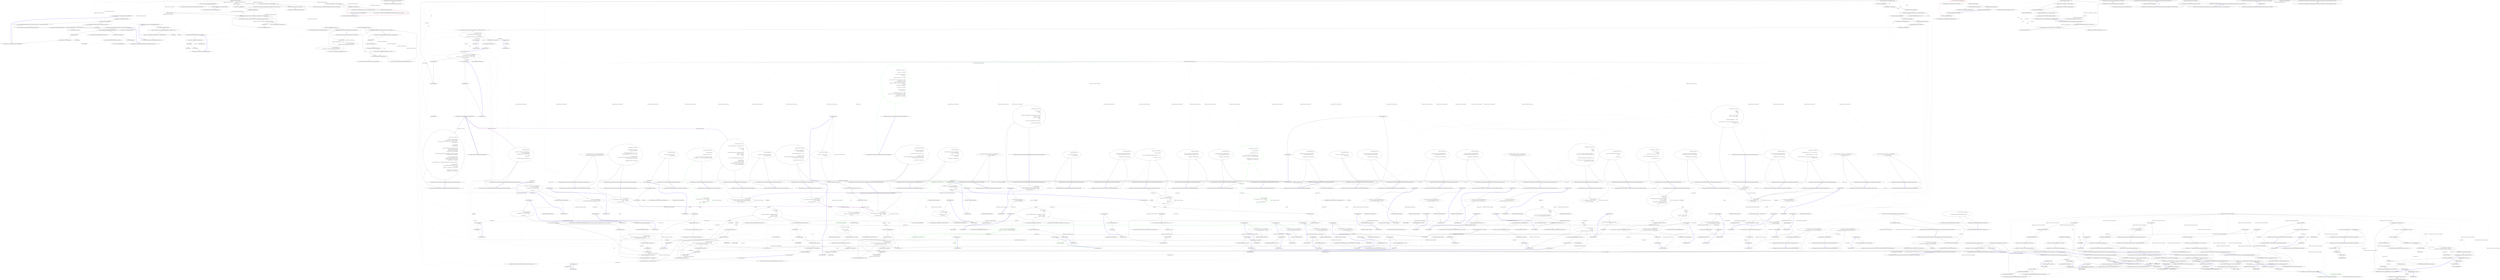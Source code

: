 digraph  {
n66 [label="HangFire.SqlServer.SqlServerStorage", span=""];
n0 [cluster="HangFire.SqlServer.SqlServerStorage.SqlServerStorage(string)", label="Entry HangFire.SqlServer.SqlServerStorage.SqlServerStorage(string)", span="25-25"];
n1 [cluster="HangFire.SqlServer.SqlServerStorage.SqlServerStorage(string)", label="Exit HangFire.SqlServer.SqlServerStorage.SqlServerStorage(string)", span="25-25"];
n2 [cluster="HangFire.SqlServer.SqlServerStorage.SqlServerStorage(string, HangFire.SqlServer.SqlServerStorageOptions)", label="Entry HangFire.SqlServer.SqlServerStorage.SqlServerStorage(string, HangFire.SqlServer.SqlServerStorageOptions)", span="30-30"];
n3 [cluster="HangFire.SqlServer.SqlServerStorage.SqlServerStorage(string, HangFire.SqlServer.SqlServerStorageOptions)", label="connectionString == null", span="32-32"];
n5 [cluster="HangFire.SqlServer.SqlServerStorage.SqlServerStorage(string, HangFire.SqlServer.SqlServerStorageOptions)", label="options == null", span="33-33"];
n7 [cluster="HangFire.SqlServer.SqlServerStorage.SqlServerStorage(string, HangFire.SqlServer.SqlServerStorageOptions)", label="_options = options", span="35-35"];
n8 [cluster="HangFire.SqlServer.SqlServerStorage.SqlServerStorage(string, HangFire.SqlServer.SqlServerStorageOptions)", label="_connectionString = connectionString", span="36-36"];
n9 [cluster="HangFire.SqlServer.SqlServerStorage.SqlServerStorage(string, HangFire.SqlServer.SqlServerStorageOptions)", label="options.PrepareSchemaIfNecessary", span="38-38"];
n4 [cluster="HangFire.SqlServer.SqlServerStorage.SqlServerStorage(string, HangFire.SqlServer.SqlServerStorageOptions)", label="throw new ArgumentNullException(''connectionString'');", span="32-32"];
n6 [cluster="HangFire.SqlServer.SqlServerStorage.SqlServerStorage(string, HangFire.SqlServer.SqlServerStorageOptions)", label="throw new ArgumentNullException(''options'');", span="33-33"];
n10 [cluster="HangFire.SqlServer.SqlServerStorage.SqlServerStorage(string, HangFire.SqlServer.SqlServerStorageOptions)", label="PrepareSchemaIfNecessary()", span="40-40"];
n11 [cluster="HangFire.SqlServer.SqlServerStorage.SqlServerStorage(string, HangFire.SqlServer.SqlServerStorageOptions)", label="Exit HangFire.SqlServer.SqlServerStorage.SqlServerStorage(string, HangFire.SqlServer.SqlServerStorageOptions)", span="30-30"];
n13 [cluster="HangFire.SqlServer.SqlServerStorage.PrepareSchemaIfNecessary()", label="Entry HangFire.SqlServer.SqlServerStorage.PrepareSchemaIfNecessary()", span="44-44"];
n12 [cluster="System.ArgumentNullException.ArgumentNullException(string)", label="Entry System.ArgumentNullException.ArgumentNullException(string)", span="0-0"];
n14 [cluster="HangFire.SqlServer.SqlServerStorage.PrepareSchemaIfNecessary()", label="Log.Debug(''Start installing HangFire SQL objects...'')", span="46-46"];
n15 [cluster="HangFire.SqlServer.SqlServerStorage.PrepareSchemaIfNecessary()", label="!IsSqlEditionSupported(_connectionString)", span="48-48"];
n23 [cluster="Unk.Debug", label="Entry Unk.Debug", span=""];
n16 [cluster="HangFire.SqlServer.SqlServerStorage.PrepareSchemaIfNecessary()", label="throw new PlatformNotSupportedException(''The SQL Server edition of the target server is unsupported, e.g. SQL Azure.'');", span="50-50"];
n17 [cluster="HangFire.SqlServer.SqlServerStorage.PrepareSchemaIfNecessary()", label="var script = GetStringResource(GetType().Assembly, ''HangFire.SqlServer.Install.sql'')", span="53-53"];
n24 [cluster="HangFire.SqlServer.SqlServerStorage.IsSqlEditionSupported(string)", label="Entry HangFire.SqlServer.SqlServerStorage.IsSqlEditionSupported(string)", span="89-89"];
n18 [cluster="HangFire.SqlServer.SqlServerStorage.PrepareSchemaIfNecessary()", label="script = script.Replace(''SET @TARGET_SCHEMA_VERSION = 2;'', ''SET @TARGET_SCHEMA_VERSION = '' + RequiredSchemaVersion + '';'')", span="54-54"];
n26 [cluster="object.GetType()", label="Entry object.GetType()", span="0-0"];
n27 [cluster="HangFire.SqlServer.SqlServerStorage.GetStringResource(System.Reflection.Assembly, string)", label="Entry HangFire.SqlServer.SqlServerStorage.GetStringResource(System.Reflection.Assembly, string)", span="98-98"];
n19 [cluster="HangFire.SqlServer.SqlServerStorage.PrepareSchemaIfNecessary()", label="var connection = CreateAndOpenConnection()", span="56-56"];
n28 [cluster="string.Replace(string, string)", label="Entry string.Replace(string, string)", span="0-0"];
n20 [cluster="HangFire.SqlServer.SqlServerStorage.PrepareSchemaIfNecessary()", label="connection.Execute(script)", span="58-58"];
n29 [cluster="HangFire.SqlServer.SqlServerStorage.CreateAndOpenConnection()", label="Entry HangFire.SqlServer.SqlServerStorage.CreateAndOpenConnection()", span="81-81"];
n21 [cluster="HangFire.SqlServer.SqlServerStorage.PrepareSchemaIfNecessary()", label="Log.Debug(''HangFire SQL objects installed.'')", span="61-61"];
n30 [cluster="Unk.Execute", label="Entry Unk.Execute", span=""];
n22 [cluster="HangFire.SqlServer.SqlServerStorage.PrepareSchemaIfNecessary()", label="Exit HangFire.SqlServer.SqlServerStorage.PrepareSchemaIfNecessary()", span="44-44"];
n25 [cluster="System.PlatformNotSupportedException.PlatformNotSupportedException(string)", label="Entry System.PlatformNotSupportedException.PlatformNotSupportedException(string)", span="0-0"];
n31 [cluster="HangFire.SqlServer.SqlServerStorage.GetMonitoringApi()", label="Entry HangFire.SqlServer.SqlServerStorage.GetMonitoringApi()", span="64-64"];
n32 [cluster="HangFire.SqlServer.SqlServerStorage.GetMonitoringApi()", label="return new SqlServerMonitoringApi(CreateAndOpenConnection());", span="66-66"];
n33 [cluster="HangFire.SqlServer.SqlServerStorage.GetMonitoringApi()", label="Exit HangFire.SqlServer.SqlServerStorage.GetMonitoringApi()", span="64-64"];
n34 [cluster="HangFire.SqlServer.SqlServerMonitoringApi.SqlServerMonitoringApi(SqlConnection)", label="Entry HangFire.SqlServer.SqlServerMonitoringApi.SqlServerMonitoringApi(SqlConnection)", span="19-19"];
n35 [cluster="HangFire.SqlServer.SqlServerStorage.GetConnection()", label="Entry HangFire.SqlServer.SqlServerStorage.GetConnection()", span="69-69"];
n36 [cluster="HangFire.SqlServer.SqlServerStorage.GetConnection()", label="return new SqlServerConnection(this, CreateAndOpenConnection());", span="71-71"];
n37 [cluster="HangFire.SqlServer.SqlServerStorage.GetConnection()", label="Exit HangFire.SqlServer.SqlServerStorage.GetConnection()", span="69-69"];
n38 [cluster="HangFire.SqlServer.SqlServerConnection.SqlServerConnection(HangFire.JobStorage, SqlConnection)", label="Entry HangFire.SqlServer.SqlServerConnection.SqlServerConnection(HangFire.JobStorage, SqlConnection)", span="16-16"];
n39 [cluster="HangFire.SqlServer.SqlServerStorage.GetComponents()", label="Entry HangFire.SqlServer.SqlServerStorage.GetComponents()", span="74-74"];
n40 [cluster="HangFire.SqlServer.SqlServerStorage.GetComponents()", label="yield return new SchedulePoller(this, _options.PollInterval);", span="76-76"];
n41 [cluster="HangFire.SqlServer.SqlServerStorage.GetComponents()", label="yield return new ServerWatchdog(this);", span="77-77"];
n42 [cluster="HangFire.SqlServer.SqlServerStorage.GetComponents()", label="yield return new ExpirationManager(this);", span="78-78"];
n44 [cluster="HangFire.Server.Components.SchedulePoller.SchedulePoller(HangFire.JobStorage, System.TimeSpan)", label="Entry HangFire.Server.Components.SchedulePoller.SchedulePoller(HangFire.JobStorage, System.TimeSpan)", span="34-34"];
n45 [cluster="HangFire.Server.Components.ServerWatchdog.ServerWatchdog(HangFire.JobStorage)", label="Entry HangFire.Server.Components.ServerWatchdog.ServerWatchdog(HangFire.JobStorage)", span="33-33"];
n43 [cluster="HangFire.SqlServer.SqlServerStorage.GetComponents()", label="Exit HangFire.SqlServer.SqlServerStorage.GetComponents()", span="74-74"];
n46 [cluster="HangFire.SqlServer.Components.ExpirationManager.ExpirationManager(HangFire.SqlServer.SqlServerStorage)", label="Entry HangFire.SqlServer.Components.ExpirationManager.ExpirationManager(HangFire.SqlServer.SqlServerStorage)", span="27-27"];
n47 [cluster="HangFire.SqlServer.SqlServerStorage.CreateAndOpenConnection()", label="var connection = new SqlConnection(_connectionString)", span="83-83"];
n48 [cluster="HangFire.SqlServer.SqlServerStorage.CreateAndOpenConnection()", label="connection.Open()", span="84-84"];
n51 [cluster="SqlConnection.cstr", label="Entry SqlConnection.cstr", span=""];
n49 [cluster="HangFire.SqlServer.SqlServerStorage.CreateAndOpenConnection()", label="return connection;", span="86-86"];
n52 [cluster="Unk.Open", label="Entry Unk.Open", span=""];
n50 [cluster="HangFire.SqlServer.SqlServerStorage.CreateAndOpenConnection()", label="Exit HangFire.SqlServer.SqlServerStorage.CreateAndOpenConnection()", span="81-81"];
n53 [cluster="HangFire.SqlServer.SqlServerStorage.IsSqlEditionSupported(string)", label="var connection = CreateAndOpenConnection()", span="91-91"];
n54 [cluster="HangFire.SqlServer.SqlServerStorage.IsSqlEditionSupported(string)", label="var edition = connection.Query<int>(''SELECT SERVERPROPERTY ( 'EngineEdition' )'').Single()", span="93-93"];
n55 [cluster="HangFire.SqlServer.SqlServerStorage.IsSqlEditionSupported(string)", label="return edition >= SqlEngineEdition.Standard && edition <= SqlEngineEdition.Express;", span="94-94"];
n57 [cluster="Unk.>", label="Entry Unk.>", span=""];
n58 [cluster="Unk.Single", label="Entry Unk.Single", span=""];
n56 [cluster="HangFire.SqlServer.SqlServerStorage.IsSqlEditionSupported(string)", label="Exit HangFire.SqlServer.SqlServerStorage.IsSqlEditionSupported(string)", span="89-89"];
n59 [cluster="HangFire.SqlServer.SqlServerStorage.GetStringResource(System.Reflection.Assembly, string)", label="var stream = assembly.GetManifestResourceStream(resourceName)", span="100-100"];
n60 [cluster="HangFire.SqlServer.SqlServerStorage.GetStringResource(System.Reflection.Assembly, string)", label="var reader = new StreamReader(stream)", span="101-101"];
n63 [cluster="System.Reflection.Assembly.GetManifestResourceStream(string)", label="Entry System.Reflection.Assembly.GetManifestResourceStream(string)", span="0-0"];
n61 [cluster="HangFire.SqlServer.SqlServerStorage.GetStringResource(System.Reflection.Assembly, string)", label="return reader.ReadToEnd();", span="103-103"];
n64 [cluster="System.IO.StreamReader.StreamReader(System.IO.Stream)", label="Entry System.IO.StreamReader.StreamReader(System.IO.Stream)", span="0-0"];
n62 [cluster="HangFire.SqlServer.SqlServerStorage.GetStringResource(System.Reflection.Assembly, string)", label="Exit HangFire.SqlServer.SqlServerStorage.GetStringResource(System.Reflection.Assembly, string)", span="98-98"];
n65 [cluster="System.IO.StreamReader.ReadToEnd()", label="Entry System.IO.StreamReader.ReadToEnd()", span="0-0"];
d348 [cluster="HangFire.SqlServer.Tests.ConnectionFacts.AnnounceServer_CreatesOrUpdatesARecord()", color=green, community=0, label="-1: UseConnections((sql, connection) =>\r\n            {\r\n                var context1 = new ServerContext\r\n                {\r\n                    Queues = new[] { ''critical'', ''default'' },\r\n                    WorkerCount = 4\r\n                };\r\n                connection.AnnounceServer(''server'', context1);\r\n\r\n                var server = sql.Query(''select * from HangFire.Server'').Single();\r\n                Assert.Equal(''server'', server.Id);\r\n                Assert.True(((string)server.Data).StartsWith(\r\n                    ''{\''WorkerCount\'':4,\''Queues\'':[\''critical\'',\''default\''],\''StartedAt\'':''),\r\n                    server.Data);\r\n                Assert.NotNull(server.LastHeartbeat);\r\n\r\n                var context2 = new ServerContext\r\n                {\r\n                    Queues = new[] { ''default'' },\r\n                    WorkerCount = 1000 \r\n                };\r\n                connection.AnnounceServer(''server'', context2);\r\n                var sameServer = sql.Query(''select * from HangFire.Server'').Single();\r\n                Assert.Equal(''server'', sameServer.Id);\r\n                Assert.Contains(''1000'', sameServer.Data);\r\n            })", span="490-515"];
d448 [label="HangFire.SqlServer.Tests.ConnectionFacts", span=""];
d347 [cluster="HangFire.SqlServer.Tests.ConnectionFacts.AnnounceServer_CreatesOrUpdatesARecord()", label="Entry HangFire.SqlServer.Tests.ConnectionFacts.AnnounceServer_CreatesOrUpdatesARecord()", span="488-488"];
d349 [cluster="HangFire.SqlServer.Tests.ConnectionFacts.AnnounceServer_CreatesOrUpdatesARecord()", label="Exit HangFire.SqlServer.Tests.ConnectionFacts.AnnounceServer_CreatesOrUpdatesARecord()", span="488-488"];
d67 [cluster="Unk.UseConnections", label="Entry Unk.UseConnections", span=""];
d350 [cluster="lambda expression", label="Entry lambda expression", span="490-515"];
d356 [cluster="lambda expression", color=green, community=0, label="-1: Assert.NotNull(server.LastHeartbeat)", span="504-504"];
d353 [cluster="lambda expression", label="var server = sql.Query(''select * from HangFire.Server'').Single()", span="499-499"];
d355 [cluster="lambda expression", label="Assert.True(((string)server.Data).StartsWith(\r\n                    ''{\''WorkerCount\'':4,\''Queues\'':[\''critical\'',\''default\''],\''StartedAt\'':''),\r\n                    server.Data)", span="501-503"];
d357 [cluster="lambda expression", label="var context2 = new ServerContext\r\n                {\r\n                    Queues = new[] { ''default'' },\r\n                    WorkerCount = 1000 \r\n                }", span="506-510"];
d28 [cluster="Unk.NotNull", label="Entry Unk.NotNull", span=""];
d376 [cluster="HangFire.SqlServer.Tests.ConnectionFacts.RemoveServer_RemovesAServerRecord()", color=green, community=0, label="-1: string arrangeSql = @''\r\ninsert into HangFire.Server (Id, Data, LastHeartbeat)\r\nvalues \r\n('Server1', '', getutcdate()),\r\n('Server2', '', getutcdate())''", span="528-532"];
d375 [cluster="HangFire.SqlServer.Tests.ConnectionFacts.RemoveServer_RemovesAServerRecord()", label="Entry HangFire.SqlServer.Tests.ConnectionFacts.RemoveServer_RemovesAServerRecord()", span="526-526"];
d377 [cluster="HangFire.SqlServer.Tests.ConnectionFacts.RemoveServer_RemovesAServerRecord()", label="UseConnections((sql, connection) =>\r\n            {\r\n                sql.Execute(arrangeSql);\r\n\r\n                connection.RemoveServer(''Server1'');\r\n\r\n                var server = sql.Query(''select * from HangFire.Server'').Single();\r\n                Assert.NotEqual(''Server1'', server.Id, StringComparer.OrdinalIgnoreCase);\r\n            })", span="534-542"];
d380 [cluster="lambda expression", label="sql.Execute(arrangeSql)", span="536-536"];
d397 [cluster="HangFire.SqlServer.Tests.ConnectionFacts.Heartbeat_UpdatesLastHeartbeat_OfTheServerWithGivenId()", color=green, community=0, label="-1: string arrangeSql = @''\r\ninsert into HangFire.Server (Id, Data, LastHeartbeat)\r\nvalues\r\n('server1', '', '2012-12-12 12:12:12'),\r\n('server2', '', '2012-12-12 12:12:12')''", span="555-559"];
d396 [cluster="HangFire.SqlServer.Tests.ConnectionFacts.Heartbeat_UpdatesLastHeartbeat_OfTheServerWithGivenId()", label="Entry HangFire.SqlServer.Tests.ConnectionFacts.Heartbeat_UpdatesLastHeartbeat_OfTheServerWithGivenId()", span="553-553"];
d398 [cluster="HangFire.SqlServer.Tests.ConnectionFacts.Heartbeat_UpdatesLastHeartbeat_OfTheServerWithGivenId()", color=green, community=0, label="-1: UseConnections((sql, connection) =>\r\n            {\r\n                sql.Execute(arrangeSql);\r\n\r\n                connection.Heartbeat(''server1'');\r\n\r\n                var servers = sql.Query(''select * from HangFire.Server'')\r\n                    .ToDictionary(x => (string)x.Id, x => (DateTime)x.LastHeartbeat);\r\n\r\n                Assert.NotEqual(2012, servers[''server1''].Year);\r\n                Assert.Equal(2012, servers[''server2''].Year);\r\n            })", span="561-572"];
d401 [cluster="lambda expression", label="sql.Execute(arrangeSql)", span="563-563"];
d399 [cluster="HangFire.SqlServer.Tests.ConnectionFacts.Heartbeat_UpdatesLastHeartbeat_OfTheServerWithGivenId()", label="Exit HangFire.SqlServer.Tests.ConnectionFacts.Heartbeat_UpdatesLastHeartbeat_OfTheServerWithGivenId()", span="553-553"];
d400 [cluster="lambda expression", label="Entry lambda expression", span="561-572"];
d403 [cluster="lambda expression", color=green, community=0, label="-1: var servers = sql.Query(''select * from HangFire.Server'')\r\n                    .ToDictionary(x => (string)x.Id, x => (DateTime)x.LastHeartbeat)", span="567-568"];
d402 [cluster="lambda expression", label="connection.Heartbeat(''server1'')", span="565-565"];
d404 [cluster="lambda expression", color=green, community=0, label="-1: Assert.NotEqual(2012, servers[''server1''].Year)", span="570-570"];
d89 [cluster="Unk.Query", label="Entry Unk.Query", span=""];
d96 [cluster="Unk.ToDictionary", label="Entry Unk.ToDictionary", span=""];
d407 [cluster="lambda expression", label="Entry lambda expression", span="568-568"];
d410 [cluster="lambda expression", label="Entry lambda expression", span="568-568"];
d405 [cluster="lambda expression", color=green, community=0, label="-1: Assert.Equal(2012, servers[''server2''].Year)", span="571-571"];
d385 [cluster="Unk.NotEqual", label="Entry Unk.NotEqual", span=""];
d406 [cluster="lambda expression", label="Exit lambda expression", span="561-572"];
d5 [cluster="Unk.Equal", label="Entry Unk.Equal", span=""];
d408 [cluster="lambda expression", color=green, community=0, label="-1: (string)x.Id", span="568-568"];
d409 [cluster="lambda expression", label="Exit lambda expression", span="568-568"];
d411 [cluster="lambda expression", color=green, community=0, label="-1: (DateTime)x.LastHeartbeat", span="568-568"];
d412 [cluster="lambda expression", label="Exit lambda expression", span="568-568"];
d20 [cluster="HangFire.SqlServer.Tests.ConnectionFacts.CreateWriteTransaction_ReturnsNonNullInstance()", label="UseConnection(connection =>\r\n            {\r\n                var transaction = connection.CreateWriteTransaction();\r\n                Assert.NotNull(transaction);\r\n            })", span="35-39"];
d30 [cluster="HangFire.SqlServer.Tests.ConnectionFacts.AcquireJobLock_ReturnsNonNullInstance()", label="UseConnection(connection =>\r\n            {\r\n                var @lock = connection.AcquireJobLock(''1'');\r\n                Assert.NotNull(@lock);\r\n            })", span="45-49"];
d38 [cluster="HangFire.SqlServer.Tests.ConnectionFacts.CreateExpiredJob_ThrowsAnException_WhenJobIsNull()", label="UseConnection(connection =>\r\n            {\r\n                var exception = Assert.Throws<ArgumentNullException>(\r\n                    () => connection.CreateExpiredJob(\r\n                        null,\r\n                        new Dictionary<string, string>(),\r\n                        TimeSpan.Zero));\r\n\r\n                Assert.Equal(''job'', exception.ParamName);\r\n            })", span="55-64"];
d50 [cluster="HangFire.SqlServer.Tests.ConnectionFacts.CreateExpiredJob_ThrowsANException_WhenParametersCollectionIsNull()", label="UseConnection(connection =>\r\n            {\r\n                var exception = Assert.Throws<ArgumentNullException>(\r\n                    () => connection.CreateExpiredJob(\r\n                        Job.FromExpression(() => SampleMethod(''hello'')),\r\n                        null,\r\n                        TimeSpan.Zero));\r\n\r\n                Assert.Equal(''parameters'', exception.ParamName);\r\n            })", span="70-79"];
d65 [cluster="HangFire.SqlServer.Tests.ConnectionFacts.CreateExpiredJob_CreatesAJobInTheStorage_AndSetsItsParameters()", label="UseConnections((sql, connection) =>\r\n            {\r\n                var jobId = connection.CreateExpiredJob(\r\n                    Job.FromExpression(() => SampleMethod(''Hello'')),\r\n                    new Dictionary<string, string> { { ''Key1'', ''Value1'' }, { ''Key2'', ''Value2'' } },\r\n                    TimeSpan.FromDays(1));\r\n\r\n                Assert.NotNull(jobId);\r\n                Assert.NotEmpty(jobId);\r\n\r\n                var sqlJob = sql.Query(''select * from HangFire.Job'').Single();\r\n                Assert.Equal(jobId, sqlJob.Id.ToString());\r\n                Assert.Equal(null, (int?) sqlJob.StateId);\r\n                Assert.Equal(null, (string) sqlJob.StateName);\r\n\r\n                var invocationData = JobHelper.FromJson<InvocationData>((string)sqlJob.InvocationData);\r\n                invocationData.Arguments = sqlJob.Arguments;\r\n\r\n                var job = invocationData.Deserialize();\r\n                Assert.Equal(typeof(ConnectionFacts), job.Type);\r\n                Assert.Equal(''SampleMethod'', job.Method.Name);\r\n                Assert.Equal(''Hello'', job.Arguments[0]);\r\n\r\n                Assert.True(DateTime.UtcNow < sqlJob.ExpireAt && sqlJob.ExpireAt < DateTime.UtcNow.AddDays(1));\r\n\r\n                var parameters = sql.Query(\r\n                    ''select * from HangFire.JobParameter where JobId = @id'',\r\n                    new { id = jobId })\r\n                    .ToDictionary(x => (string) x.Name, x => (string) x.Value);\r\n\r\n                Assert.Equal(''Value1'', parameters[''Key1'']);\r\n                Assert.Equal(''Value2'', parameters[''Key2'']);\r\n            })", span="85-117"];
d107 [cluster="HangFire.SqlServer.Tests.ConnectionFacts.GetJobData_ThrowsAnException_WhenJobIdIsNull()", label="UseConnection(connection => Assert.Throws<ArgumentNullException>(\r\n                    () => connection.GetJobData(null)))", span="123-124"];
d117 [cluster="HangFire.SqlServer.Tests.ConnectionFacts.GetJobData_ReturnsNull_WhenThereIsNoSuchJob()", label="UseConnection(connection =>\r\n            {\r\n                var result = connection.GetJobData(''1'');\r\n                Assert.Null(result);\r\n            })", span="130-134"];
d126 [cluster="HangFire.SqlServer.Tests.ConnectionFacts.GetJobData_ReturnsResult_WhenJobExists()", label="UseConnections((sql, connection) =>\r\n            {\r\n                var job = Job.FromExpression(() => SampleMethod(''wrong''));\r\n\r\n                var jobId = sql.Query(\r\n                    arrangeSql,\r\n                    new\r\n                    {\r\n                        invocationData = JobHelper.ToJson(InvocationData.Serialize(job)),\r\n                        stateName = ''Succeeded'',\r\n                        arguments = ''['Arguments']''\r\n                    }).Single();\r\n\r\n                var result = connection.GetJobData(((int)jobId.Id).ToString());\r\n\r\n                Assert.NotNull(result);\r\n                Assert.NotNull(result.Job);\r\n                Assert.Equal(''Succeeded'', result.State);\r\n                Assert.Equal(''Arguments'', result.Job.Arguments[0]);\r\n                Assert.Null(result.LoadException);\r\n            })", span="145-165"];
d146 [cluster="HangFire.SqlServer.Tests.ConnectionFacts.GetJobData_ReturnsJobLoadException_IfThereWasADeserializationException()", label="UseConnections((sql, connection) =>\r\n            {\r\n                var jobId = sql.Query(\r\n                    arrangeSql,\r\n                    new\r\n                    {\r\n                        invocationData = JobHelper.ToJson(new InvocationData(null, null, null, null)),\r\n                        stateName = ''Succeeded'',\r\n                        arguments = ''['Arguments']''\r\n                    }).Single();\r\n\r\n                var result = connection.GetJobData(((int)jobId.Id).ToString());\r\n\r\n                Assert.NotNull(result.LoadException);\r\n            })", span="176-190"];
d155 [cluster="HangFire.SqlServer.Tests.ConnectionFacts.SetParameter_ThrowsAnException_WhenJobIdIsNull()", label="UseConnection(connection =>\r\n            {\r\n                var exception = Assert.Throws<ArgumentNullException>(\r\n                    () => connection.SetJobParameter(null, ''name'', ''value''));\r\n\r\n                Assert.Equal(''id'', exception.ParamName);\r\n            })", span="196-202"];
d166 [cluster="HangFire.SqlServer.Tests.ConnectionFacts.SetParameter_ThrowsAnException_WhenNameIsNull()", label="UseConnection(connection =>\r\n            {\r\n                var exception = Assert.Throws<ArgumentNullException>(\r\n                    () => connection.SetJobParameter(''1'', null, ''value''));\r\n\r\n                Assert.Equal(''name'', exception.ParamName);\r\n            })", span="208-214"];
d177 [cluster="HangFire.SqlServer.Tests.ConnectionFacts.SetParameters_CreatesNewParameter_WhenParameterWithTheGivenNameDoesNotExists()", label="UseConnections((sql, connection) =>\r\n            {\r\n                var job = sql.Query(arrangeSql).Single();\r\n                string jobId = job.Id.ToString();\r\n\r\n                connection.SetJobParameter(jobId, ''Name'', ''Value'');\r\n\r\n                var parameter = sql.Query(\r\n                    ''select * from HangFire.JobParameter where JobId = @id and Name = @name'',\r\n                    new { id = jobId, name = ''Name'' }).Single();\r\n\r\n                Assert.Equal(''Value'', parameter.Value);\r\n            })", span="225-237"];
d188 [cluster="HangFire.SqlServer.Tests.ConnectionFacts.SetParameter_UpdatesValue_WhenParameterWithTheGivenName_AlreadyExists()", label="UseConnections((sql, connection) =>\r\n            {\r\n                var job = sql.Query(arrangeSql).Single();\r\n                string jobId = job.Id.ToString();\r\n\r\n                connection.SetJobParameter(jobId, ''Name'', ''Value'');\r\n                connection.SetJobParameter(jobId, ''Name'', ''AnotherValue'');\r\n\r\n                var parameter = sql.Query(\r\n                    ''select * from HangFire.JobParameter where JobId = @id and Name = @name'',\r\n                    new { id = jobId, name = ''Name'' }).Single();\r\n\r\n                Assert.Equal(''AnotherValue'', parameter.Value);\r\n            })", span="248-261"];
d200 [cluster="HangFire.SqlServer.Tests.ConnectionFacts.SetParameter_CanAcceptNulls_AsValues()", label="UseConnections((sql, connection) =>\r\n            {\r\n                var job = sql.Query(arrangeSql).Single();\r\n                string jobId = job.Id.ToString();\r\n\r\n                connection.SetJobParameter(jobId, ''Name'', null);\r\n\r\n                var parameter = sql.Query(\r\n                    ''select * from HangFire.JobParameter where JobId = @id and Name = @name'',\r\n                    new { id = jobId, name = ''Name'' }).Single();\r\n\r\n                Assert.Equal((string) null, parameter.Value);\r\n            })", span="272-284"];
d210 [cluster="HangFire.SqlServer.Tests.ConnectionFacts.GetParameter_ThrowsAnException_WhenJobIdIsNull()", label="UseConnection(connection =>\r\n            {\r\n                var exception = Assert.Throws<ArgumentNullException>(\r\n                    () => connection.GetJobParameter(null, ''hello''));\r\n\r\n                Assert.Equal(''id'', exception.ParamName);\r\n            })", span="290-296"];
d221 [cluster="HangFire.SqlServer.Tests.ConnectionFacts.GetParameter_ThrowsAnException_WhenNameIsNull()", label="UseConnection(connection =>\r\n            {\r\n                var exception = Assert.Throws<ArgumentNullException>(\r\n                    () => connection.GetJobParameter(''1'', null));\r\n\r\n                Assert.Equal(''name'', exception.ParamName);\r\n            })", span="302-308"];
d231 [cluster="HangFire.SqlServer.Tests.ConnectionFacts.GetParameter_ReturnsNull_WhenParameterDoesNotExists()", label="UseConnection(connection =>\r\n            {\r\n                var value = connection.GetJobParameter(''1'', ''hello'');\r\n                Assert.Null(value);\r\n            })", span="314-318"];
d239 [cluster="HangFire.SqlServer.Tests.ConnectionFacts.GetParameter_ReturnsParameterValue_WhenJobExists()", label="UseConnections((sql, connection) =>\r\n            {\r\n                var id = sql.Query<int>(\r\n                    arrangeSql,\r\n                    new { name = ''name'', value = ''value'' }).Single();\r\n\r\n                var value = connection.GetJobParameter(id.ToString(), ''name'');\r\n\r\n                Assert.Equal(''value'', value);\r\n            })", span="333-342"];
d248 [cluster="HangFire.SqlServer.Tests.ConnectionFacts.DeleteJobFromQueue_ThrowsAnException_WhenIdIsNull()", label="UseConnection(connection =>\r\n            {\r\n                var exception = Assert.Throws<ArgumentNullException>(\r\n                    () => connection.DeleteJobFromQueue(null, ''default''));\r\n\r\n                Assert.Equal(''id'', exception.ParamName);\r\n            })", span="348-354"];
d259 [cluster="HangFire.SqlServer.Tests.ConnectionFacts.DeleteJobFromQueue_ThrowsAnException_WhenQueueIsNull()", label="UseConnection(connection =>\r\n            {\r\n                var exception = Assert.Throws<ArgumentNullException>(\r\n                    () => connection.DeleteJobFromQueue(''1'', null));\r\n\r\n                Assert.Equal(''queue'', exception.ParamName);\r\n            })", span="360-366"];
d270 [cluster="HangFire.SqlServer.Tests.ConnectionFacts.DeleteJobFromQueue_ReallyDeletesTheJobFromTheQueue()", label="UseConnections((sql, connection) =>\r\n            {\r\n                sql.Execute(arrangeSql, new { id = ''1'', queue = ''default'' });\r\n\r\n                connection.DeleteJobFromQueue(''1'', ''default'');\r\n\r\n                var count = sql.Query<int>(''select count(*) from HangFire.JobQueue'').Single();\r\n                Assert.Equal(0, count);\r\n            })", span="376-384"];
d281 [cluster="HangFire.SqlServer.Tests.ConnectionFacts.DeleteJobFromQueue_DoesNotDelete_UnrelatedJobs()", label="UseConnections((sql, connection) =>\r\n            {\r\n                sql.Execute(\r\n                    arrangeSql,\r\n                    new[]\r\n                    { \r\n                        new { id = ''1'', queue = ''critical'' },\r\n                        new { id = ''2'', queue = ''default'' } \r\n                    }); \r\n\r\n                connection.DeleteJobFromQueue(''1'', ''default'');\r\n\r\n                var count = sql.Query<int>(''select count(*) from HangFire.JobQueue'').Single();\r\n                Assert.Equal(2, count);\r\n            })", span="394-408"];
d290 [cluster="HangFire.SqlServer.Tests.ConnectionFacts.GetFirstByLowestScoreFromSet_ThrowsAnException_WhenKeyIsNull()", label="UseConnection(connection =>\r\n            {\r\n                var exception = Assert.Throws<ArgumentNullException>(\r\n                    () => connection.GetFirstByLowestScoreFromSet(null, 0, 1));\r\n\r\n                Assert.Equal(''key'', exception.ParamName);\r\n            })", span="414-420"];
d301 [cluster="HangFire.SqlServer.Tests.ConnectionFacts.GetFirstByLowestScoreFromSet_ThrowsAnException_ToScoreIsLowerThanFromScore()", label="UseConnection(connection => Assert.Throws<ArgumentException>(\r\n                () => connection.GetFirstByLowestScoreFromSet(''key'', 0, -1)))", span="426-427"];
d310 [cluster="HangFire.SqlServer.Tests.ConnectionFacts.GetFirstByLowestScoreFromSet_ReturnsNull_WhenTheKeyDoesNotExist()", label="UseConnection(connection =>\r\n            {\r\n                var result = connection.GetFirstByLowestScoreFromSet(\r\n                    ''key'', 0, 1);\r\n\r\n                Assert.Null(result);\r\n            })", span="433-439"];
d318 [cluster="HangFire.SqlServer.Tests.ConnectionFacts.GetFirstByLowestScoreFromSet_ReturnsTheValueWithTheLowestScore()", label="UseConnections((sql, connection) =>\r\n            {\r\n                sql.Execute(arrangeSql);\r\n\r\n                var result = connection.GetFirstByLowestScoreFromSet(''key'', -1.0, 3.0);\r\n                \r\n                Assert.Equal(''-1.0'', result);\r\n            })", span="453-460"];
d326 [cluster="HangFire.SqlServer.Tests.ConnectionFacts.AnnounceServer_ThrowsAnException_WhenServerIdIsNull()", label="UseConnection(connection =>\r\n            {\r\n                var exception = Assert.Throws<ArgumentNullException>(\r\n                    () => connection.AnnounceServer(null, new ServerContext()));\r\n\r\n                Assert.Equal(''serverId'', exception.ParamName);\r\n            })", span="466-472"];
d338 [cluster="HangFire.SqlServer.Tests.ConnectionFacts.AnnounceServer_ThrowsAnException_WhenContextIsNull()", label="UseConnection(connection =>\r\n            {\r\n                var exception = Assert.Throws<ArgumentNullException>(\r\n                    () => connection.AnnounceServer(''server'', null));\r\n\r\n                Assert.Equal(''context'', exception.ParamName);\r\n            })", span="478-484"];
d366 [cluster="HangFire.SqlServer.Tests.ConnectionFacts.RemoveServer_ThrowsAnException_WhenServerIdIsNull()", label="UseConnection(connection => Assert.Throws<ArgumentNullException>(\r\n                () => connection.RemoveServer(null)))", span="521-522"];
d387 [cluster="HangFire.SqlServer.Tests.ConnectionFacts.Heartbeat_ThrowsAnException_WhenServerIdIsNull()", label="UseConnection(connection => Assert.Throws<ArgumentNullException>(\r\n                () => connection.Heartbeat(null)))", span="548-549"];
d414 [cluster="HangFire.SqlServer.Tests.ConnectionFacts.RemoveTimedOutServers_ThrowsAnException_WhenTimeOutIsNegative()", label="UseConnection(connection => Assert.Throws<ArgumentException>(\r\n                () => connection.RemoveTimedOutServers(TimeSpan.FromMinutes(-5))))", span="578-579"];
d426 [cluster="HangFire.SqlServer.Tests.ConnectionFacts.RemoveTimedOutServers_DoItsWorkPerfectly()", label="UseConnections((sql, connection) =>\r\n            {\r\n                sql.Execute(\r\n                    arrangeSql,\r\n                    new[]\r\n                    {\r\n                        new { id = ''server1'', heartbeat = DateTime.UtcNow.AddDays(-1) },\r\n                        new { id = ''server2'', heartbeat = DateTime.UtcNow.AddHours(-12) }\r\n                    });\r\n\r\n                connection.RemoveTimedOutServers(TimeSpan.FromHours(15));\r\n\r\n                var liveServer = sql.Query(''select * from HangFire.Server'').Single();\r\n                Assert.Equal(''server2'', liveServer.Id);\r\n            })", span="589-603"];
d362 [cluster="lambda expression", label="Exit lambda expression", span="490-515"];
d351 [cluster="lambda expression", label="var context1 = new ServerContext\r\n                {\r\n                    Queues = new[] { ''critical'', ''default'' },\r\n                    WorkerCount = 4\r\n                }", span="492-496"];
d352 [cluster="lambda expression", label="connection.AnnounceServer(''server'', context1)", span="497-497"];
d358 [cluster="lambda expression", label="connection.AnnounceServer(''server'', context2)", span="511-511"];
d359 [cluster="lambda expression", label="var sameServer = sql.Query(''select * from HangFire.Server'').Single()", span="512-512"];
d354 [cluster="lambda expression", label="Assert.Equal(''server'', server.Id)", span="500-500"];
d90 [cluster="Unk.Single", label="Entry Unk.Single", span=""];
d363 [cluster="string.StartsWith(string)", label="Entry string.StartsWith(string)", span="0-0"];
d95 [cluster="Unk.True", label="Entry Unk.True", span=""];
d335 [cluster="HangFire.Server.ServerContext.ServerContext()", label="Entry HangFire.Server.ServerContext.ServerContext()", span="18-18"];
d25 [cluster="lambda expression", label="Assert.NotNull(transaction)", span="38-38"];
d34 [cluster="lambda expression", label="Assert.NotNull(@lock)", span="48-48"];
d70 [cluster="lambda expression", label="Assert.NotNull(jobId)", span="92-92"];
d132 [cluster="lambda expression", label="Assert.NotNull(result)", span="160-160"];
d133 [cluster="lambda expression", label="Assert.NotNull(result.Job)", span="161-161"];
d151 [cluster="lambda expression", label="Assert.NotNull(result.LoadException)", span="189-189"];
d378 [cluster="HangFire.SqlServer.Tests.ConnectionFacts.RemoveServer_RemovesAServerRecord()", label="Exit HangFire.SqlServer.Tests.ConnectionFacts.RemoveServer_RemovesAServerRecord()", span="526-526"];
d379 [cluster="lambda expression", label="Entry lambda expression", span="534-542"];
d472 [label=arrangeSql, span=""];
d381 [cluster="lambda expression", label="connection.RemoveServer(''Server1'')", span="538-538"];
d278 [cluster="Unk.Execute", label="Entry Unk.Execute", span=""];
d474 [label=arrangeSql, span=""];
d395 [cluster="HangFire.SqlServer.SqlServerConnection.Heartbeat(string)", label="Entry HangFire.SqlServer.SqlServerConnection.Heartbeat(string)", span="266-266"];
d72 [cluster="lambda expression", label="var sqlJob = sql.Query(''select * from HangFire.Job'').Single()", span="95-95"];
d83 [cluster="lambda expression", label="var parameters = sql.Query(\r\n                    ''select * from HangFire.JobParameter where JobId = @id'',\r\n                    new { id = jobId })\r\n                    .ToDictionary(x => (string) x.Name, x => (string) x.Value)", span="110-113"];
d130 [cluster="lambda expression", label="var jobId = sql.Query(\r\n                    arrangeSql,\r\n                    new\r\n                    {\r\n                        invocationData = JobHelper.ToJson(InvocationData.Serialize(job)),\r\n                        stateName = ''Succeeded'',\r\n                        arguments = ''['Arguments']''\r\n                    }).Single()", span="149-156"];
d149 [cluster="lambda expression", label="var jobId = sql.Query(\r\n                    arrangeSql,\r\n                    new\r\n                    {\r\n                        invocationData = JobHelper.ToJson(new InvocationData(null, null, null, null)),\r\n                        stateName = ''Succeeded'',\r\n                        arguments = ''['Arguments']''\r\n                    }).Single()", span="178-185"];
d180 [cluster="lambda expression", label="var job = sql.Query(arrangeSql).Single()", span="227-227"];
d183 [cluster="lambda expression", label="var parameter = sql.Query(\r\n                    ''select * from HangFire.JobParameter where JobId = @id and Name = @name'',\r\n                    new { id = jobId, name = ''Name'' }).Single()", span="232-234"];
d191 [cluster="lambda expression", label="var job = sql.Query(arrangeSql).Single()", span="250-250"];
d195 [cluster="lambda expression", label="var parameter = sql.Query(\r\n                    ''select * from HangFire.JobParameter where JobId = @id and Name = @name'',\r\n                    new { id = jobId, name = ''Name'' }).Single()", span="256-258"];
d203 [cluster="lambda expression", label="var job = sql.Query(arrangeSql).Single()", span="274-274"];
d206 [cluster="lambda expression", label="var parameter = sql.Query(\r\n                    ''select * from HangFire.JobParameter where JobId = @id and Name = @name'',\r\n                    new { id = jobId, name = ''Name'' }).Single()", span="279-281"];
d382 [cluster="lambda expression", label="var server = sql.Query(''select * from HangFire.Server'').Single()", span="540-540"];
d431 [cluster="lambda expression", label="var liveServer = sql.Query(''select * from HangFire.Server'').Single()", span="601-601"];
d383 [cluster="lambda expression", label="Assert.NotEqual(''Server1'', server.Id, StringComparer.OrdinalIgnoreCase)", span="541-541"];
d2 [cluster="HangFire.SqlServer.Tests.ConnectionFacts.Ctor_ThrowsAnException_WhenSqlConnectionIsNull()", label="Assert.Equal(''connection'', exception.ParamName)", span="20-20"];
d13 [cluster="HangFire.SqlServer.Tests.ConnectionFacts.Ctor_ThrowsAnException_WhenOptionsValueIsNull()", label="Assert.Equal(''options'', exception.ParamName)", span="29-29"];
d42 [cluster="lambda expression", label="Assert.Equal(''job'', exception.ParamName)", span="63-63"];
d54 [cluster="lambda expression", label="Assert.Equal(''parameters'', exception.ParamName)", span="78-78"];
d73 [cluster="lambda expression", label="Assert.Equal(jobId, sqlJob.Id.ToString())", span="96-96"];
d74 [cluster="lambda expression", label="Assert.Equal(null, (int?) sqlJob.StateId)", span="97-97"];
d75 [cluster="lambda expression", label="Assert.Equal(null, (string) sqlJob.StateName)", span="98-98"];
d79 [cluster="lambda expression", label="Assert.Equal(typeof(ConnectionFacts), job.Type)", span="104-104"];
d80 [cluster="lambda expression", label="Assert.Equal(''SampleMethod'', job.Method.Name)", span="105-105"];
d81 [cluster="lambda expression", label="Assert.Equal(''Hello'', job.Arguments[0])", span="106-106"];
d84 [cluster="lambda expression", label="Assert.Equal(''Value1'', parameters[''Key1''])", span="115-115"];
d85 [cluster="lambda expression", label="Assert.Equal(''Value2'', parameters[''Key2''])", span="116-116"];
d134 [cluster="lambda expression", label="Assert.Equal(''Succeeded'', result.State)", span="162-162"];
d135 [cluster="lambda expression", label="Assert.Equal(''Arguments'', result.Job.Arguments[0])", span="163-163"];
d159 [cluster="lambda expression", label="Assert.Equal(''id'', exception.ParamName)", span="201-201"];
d170 [cluster="lambda expression", label="Assert.Equal(''name'', exception.ParamName)", span="213-213"];
d184 [cluster="lambda expression", label="Assert.Equal(''Value'', parameter.Value)", span="236-236"];
d196 [cluster="lambda expression", label="Assert.Equal(''AnotherValue'', parameter.Value)", span="260-260"];
d207 [cluster="lambda expression", label="Assert.Equal((string) null, parameter.Value)", span="283-283"];
d214 [cluster="lambda expression", label="Assert.Equal(''id'', exception.ParamName)", span="295-295"];
d225 [cluster="lambda expression", label="Assert.Equal(''name'', exception.ParamName)", span="307-307"];
d244 [cluster="lambda expression", label="Assert.Equal(''value'', value)", span="341-341"];
d252 [cluster="lambda expression", label="Assert.Equal(''id'', exception.ParamName)", span="353-353"];
d263 [cluster="lambda expression", label="Assert.Equal(''queue'', exception.ParamName)", span="365-365"];
d276 [cluster="lambda expression", label="Assert.Equal(0, count)", span="383-383"];
d287 [cluster="lambda expression", label="Assert.Equal(2, count)", span="407-407"];
d294 [cluster="lambda expression", label="Assert.Equal(''key'', exception.ParamName)", span="419-419"];
d323 [cluster="lambda expression", label="Assert.Equal(''-1.0'', result)", span="459-459"];
d330 [cluster="lambda expression", label="Assert.Equal(''serverId'', exception.ParamName)", span="471-471"];
d342 [cluster="lambda expression", label="Assert.Equal(''context'', exception.ParamName)", span="483-483"];
d360 [cluster="lambda expression", label="Assert.Equal(''server'', sameServer.Id)", span="513-513"];
d432 [cluster="lambda expression", label="Assert.Equal(''server2'', liveServer.Id)", span="602-602"];
d19 [cluster="HangFire.SqlServer.Tests.ConnectionFacts.CreateWriteTransaction_ReturnsNonNullInstance()", label="Entry HangFire.SqlServer.Tests.ConnectionFacts.CreateWriteTransaction_ReturnsNonNullInstance()", span="33-33"];
d21 [cluster="HangFire.SqlServer.Tests.ConnectionFacts.CreateWriteTransaction_ReturnsNonNullInstance()", label="Exit HangFire.SqlServer.Tests.ConnectionFacts.CreateWriteTransaction_ReturnsNonNullInstance()", span="33-33"];
d22 [cluster="Unk.UseConnection", label="Entry Unk.UseConnection", span=""];
d23 [cluster="lambda expression", label="Entry lambda expression", span="35-39"];
d29 [cluster="HangFire.SqlServer.Tests.ConnectionFacts.AcquireJobLock_ReturnsNonNullInstance()", label="Entry HangFire.SqlServer.Tests.ConnectionFacts.AcquireJobLock_ReturnsNonNullInstance()", span="43-43"];
d31 [cluster="HangFire.SqlServer.Tests.ConnectionFacts.AcquireJobLock_ReturnsNonNullInstance()", label="Exit HangFire.SqlServer.Tests.ConnectionFacts.AcquireJobLock_ReturnsNonNullInstance()", span="43-43"];
d32 [cluster="lambda expression", label="Entry lambda expression", span="45-49"];
d37 [cluster="HangFire.SqlServer.Tests.ConnectionFacts.CreateExpiredJob_ThrowsAnException_WhenJobIsNull()", label="Entry HangFire.SqlServer.Tests.ConnectionFacts.CreateExpiredJob_ThrowsAnException_WhenJobIsNull()", span="53-53"];
d39 [cluster="HangFire.SqlServer.Tests.ConnectionFacts.CreateExpiredJob_ThrowsAnException_WhenJobIsNull()", label="Exit HangFire.SqlServer.Tests.ConnectionFacts.CreateExpiredJob_ThrowsAnException_WhenJobIsNull()", span="53-53"];
d40 [cluster="lambda expression", label="Entry lambda expression", span="55-64"];
d49 [cluster="HangFire.SqlServer.Tests.ConnectionFacts.CreateExpiredJob_ThrowsANException_WhenParametersCollectionIsNull()", label="Entry HangFire.SqlServer.Tests.ConnectionFacts.CreateExpiredJob_ThrowsANException_WhenParametersCollectionIsNull()", span="68-68"];
d63 [cluster="HangFire.SqlServer.Tests.ConnectionFacts.SampleMethod(string)", label="Entry HangFire.SqlServer.Tests.ConnectionFacts.SampleMethod(string)", span="624-624"];
d51 [cluster="HangFire.SqlServer.Tests.ConnectionFacts.CreateExpiredJob_ThrowsANException_WhenParametersCollectionIsNull()", label="Exit HangFire.SqlServer.Tests.ConnectionFacts.CreateExpiredJob_ThrowsANException_WhenParametersCollectionIsNull()", span="68-68"];
d52 [cluster="lambda expression", label="Entry lambda expression", span="70-79"];
d64 [cluster="HangFire.SqlServer.Tests.ConnectionFacts.CreateExpiredJob_CreatesAJobInTheStorage_AndSetsItsParameters()", label="Entry HangFire.SqlServer.Tests.ConnectionFacts.CreateExpiredJob_CreatesAJobInTheStorage_AndSetsItsParameters()", span="83-83"];
d66 [cluster="HangFire.SqlServer.Tests.ConnectionFacts.CreateExpiredJob_CreatesAJobInTheStorage_AndSetsItsParameters()", label="Exit HangFire.SqlServer.Tests.ConnectionFacts.CreateExpiredJob_CreatesAJobInTheStorage_AndSetsItsParameters()", span="83-83"];
d68 [cluster="lambda expression", label="Entry lambda expression", span="85-117"];
d106 [cluster="HangFire.SqlServer.Tests.ConnectionFacts.GetJobData_ThrowsAnException_WhenJobIdIsNull()", label="Entry HangFire.SqlServer.Tests.ConnectionFacts.GetJobData_ThrowsAnException_WhenJobIdIsNull()", span="121-121"];
d108 [cluster="HangFire.SqlServer.Tests.ConnectionFacts.GetJobData_ThrowsAnException_WhenJobIdIsNull()", label="Exit HangFire.SqlServer.Tests.ConnectionFacts.GetJobData_ThrowsAnException_WhenJobIdIsNull()", span="121-121"];
d109 [cluster="lambda expression", label="Entry lambda expression", span="123-124"];
d116 [cluster="HangFire.SqlServer.Tests.ConnectionFacts.GetJobData_ReturnsNull_WhenThereIsNoSuchJob()", label="Entry HangFire.SqlServer.Tests.ConnectionFacts.GetJobData_ReturnsNull_WhenThereIsNoSuchJob()", span="128-128"];
d118 [cluster="HangFire.SqlServer.Tests.ConnectionFacts.GetJobData_ReturnsNull_WhenThereIsNoSuchJob()", label="Exit HangFire.SqlServer.Tests.ConnectionFacts.GetJobData_ReturnsNull_WhenThereIsNoSuchJob()", span="128-128"];
d119 [cluster="lambda expression", label="Entry lambda expression", span="130-134"];
d125 [cluster="HangFire.SqlServer.Tests.ConnectionFacts.GetJobData_ReturnsResult_WhenJobExists()", label="string arrangeSql = @''\r\ninsert into HangFire.Job (InvocationData, Arguments, StateName, CreatedAt)\r\nvalues (@invocationData, @arguments, @stateName, getutcdate())\r\nselect scope_identity() as Id''", span="140-143"];
d127 [cluster="HangFire.SqlServer.Tests.ConnectionFacts.GetJobData_ReturnsResult_WhenJobExists()", label="Exit HangFire.SqlServer.Tests.ConnectionFacts.GetJobData_ReturnsResult_WhenJobExists()", span="138-138"];
d128 [cluster="lambda expression", label="Entry lambda expression", span="145-165"];
d145 [cluster="HangFire.SqlServer.Tests.ConnectionFacts.GetJobData_ReturnsJobLoadException_IfThereWasADeserializationException()", label="string arrangeSql = @''\r\ninsert into HangFire.Job (InvocationData, Arguments, StateName, CreatedAt)\r\nvalues (@invocationData, @arguments, @stateName, getutcdate())\r\nselect scope_identity() as Id''", span="171-174"];
d147 [cluster="HangFire.SqlServer.Tests.ConnectionFacts.GetJobData_ReturnsJobLoadException_IfThereWasADeserializationException()", label="Exit HangFire.SqlServer.Tests.ConnectionFacts.GetJobData_ReturnsJobLoadException_IfThereWasADeserializationException()", span="169-169"];
d148 [cluster="lambda expression", label="Entry lambda expression", span="176-190"];
d154 [cluster="HangFire.SqlServer.Tests.ConnectionFacts.SetParameter_ThrowsAnException_WhenJobIdIsNull()", label="Entry HangFire.SqlServer.Tests.ConnectionFacts.SetParameter_ThrowsAnException_WhenJobIdIsNull()", span="194-194"];
d156 [cluster="HangFire.SqlServer.Tests.ConnectionFacts.SetParameter_ThrowsAnException_WhenJobIdIsNull()", label="Exit HangFire.SqlServer.Tests.ConnectionFacts.SetParameter_ThrowsAnException_WhenJobIdIsNull()", span="194-194"];
d157 [cluster="lambda expression", label="Entry lambda expression", span="196-202"];
d165 [cluster="HangFire.SqlServer.Tests.ConnectionFacts.SetParameter_ThrowsAnException_WhenNameIsNull()", label="Entry HangFire.SqlServer.Tests.ConnectionFacts.SetParameter_ThrowsAnException_WhenNameIsNull()", span="206-206"];
d167 [cluster="HangFire.SqlServer.Tests.ConnectionFacts.SetParameter_ThrowsAnException_WhenNameIsNull()", label="Exit HangFire.SqlServer.Tests.ConnectionFacts.SetParameter_ThrowsAnException_WhenNameIsNull()", span="206-206"];
d168 [cluster="lambda expression", label="Entry lambda expression", span="208-214"];
d176 [cluster="HangFire.SqlServer.Tests.ConnectionFacts.SetParameters_CreatesNewParameter_WhenParameterWithTheGivenNameDoesNotExists()", label="string arrangeSql = @''\r\ninsert into HangFire.Job (InvocationData, Arguments, CreatedAt)\r\nvalues ('', '', getutcdate())\r\nselect scope_identity() as Id''", span="220-223"];
d178 [cluster="HangFire.SqlServer.Tests.ConnectionFacts.SetParameters_CreatesNewParameter_WhenParameterWithTheGivenNameDoesNotExists()", label="Exit HangFire.SqlServer.Tests.ConnectionFacts.SetParameters_CreatesNewParameter_WhenParameterWithTheGivenNameDoesNotExists()", span="218-218"];
d179 [cluster="lambda expression", label="Entry lambda expression", span="225-237"];
d187 [cluster="HangFire.SqlServer.Tests.ConnectionFacts.SetParameter_UpdatesValue_WhenParameterWithTheGivenName_AlreadyExists()", label="string arrangeSql = @''\r\ninsert into HangFire.Job (InvocationData, Arguments, CreatedAt)\r\nvalues ('', '', getutcdate())\r\nselect scope_identity() as Id''", span="243-246"];
d189 [cluster="HangFire.SqlServer.Tests.ConnectionFacts.SetParameter_UpdatesValue_WhenParameterWithTheGivenName_AlreadyExists()", label="Exit HangFire.SqlServer.Tests.ConnectionFacts.SetParameter_UpdatesValue_WhenParameterWithTheGivenName_AlreadyExists()", span="241-241"];
d190 [cluster="lambda expression", label="Entry lambda expression", span="248-261"];
d199 [cluster="HangFire.SqlServer.Tests.ConnectionFacts.SetParameter_CanAcceptNulls_AsValues()", label="string arrangeSql = @''\r\ninsert into HangFire.Job (InvocationData, Arguments, CreatedAt)\r\nvalues ('', '', getutcdate())\r\nselect scope_identity() as Id''", span="267-270"];
d201 [cluster="HangFire.SqlServer.Tests.ConnectionFacts.SetParameter_CanAcceptNulls_AsValues()", label="Exit HangFire.SqlServer.Tests.ConnectionFacts.SetParameter_CanAcceptNulls_AsValues()", span="265-265"];
d202 [cluster="lambda expression", label="Entry lambda expression", span="272-284"];
d209 [cluster="HangFire.SqlServer.Tests.ConnectionFacts.GetParameter_ThrowsAnException_WhenJobIdIsNull()", label="Entry HangFire.SqlServer.Tests.ConnectionFacts.GetParameter_ThrowsAnException_WhenJobIdIsNull()", span="288-288"];
d211 [cluster="HangFire.SqlServer.Tests.ConnectionFacts.GetParameter_ThrowsAnException_WhenJobIdIsNull()", label="Exit HangFire.SqlServer.Tests.ConnectionFacts.GetParameter_ThrowsAnException_WhenJobIdIsNull()", span="288-288"];
d212 [cluster="lambda expression", label="Entry lambda expression", span="290-296"];
d220 [cluster="HangFire.SqlServer.Tests.ConnectionFacts.GetParameter_ThrowsAnException_WhenNameIsNull()", label="Entry HangFire.SqlServer.Tests.ConnectionFacts.GetParameter_ThrowsAnException_WhenNameIsNull()", span="300-300"];
d222 [cluster="HangFire.SqlServer.Tests.ConnectionFacts.GetParameter_ThrowsAnException_WhenNameIsNull()", label="Exit HangFire.SqlServer.Tests.ConnectionFacts.GetParameter_ThrowsAnException_WhenNameIsNull()", span="300-300"];
d223 [cluster="lambda expression", label="Entry lambda expression", span="302-308"];
d230 [cluster="HangFire.SqlServer.Tests.ConnectionFacts.GetParameter_ReturnsNull_WhenParameterDoesNotExists()", label="Entry HangFire.SqlServer.Tests.ConnectionFacts.GetParameter_ReturnsNull_WhenParameterDoesNotExists()", span="312-312"];
d232 [cluster="HangFire.SqlServer.Tests.ConnectionFacts.GetParameter_ReturnsNull_WhenParameterDoesNotExists()", label="Exit HangFire.SqlServer.Tests.ConnectionFacts.GetParameter_ReturnsNull_WhenParameterDoesNotExists()", span="312-312"];
d233 [cluster="lambda expression", label="Entry lambda expression", span="314-318"];
d238 [cluster="HangFire.SqlServer.Tests.ConnectionFacts.GetParameter_ReturnsParameterValue_WhenJobExists()", label="string arrangeSql = @''\r\ndeclare @id int\r\ninsert into HangFire.Job (InvocationData, Arguments, CreatedAt)\r\nvalues ('', '', getutcdate())\r\nset @id = scope_identity()\r\ninsert into HangFire.JobParameter (JobId, Name, Value)\r\nvalues (@id, @name, @value)\r\nselect @id''", span="324-331"];
d240 [cluster="HangFire.SqlServer.Tests.ConnectionFacts.GetParameter_ReturnsParameterValue_WhenJobExists()", label="Exit HangFire.SqlServer.Tests.ConnectionFacts.GetParameter_ReturnsParameterValue_WhenJobExists()", span="322-322"];
d241 [cluster="lambda expression", label="Entry lambda expression", span="333-342"];
d247 [cluster="HangFire.SqlServer.Tests.ConnectionFacts.DeleteJobFromQueue_ThrowsAnException_WhenIdIsNull()", label="Entry HangFire.SqlServer.Tests.ConnectionFacts.DeleteJobFromQueue_ThrowsAnException_WhenIdIsNull()", span="346-346"];
d249 [cluster="HangFire.SqlServer.Tests.ConnectionFacts.DeleteJobFromQueue_ThrowsAnException_WhenIdIsNull()", label="Exit HangFire.SqlServer.Tests.ConnectionFacts.DeleteJobFromQueue_ThrowsAnException_WhenIdIsNull()", span="346-346"];
d250 [cluster="lambda expression", label="Entry lambda expression", span="348-354"];
d258 [cluster="HangFire.SqlServer.Tests.ConnectionFacts.DeleteJobFromQueue_ThrowsAnException_WhenQueueIsNull()", label="Entry HangFire.SqlServer.Tests.ConnectionFacts.DeleteJobFromQueue_ThrowsAnException_WhenQueueIsNull()", span="358-358"];
d260 [cluster="HangFire.SqlServer.Tests.ConnectionFacts.DeleteJobFromQueue_ThrowsAnException_WhenQueueIsNull()", label="Exit HangFire.SqlServer.Tests.ConnectionFacts.DeleteJobFromQueue_ThrowsAnException_WhenQueueIsNull()", span="358-358"];
d261 [cluster="lambda expression", label="Entry lambda expression", span="360-366"];
d269 [cluster="HangFire.SqlServer.Tests.ConnectionFacts.DeleteJobFromQueue_ReallyDeletesTheJobFromTheQueue()", label="string arrangeSql = @''\r\ninsert into HangFire.JobQueue (JobId, Queue)\r\nvalues (@id, @queue)''", span="372-374"];
d271 [cluster="HangFire.SqlServer.Tests.ConnectionFacts.DeleteJobFromQueue_ReallyDeletesTheJobFromTheQueue()", label="Exit HangFire.SqlServer.Tests.ConnectionFacts.DeleteJobFromQueue_ReallyDeletesTheJobFromTheQueue()", span="370-370"];
d272 [cluster="lambda expression", label="Entry lambda expression", span="376-384"];
d280 [cluster="HangFire.SqlServer.Tests.ConnectionFacts.DeleteJobFromQueue_DoesNotDelete_UnrelatedJobs()", label="string arrangeSql = @''\r\ninsert into HangFire.JobQueue (JobId, Queue)\r\nvalues (@id, @queue)''", span="390-392"];
d282 [cluster="HangFire.SqlServer.Tests.ConnectionFacts.DeleteJobFromQueue_DoesNotDelete_UnrelatedJobs()", label="Exit HangFire.SqlServer.Tests.ConnectionFacts.DeleteJobFromQueue_DoesNotDelete_UnrelatedJobs()", span="388-388"];
d283 [cluster="lambda expression", label="Entry lambda expression", span="394-408"];
d289 [cluster="HangFire.SqlServer.Tests.ConnectionFacts.GetFirstByLowestScoreFromSet_ThrowsAnException_WhenKeyIsNull()", label="Entry HangFire.SqlServer.Tests.ConnectionFacts.GetFirstByLowestScoreFromSet_ThrowsAnException_WhenKeyIsNull()", span="412-412"];
d291 [cluster="HangFire.SqlServer.Tests.ConnectionFacts.GetFirstByLowestScoreFromSet_ThrowsAnException_WhenKeyIsNull()", label="Exit HangFire.SqlServer.Tests.ConnectionFacts.GetFirstByLowestScoreFromSet_ThrowsAnException_WhenKeyIsNull()", span="412-412"];
d292 [cluster="lambda expression", label="Entry lambda expression", span="414-420"];
d300 [cluster="HangFire.SqlServer.Tests.ConnectionFacts.GetFirstByLowestScoreFromSet_ThrowsAnException_ToScoreIsLowerThanFromScore()", label="Entry HangFire.SqlServer.Tests.ConnectionFacts.GetFirstByLowestScoreFromSet_ThrowsAnException_ToScoreIsLowerThanFromScore()", span="424-424"];
d302 [cluster="HangFire.SqlServer.Tests.ConnectionFacts.GetFirstByLowestScoreFromSet_ThrowsAnException_ToScoreIsLowerThanFromScore()", label="Exit HangFire.SqlServer.Tests.ConnectionFacts.GetFirstByLowestScoreFromSet_ThrowsAnException_ToScoreIsLowerThanFromScore()", span="424-424"];
d303 [cluster="lambda expression", label="Entry lambda expression", span="426-427"];
d309 [cluster="HangFire.SqlServer.Tests.ConnectionFacts.GetFirstByLowestScoreFromSet_ReturnsNull_WhenTheKeyDoesNotExist()", label="Entry HangFire.SqlServer.Tests.ConnectionFacts.GetFirstByLowestScoreFromSet_ReturnsNull_WhenTheKeyDoesNotExist()", span="431-431"];
d311 [cluster="HangFire.SqlServer.Tests.ConnectionFacts.GetFirstByLowestScoreFromSet_ReturnsNull_WhenTheKeyDoesNotExist()", label="Exit HangFire.SqlServer.Tests.ConnectionFacts.GetFirstByLowestScoreFromSet_ReturnsNull_WhenTheKeyDoesNotExist()", span="431-431"];
d312 [cluster="lambda expression", label="Entry lambda expression", span="433-439"];
d317 [cluster="HangFire.SqlServer.Tests.ConnectionFacts.GetFirstByLowestScoreFromSet_ReturnsTheValueWithTheLowestScore()", label="string arrangeSql = @''\r\ninsert into HangFire.[Set] ([Key], Score, Value)\r\nvalues \r\n('key', 1.0, '1.0'),\r\n('key', -1.0, '-1.0'),\r\n('key', -5.0, '-5.0'),\r\n('another-key', -2.0, '-2.0')''", span="445-451"];
d319 [cluster="HangFire.SqlServer.Tests.ConnectionFacts.GetFirstByLowestScoreFromSet_ReturnsTheValueWithTheLowestScore()", label="Exit HangFire.SqlServer.Tests.ConnectionFacts.GetFirstByLowestScoreFromSet_ReturnsTheValueWithTheLowestScore()", span="443-443"];
d320 [cluster="lambda expression", label="Entry lambda expression", span="453-460"];
d325 [cluster="HangFire.SqlServer.Tests.ConnectionFacts.AnnounceServer_ThrowsAnException_WhenServerIdIsNull()", label="Entry HangFire.SqlServer.Tests.ConnectionFacts.AnnounceServer_ThrowsAnException_WhenServerIdIsNull()", span="464-464"];
d327 [cluster="HangFire.SqlServer.Tests.ConnectionFacts.AnnounceServer_ThrowsAnException_WhenServerIdIsNull()", label="Exit HangFire.SqlServer.Tests.ConnectionFacts.AnnounceServer_ThrowsAnException_WhenServerIdIsNull()", span="464-464"];
d328 [cluster="lambda expression", label="Entry lambda expression", span="466-472"];
d337 [cluster="HangFire.SqlServer.Tests.ConnectionFacts.AnnounceServer_ThrowsAnException_WhenContextIsNull()", label="Entry HangFire.SqlServer.Tests.ConnectionFacts.AnnounceServer_ThrowsAnException_WhenContextIsNull()", span="476-476"];
d339 [cluster="HangFire.SqlServer.Tests.ConnectionFacts.AnnounceServer_ThrowsAnException_WhenContextIsNull()", label="Exit HangFire.SqlServer.Tests.ConnectionFacts.AnnounceServer_ThrowsAnException_WhenContextIsNull()", span="476-476"];
d340 [cluster="lambda expression", label="Entry lambda expression", span="478-484"];
d365 [cluster="HangFire.SqlServer.Tests.ConnectionFacts.RemoveServer_ThrowsAnException_WhenServerIdIsNull()", label="Entry HangFire.SqlServer.Tests.ConnectionFacts.RemoveServer_ThrowsAnException_WhenServerIdIsNull()", span="519-519"];
d367 [cluster="HangFire.SqlServer.Tests.ConnectionFacts.RemoveServer_ThrowsAnException_WhenServerIdIsNull()", label="Exit HangFire.SqlServer.Tests.ConnectionFacts.RemoveServer_ThrowsAnException_WhenServerIdIsNull()", span="519-519"];
d368 [cluster="lambda expression", label="Entry lambda expression", span="521-522"];
d386 [cluster="HangFire.SqlServer.Tests.ConnectionFacts.Heartbeat_ThrowsAnException_WhenServerIdIsNull()", label="Entry HangFire.SqlServer.Tests.ConnectionFacts.Heartbeat_ThrowsAnException_WhenServerIdIsNull()", span="546-546"];
d388 [cluster="HangFire.SqlServer.Tests.ConnectionFacts.Heartbeat_ThrowsAnException_WhenServerIdIsNull()", label="Exit HangFire.SqlServer.Tests.ConnectionFacts.Heartbeat_ThrowsAnException_WhenServerIdIsNull()", span="546-546"];
d389 [cluster="lambda expression", label="Entry lambda expression", span="548-549"];
d413 [cluster="HangFire.SqlServer.Tests.ConnectionFacts.RemoveTimedOutServers_ThrowsAnException_WhenTimeOutIsNegative()", label="Entry HangFire.SqlServer.Tests.ConnectionFacts.RemoveTimedOutServers_ThrowsAnException_WhenTimeOutIsNegative()", span="576-576"];
d415 [cluster="HangFire.SqlServer.Tests.ConnectionFacts.RemoveTimedOutServers_ThrowsAnException_WhenTimeOutIsNegative()", label="Exit HangFire.SqlServer.Tests.ConnectionFacts.RemoveTimedOutServers_ThrowsAnException_WhenTimeOutIsNegative()", span="576-576"];
d416 [cluster="lambda expression", label="Entry lambda expression", span="578-579"];
d425 [cluster="HangFire.SqlServer.Tests.ConnectionFacts.RemoveTimedOutServers_DoItsWorkPerfectly()", label="string arrangeSql = @''\r\ninsert into HangFire.Server (Id, Data, LastHeartbeat)\r\nvalues (@id, '', @heartbeat)''", span="585-587"];
d427 [cluster="HangFire.SqlServer.Tests.ConnectionFacts.RemoveTimedOutServers_DoItsWorkPerfectly()", label="Exit HangFire.SqlServer.Tests.ConnectionFacts.RemoveTimedOutServers_DoItsWorkPerfectly()", span="583-583"];
d428 [cluster="lambda expression", label="Entry lambda expression", span="589-603"];
d361 [cluster="lambda expression", label="Assert.Contains(''1000'', sameServer.Data)", span="514-514"];
d336 [cluster="HangFire.SqlServer.SqlServerConnection.AnnounceServer(string, HangFire.Server.ServerContext)", label="Entry HangFire.SqlServer.SqlServerConnection.AnnounceServer(string, HangFire.Server.ServerContext)", span="236-236"];
d242 [cluster="lambda expression", label="var id = sql.Query<int>(\r\n                    arrangeSql,\r\n                    new { name = ''name'', value = ''value'' }).Single()", span="335-337"];
d275 [cluster="lambda expression", label="var count = sql.Query<int>(''select count(*) from HangFire.JobQueue'').Single()", span="382-382"];
d286 [cluster="lambda expression", label="var count = sql.Query<int>(''select count(*) from HangFire.JobQueue'').Single()", span="406-406"];
d82 [cluster="lambda expression", label="Assert.True(DateTime.UtcNow < sqlJob.ExpireAt && sqlJob.ExpireAt < DateTime.UtcNow.AddDays(1))", span="108-108"];
d333 [cluster="lambda expression", label="connection.AnnounceServer(null, new ServerContext())", span="469-469"];
d24 [cluster="lambda expression", label="var transaction = connection.CreateWriteTransaction()", span="37-37"];
d26 [cluster="lambda expression", label="Exit lambda expression", span="35-39"];
d33 [cluster="lambda expression", label="var @lock = connection.AcquireJobLock(''1'')", span="47-47"];
d35 [cluster="lambda expression", label="Exit lambda expression", span="45-49"];
d69 [cluster="lambda expression", label="var jobId = connection.CreateExpiredJob(\r\n                    Job.FromExpression(() => SampleMethod(''Hello'')),\r\n                    new Dictionary<string, string> { { ''Key1'', ''Value1'' }, { ''Key2'', ''Value2'' } },\r\n                    TimeSpan.FromDays(1))", span="87-90"];
d71 [cluster="lambda expression", label="Assert.NotEmpty(jobId)", span="93-93"];
d131 [cluster="lambda expression", label="var result = connection.GetJobData(((int)jobId.Id).ToString())", span="158-158"];
d150 [cluster="lambda expression", label="var result = connection.GetJobData(((int)jobId.Id).ToString())", span="187-187"];
d152 [cluster="lambda expression", label="Exit lambda expression", span="176-190"];
d384 [cluster="lambda expression", label="Exit lambda expression", span="534-542"];
d374 [cluster="HangFire.SqlServer.SqlServerConnection.RemoveServer(string)", label="Entry HangFire.SqlServer.SqlServerConnection.RemoveServer(string)", span="257-257"];
d273 [cluster="lambda expression", label="sql.Execute(arrangeSql, new { id = ''1'', queue = ''default'' })", span="378-378"];
d284 [cluster="lambda expression", label="sql.Execute(\r\n                    arrangeSql,\r\n                    new[]\r\n                    { \r\n                        new { id = ''1'', queue = ''critical'' },\r\n                        new { id = ''2'', queue = ''default'' } \r\n                    })", span="396-402"];
d321 [cluster="lambda expression", label="sql.Execute(arrangeSql)", span="455-455"];
d429 [cluster="lambda expression", label="sql.Execute(\r\n                    arrangeSql,\r\n                    new[]\r\n                    {\r\n                        new { id = ''server1'', heartbeat = DateTime.UtcNow.AddDays(-1) },\r\n                        new { id = ''server2'', heartbeat = DateTime.UtcNow.AddHours(-12) }\r\n                    })", span="591-597"];
d393 [cluster="lambda expression", label="connection.Heartbeat(null)", span="549-549"];
d76 [cluster="lambda expression", label="var invocationData = JobHelper.FromJson<InvocationData>((string)sqlJob.InvocationData)", span="100-100"];
d77 [cluster="lambda expression", label="invocationData.Arguments = sqlJob.Arguments", span="101-101"];
d100 [cluster="lambda expression", label="Entry lambda expression", span="113-113"];
d103 [cluster="lambda expression", label="Entry lambda expression", span="113-113"];
d452 [label=arrangeSql, span=""];
d129 [cluster="lambda expression", label="var job = Job.FromExpression(() => SampleMethod(''wrong''))", span="147-147"];
d138 [cluster="HangFire.Storage.InvocationData.Serialize(HangFire.Common.Job)", label="Entry HangFire.Storage.InvocationData.Serialize(HangFire.Common.Job)", span="65-65"];
d139 [cluster="HangFire.Common.JobHelper.ToJson(object)", label="Entry HangFire.Common.JobHelper.ToJson(object)", span="23-23"];
d453 [label=arrangeSql, span=""];
d153 [cluster="HangFire.Storage.InvocationData.InvocationData(string, string, string, string)", label="Entry HangFire.Storage.InvocationData.InvocationData(string, string, string, string)", span="24-24"];
d456 [label=arrangeSql, span=""];
d181 [cluster="lambda expression", label="string jobId = job.Id.ToString()", span="228-228"];
d182 [cluster="lambda expression", label="connection.SetJobParameter(jobId, ''Name'', ''Value'')", span="230-230"];
d457 [label=arrangeSql, span=""];
d192 [cluster="lambda expression", label="string jobId = job.Id.ToString()", span="251-251"];
d194 [cluster="lambda expression", label="connection.SetJobParameter(jobId, ''Name'', ''AnotherValue'')", span="254-254"];
d458 [label=arrangeSql, span=""];
d204 [cluster="lambda expression", label="string jobId = job.Id.ToString()", span="275-275"];
d205 [cluster="lambda expression", label="connection.SetJobParameter(jobId, ''Name'', null)", span="277-277"];
d430 [cluster="lambda expression", label="connection.RemoveTimedOutServers(TimeSpan.FromHours(15))", span="599-599"];
d1 [cluster="HangFire.SqlServer.Tests.ConnectionFacts.Ctor_ThrowsAnException_WhenSqlConnectionIsNull()", label="var exception = Assert.Throws<ArgumentNullException>(\r\n                () => new SqlServerConnection(null, new SqlServerStorageOptions()))", span="17-18"];
d3 [cluster="HangFire.SqlServer.Tests.ConnectionFacts.Ctor_ThrowsAnException_WhenSqlConnectionIsNull()", label="Exit HangFire.SqlServer.Tests.ConnectionFacts.Ctor_ThrowsAnException_WhenSqlConnectionIsNull()", span="15-15"];
d12 [cluster="HangFire.SqlServer.Tests.ConnectionFacts.Ctor_ThrowsAnException_WhenOptionsValueIsNull()", label="var exception = Assert.Throws<ArgumentNullException>(\r\n                () => new SqlServerConnection(ConnectionUtils.CreateConnection(), null))", span="26-27"];
d14 [cluster="HangFire.SqlServer.Tests.ConnectionFacts.Ctor_ThrowsAnException_WhenOptionsValueIsNull()", label="Exit HangFire.SqlServer.Tests.ConnectionFacts.Ctor_ThrowsAnException_WhenOptionsValueIsNull()", span="24-24"];
d41 [cluster="lambda expression", label="var exception = Assert.Throws<ArgumentNullException>(\r\n                    () => connection.CreateExpiredJob(\r\n                        null,\r\n                        new Dictionary<string, string>(),\r\n                        TimeSpan.Zero))", span="57-61"];
d43 [cluster="lambda expression", label="Exit lambda expression", span="55-64"];
d53 [cluster="lambda expression", label="var exception = Assert.Throws<ArgumentNullException>(\r\n                    () => connection.CreateExpiredJob(\r\n                        Job.FromExpression(() => SampleMethod(''hello'')),\r\n                        null,\r\n                        TimeSpan.Zero))", span="72-76"];
d55 [cluster="lambda expression", label="Exit lambda expression", span="70-79"];
d91 [cluster="Unk.ToString", label="Entry Unk.ToString", span=""];
d78 [cluster="lambda expression", label="var job = invocationData.Deserialize()", span="103-103"];
d86 [cluster="lambda expression", label="Exit lambda expression", span="85-117"];
d136 [cluster="lambda expression", label="Assert.Null(result.LoadException)", span="164-164"];
d158 [cluster="lambda expression", label="var exception = Assert.Throws<ArgumentNullException>(\r\n                    () => connection.SetJobParameter(null, ''name'', ''value''))", span="198-199"];
d160 [cluster="lambda expression", label="Exit lambda expression", span="196-202"];
d169 [cluster="lambda expression", label="var exception = Assert.Throws<ArgumentNullException>(\r\n                    () => connection.SetJobParameter(''1'', null, ''value''))", span="210-211"];
d171 [cluster="lambda expression", label="Exit lambda expression", span="208-214"];
d185 [cluster="lambda expression", label="Exit lambda expression", span="225-237"];
d197 [cluster="lambda expression", label="Exit lambda expression", span="248-261"];
d208 [cluster="lambda expression", label="Exit lambda expression", span="272-284"];
d213 [cluster="lambda expression", label="var exception = Assert.Throws<ArgumentNullException>(\r\n                    () => connection.GetJobParameter(null, ''hello''))", span="292-293"];
d215 [cluster="lambda expression", label="Exit lambda expression", span="290-296"];
d224 [cluster="lambda expression", label="var exception = Assert.Throws<ArgumentNullException>(\r\n                    () => connection.GetJobParameter(''1'', null))", span="304-305"];
d226 [cluster="lambda expression", label="Exit lambda expression", span="302-308"];
d243 [cluster="lambda expression", label="var value = connection.GetJobParameter(id.ToString(), ''name'')", span="339-339"];
d245 [cluster="lambda expression", label="Exit lambda expression", span="333-342"];
d251 [cluster="lambda expression", label="var exception = Assert.Throws<ArgumentNullException>(\r\n                    () => connection.DeleteJobFromQueue(null, ''default''))", span="350-351"];
d253 [cluster="lambda expression", label="Exit lambda expression", span="348-354"];
d262 [cluster="lambda expression", label="var exception = Assert.Throws<ArgumentNullException>(\r\n                    () => connection.DeleteJobFromQueue(''1'', null))", span="362-363"];
d264 [cluster="lambda expression", label="Exit lambda expression", span="360-366"];
d277 [cluster="lambda expression", label="Exit lambda expression", span="376-384"];
d288 [cluster="lambda expression", label="Exit lambda expression", span="394-408"];
d293 [cluster="lambda expression", label="var exception = Assert.Throws<ArgumentNullException>(\r\n                    () => connection.GetFirstByLowestScoreFromSet(null, 0, 1))", span="416-417"];
d295 [cluster="lambda expression", label="Exit lambda expression", span="414-420"];
d322 [cluster="lambda expression", label="var result = connection.GetFirstByLowestScoreFromSet(''key'', -1.0, 3.0)", span="457-457"];
d324 [cluster="lambda expression", label="Exit lambda expression", span="453-460"];
d329 [cluster="lambda expression", label="var exception = Assert.Throws<ArgumentNullException>(\r\n                    () => connection.AnnounceServer(null, new ServerContext()))", span="468-469"];
d331 [cluster="lambda expression", label="Exit lambda expression", span="466-472"];
d341 [cluster="lambda expression", label="var exception = Assert.Throws<ArgumentNullException>(\r\n                    () => connection.AnnounceServer(''server'', null))", span="480-481"];
d343 [cluster="lambda expression", label="Exit lambda expression", span="478-484"];
d433 [cluster="lambda expression", label="Exit lambda expression", span="589-603"];
d45 [cluster="lambda expression", label="connection.CreateExpiredJob(\r\n                        null,\r\n                        new Dictionary<string, string>(),\r\n                        TimeSpan.Zero)", span="58-61"];
d61 [cluster="lambda expression", label="SampleMethod(''hello'')", span="74-74"];
d98 [cluster="lambda expression", label="SampleMethod(''Hello'')", span="88-88"];
d142 [cluster="lambda expression", label="SampleMethod(''wrong'')", span="147-147"];
d447 [cluster="HangFire.SqlServer.Tests.ConnectionFacts.SampleMethod(string)", label="Exit HangFire.SqlServer.Tests.ConnectionFacts.SampleMethod(string)", span="624-624"];
d57 [cluster="lambda expression", label="connection.CreateExpiredJob(\r\n                        Job.FromExpression(() => SampleMethod(''hello'')),\r\n                        null,\r\n                        TimeSpan.Zero)", span="73-76"];
d111 [cluster="lambda expression", label="Exit lambda expression", span="123-124"];
d110 [cluster="lambda expression", label="Assert.Throws<ArgumentNullException>(\r\n                    () => connection.GetJobData(null))", span="123-124"];
d113 [cluster="lambda expression", label="connection.GetJobData(null)", span="124-124"];
d122 [cluster="lambda expression", label="Exit lambda expression", span="130-134"];
d120 [cluster="lambda expression", label="var result = connection.GetJobData(''1'')", span="132-132"];
d124 [cluster="HangFire.SqlServer.Tests.ConnectionFacts.GetJobData_ReturnsResult_WhenJobExists()", label="Entry HangFire.SqlServer.Tests.ConnectionFacts.GetJobData_ReturnsResult_WhenJobExists()", span="138-138"];
d137 [cluster="lambda expression", label="Exit lambda expression", span="145-165"];
d144 [cluster="HangFire.SqlServer.Tests.ConnectionFacts.GetJobData_ReturnsJobLoadException_IfThereWasADeserializationException()", label="Entry HangFire.SqlServer.Tests.ConnectionFacts.GetJobData_ReturnsJobLoadException_IfThereWasADeserializationException()", span="169-169"];
d162 [cluster="lambda expression", label="connection.SetJobParameter(null, ''name'', ''value'')", span="199-199"];
d173 [cluster="lambda expression", label="connection.SetJobParameter(''1'', null, ''value'')", span="211-211"];
d175 [cluster="HangFire.SqlServer.Tests.ConnectionFacts.SetParameters_CreatesNewParameter_WhenParameterWithTheGivenNameDoesNotExists()", label="Entry HangFire.SqlServer.Tests.ConnectionFacts.SetParameters_CreatesNewParameter_WhenParameterWithTheGivenNameDoesNotExists()", span="218-218"];
d186 [cluster="HangFire.SqlServer.Tests.ConnectionFacts.SetParameter_UpdatesValue_WhenParameterWithTheGivenName_AlreadyExists()", label="Entry HangFire.SqlServer.Tests.ConnectionFacts.SetParameter_UpdatesValue_WhenParameterWithTheGivenName_AlreadyExists()", span="241-241"];
d193 [cluster="lambda expression", label="connection.SetJobParameter(jobId, ''Name'', ''Value'')", span="253-253"];
d198 [cluster="HangFire.SqlServer.Tests.ConnectionFacts.SetParameter_CanAcceptNulls_AsValues()", label="Entry HangFire.SqlServer.Tests.ConnectionFacts.SetParameter_CanAcceptNulls_AsValues()", span="265-265"];
d217 [cluster="lambda expression", label="connection.GetJobParameter(null, ''hello'')", span="293-293"];
d228 [cluster="lambda expression", label="connection.GetJobParameter(''1'', null)", span="305-305"];
d236 [cluster="lambda expression", label="Exit lambda expression", span="314-318"];
d234 [cluster="lambda expression", label="var value = connection.GetJobParameter(''1'', ''hello'')", span="316-316"];
d237 [cluster="HangFire.SqlServer.Tests.ConnectionFacts.GetParameter_ReturnsParameterValue_WhenJobExists()", label="Entry HangFire.SqlServer.Tests.ConnectionFacts.GetParameter_ReturnsParameterValue_WhenJobExists()", span="322-322"];
d255 [cluster="lambda expression", label="connection.DeleteJobFromQueue(null, ''default'')", span="351-351"];
d266 [cluster="lambda expression", label="connection.DeleteJobFromQueue(''1'', null)", span="363-363"];
d268 [cluster="HangFire.SqlServer.Tests.ConnectionFacts.DeleteJobFromQueue_ReallyDeletesTheJobFromTheQueue()", label="Entry HangFire.SqlServer.Tests.ConnectionFacts.DeleteJobFromQueue_ReallyDeletesTheJobFromTheQueue()", span="370-370"];
d274 [cluster="lambda expression", label="connection.DeleteJobFromQueue(''1'', ''default'')", span="380-380"];
d279 [cluster="HangFire.SqlServer.Tests.ConnectionFacts.DeleteJobFromQueue_DoesNotDelete_UnrelatedJobs()", label="Entry HangFire.SqlServer.Tests.ConnectionFacts.DeleteJobFromQueue_DoesNotDelete_UnrelatedJobs()", span="388-388"];
d285 [cluster="lambda expression", label="connection.DeleteJobFromQueue(''1'', ''default'')", span="404-404"];
d297 [cluster="lambda expression", label="connection.GetFirstByLowestScoreFromSet(null, 0, 1)", span="417-417"];
d305 [cluster="lambda expression", label="Exit lambda expression", span="426-427"];
d304 [cluster="lambda expression", label="Assert.Throws<ArgumentException>(\r\n                () => connection.GetFirstByLowestScoreFromSet(''key'', 0, -1))", span="426-427"];
d307 [cluster="lambda expression", label="connection.GetFirstByLowestScoreFromSet(''key'', 0, -1)", span="427-427"];
d315 [cluster="lambda expression", label="Exit lambda expression", span="433-439"];
d313 [cluster="lambda expression", label="var result = connection.GetFirstByLowestScoreFromSet(\r\n                    ''key'', 0, 1)", span="435-436"];
d316 [cluster="HangFire.SqlServer.Tests.ConnectionFacts.GetFirstByLowestScoreFromSet_ReturnsTheValueWithTheLowestScore()", label="Entry HangFire.SqlServer.Tests.ConnectionFacts.GetFirstByLowestScoreFromSet_ReturnsTheValueWithTheLowestScore()", span="443-443"];
d345 [cluster="lambda expression", label="connection.AnnounceServer(''server'', null)", span="481-481"];
d370 [cluster="lambda expression", label="Exit lambda expression", span="521-522"];
d369 [cluster="lambda expression", label="Assert.Throws<ArgumentNullException>(\r\n                () => connection.RemoveServer(null))", span="521-522"];
d372 [cluster="lambda expression", label="connection.RemoveServer(null)", span="522-522"];
d391 [cluster="lambda expression", label="Exit lambda expression", span="548-549"];
d390 [cluster="lambda expression", label="Assert.Throws<ArgumentNullException>(\r\n                () => connection.Heartbeat(null))", span="548-549"];
d418 [cluster="lambda expression", label="Exit lambda expression", span="578-579"];
d417 [cluster="lambda expression", label="Assert.Throws<ArgumentException>(\r\n                () => connection.RemoveTimedOutServers(TimeSpan.FromMinutes(-5)))", span="578-579"];
d420 [cluster="lambda expression", label="connection.RemoveTimedOutServers(TimeSpan.FromMinutes(-5))", span="579-579"];
d424 [cluster="HangFire.SqlServer.Tests.ConnectionFacts.RemoveTimedOutServers_DoItsWorkPerfectly()", label="Entry HangFire.SqlServer.Tests.ConnectionFacts.RemoveTimedOutServers_DoItsWorkPerfectly()", span="583-583"];
d364 [cluster="Unk.Contains", label="Entry Unk.Contains", span=""];
d461 [label=arrangeSql, span=""];
d4 [cluster="Unk.>", label="Entry Unk.>", span=""];
d94 [cluster="System.DateTime.AddDays(double)", label="Entry System.DateTime.AddDays(double)", span="0-0"];
d469 [label="HangFire.SqlServer.SqlServerConnection", span=""];
d332 [cluster="lambda expression", label="Entry lambda expression", span="469-469"];
d334 [cluster="lambda expression", label="Exit lambda expression", span="469-469"];
d27 [cluster="HangFire.SqlServer.SqlServerConnection.CreateWriteTransaction()", label="Entry HangFire.SqlServer.SqlServerConnection.CreateWriteTransaction()", span="49-49"];
d36 [cluster="HangFire.SqlServer.SqlServerConnection.AcquireJobLock(string)", label="Entry HangFire.SqlServer.SqlServerConnection.AcquireJobLock(string)", span="54-54"];
d59 [cluster="HangFire.Common.Job.FromExpression(System.Linq.Expressions.Expression<System.Action>)", label="Entry HangFire.Common.Job.FromExpression(System.Linq.Expressions.Expression<System.Action>)", span="116-116"];
d47 [cluster="System.Collections.Generic.Dictionary<TKey, TValue>.Dictionary()", label="Entry System.Collections.Generic.Dictionary<TKey, TValue>.Dictionary()", span="0-0"];
d87 [cluster="System.TimeSpan.FromDays(double)", label="Entry System.TimeSpan.FromDays(double)", span="0-0"];
d48 [cluster="HangFire.SqlServer.SqlServerConnection.CreateExpiredJob(HangFire.Common.Job, System.Collections.Generic.IDictionary<string, string>, System.TimeSpan)", label="Entry HangFire.SqlServer.SqlServerConnection.CreateExpiredJob(HangFire.Common.Job, System.Collections.Generic.IDictionary<string, string>, System.TimeSpan)", span="106-106"];
d97 [cluster="lambda expression", label="Entry lambda expression", span="88-88"];
d88 [cluster="Unk.NotEmpty", label="Entry Unk.NotEmpty", span=""];
d140 [cluster="int.ToString()", label="Entry int.ToString()", span="0-0"];
d115 [cluster="HangFire.SqlServer.SqlServerConnection.GetJobData(string)", label="Entry HangFire.SqlServer.SqlServerConnection.GetJobData(string)", span="155-155"];
d464 [label=arrangeSql, span=""];
d465 [label=arrangeSql, span=""];
d468 [label=arrangeSql, span=""];
d476 [label=arrangeSql, span=""];
d434 [cluster="System.DateTime.AddHours(double)", label="Entry System.DateTime.AddHours(double)", span="0-0"];
d473 [label="HangFire.SqlServer.SqlServerConnection", span=""];
d392 [cluster="lambda expression", label="Entry lambda expression", span="549-549"];
d394 [cluster="lambda expression", label="Exit lambda expression", span="549-549"];
d92 [cluster="HangFire.Common.JobHelper.FromJson<T>(string)", label="Entry HangFire.Common.JobHelper.FromJson<T>(string)", span="30-30"];
d102 [cluster="lambda expression", label="Exit lambda expression", span="113-113"];
d101 [cluster="lambda expression", label="(string) x.Name", span="113-113"];
d105 [cluster="lambda expression", label="Exit lambda expression", span="113-113"];
d104 [cluster="lambda expression", label="(string) x.Value", span="113-113"];
d141 [cluster="lambda expression", label="Entry lambda expression", span="147-147"];
d164 [cluster="HangFire.SqlServer.SqlServerConnection.SetJobParameter(string, string, string)", label="Entry HangFire.SqlServer.SqlServerConnection.SetJobParameter(string, string, string)", span="191-191"];
d435 [cluster="System.TimeSpan.FromHours(double)", label="Entry System.TimeSpan.FromHours(double)", span="0-0"];
d423 [cluster="HangFire.SqlServer.SqlServerConnection.RemoveTimedOutServers(System.TimeSpan)", label="Entry HangFire.SqlServer.SqlServerConnection.RemoveTimedOutServers(System.TimeSpan)", span="275-275"];
d0 [cluster="HangFire.SqlServer.Tests.ConnectionFacts.Ctor_ThrowsAnException_WhenSqlConnectionIsNull()", label="Entry HangFire.SqlServer.Tests.ConnectionFacts.Ctor_ThrowsAnException_WhenSqlConnectionIsNull()", span="15-15"];
d6 [cluster="lambda expression", label="Entry lambda expression", span="18-18"];
d11 [cluster="HangFire.SqlServer.Tests.ConnectionFacts.Ctor_ThrowsAnException_WhenOptionsValueIsNull()", label="Entry HangFire.SqlServer.Tests.ConnectionFacts.Ctor_ThrowsAnException_WhenOptionsValueIsNull()", span="24-24"];
d15 [cluster="lambda expression", label="Entry lambda expression", span="27-27"];
d44 [cluster="lambda expression", label="Entry lambda expression", span="58-61"];
d56 [cluster="lambda expression", label="Entry lambda expression", span="73-76"];
d93 [cluster="HangFire.Storage.InvocationData.Deserialize()", label="Entry HangFire.Storage.InvocationData.Deserialize()", span="38-38"];
d123 [cluster="Unk.Null", label="Entry Unk.Null", span=""];
d161 [cluster="lambda expression", label="Entry lambda expression", span="199-199"];
d172 [cluster="lambda expression", label="Entry lambda expression", span="211-211"];
d216 [cluster="lambda expression", label="Entry lambda expression", span="293-293"];
d227 [cluster="lambda expression", label="Entry lambda expression", span="305-305"];
d246 [cluster="Unk.GetJobParameter", label="Entry Unk.GetJobParameter", span=""];
d254 [cluster="lambda expression", label="Entry lambda expression", span="351-351"];
d265 [cluster="lambda expression", label="Entry lambda expression", span="363-363"];
d296 [cluster="lambda expression", label="Entry lambda expression", span="417-417"];
d299 [cluster="HangFire.SqlServer.SqlServerConnection.GetFirstByLowestScoreFromSet(string, double, double)", label="Entry HangFire.SqlServer.SqlServerConnection.GetFirstByLowestScoreFromSet(string, double, double)", span="225-225"];
d344 [cluster="lambda expression", label="Entry lambda expression", span="481-481"];
d449 [label="HangFire.SqlServer.SqlServerConnection", span=""];
d46 [cluster="lambda expression", label="Exit lambda expression", span="58-61"];
d60 [cluster="lambda expression", label="Entry lambda expression", span="74-74"];
d62 [cluster="lambda expression", label="Exit lambda expression", span="74-74"];
d99 [cluster="lambda expression", label="Exit lambda expression", span="88-88"];
d143 [cluster="lambda expression", label="Exit lambda expression", span="147-147"];
d450 [label="HangFire.SqlServer.SqlServerConnection", span=""];
d58 [cluster="lambda expression", label="Exit lambda expression", span="73-76"];
d112 [cluster="lambda expression", label="Entry lambda expression", span="124-124"];
d451 [label="HangFire.SqlServer.SqlServerConnection", span=""];
d114 [cluster="lambda expression", label="Exit lambda expression", span="124-124"];
d121 [cluster="lambda expression", label="Assert.Null(result)", span="133-133"];
d454 [label="HangFire.SqlServer.SqlServerConnection", span=""];
d163 [cluster="lambda expression", label="Exit lambda expression", span="199-199"];
d455 [label="HangFire.SqlServer.SqlServerConnection", span=""];
d174 [cluster="lambda expression", label="Exit lambda expression", span="211-211"];
d459 [label="HangFire.SqlServer.SqlServerConnection", span=""];
d218 [cluster="lambda expression", label="Exit lambda expression", span="293-293"];
d219 [cluster="HangFire.SqlServer.SqlServerConnection.GetJobParameter(string, string)", label="Entry HangFire.SqlServer.SqlServerConnection.GetJobParameter(string, string)", span="205-205"];
d460 [label="HangFire.SqlServer.SqlServerConnection", span=""];
d229 [cluster="lambda expression", label="Exit lambda expression", span="305-305"];
d235 [cluster="lambda expression", label="Assert.Null(value)", span="317-317"];
d462 [label="HangFire.SqlServer.SqlServerConnection", span=""];
d256 [cluster="lambda expression", label="Exit lambda expression", span="351-351"];
d257 [cluster="HangFire.SqlServer.SqlServerConnection.DeleteJobFromQueue(string, string)", label="Entry HangFire.SqlServer.SqlServerConnection.DeleteJobFromQueue(string, string)", span="216-216"];
d463 [label="HangFire.SqlServer.SqlServerConnection", span=""];
d267 [cluster="lambda expression", label="Exit lambda expression", span="363-363"];
d466 [label="HangFire.SqlServer.SqlServerConnection", span=""];
d298 [cluster="lambda expression", label="Exit lambda expression", span="417-417"];
d306 [cluster="lambda expression", label="Entry lambda expression", span="427-427"];
d467 [label="HangFire.SqlServer.SqlServerConnection", span=""];
d308 [cluster="lambda expression", label="Exit lambda expression", span="427-427"];
d314 [cluster="lambda expression", label="Assert.Null(result)", span="438-438"];
d470 [label="HangFire.SqlServer.SqlServerConnection", span=""];
d346 [cluster="lambda expression", label="Exit lambda expression", span="481-481"];
d371 [cluster="lambda expression", label="Entry lambda expression", span="522-522"];
d471 [label="HangFire.SqlServer.SqlServerConnection", span=""];
d373 [cluster="lambda expression", label="Exit lambda expression", span="522-522"];
d419 [cluster="lambda expression", label="Entry lambda expression", span="579-579"];
d475 [label="HangFire.SqlServer.SqlServerConnection", span=""];
d421 [cluster="lambda expression", label="Exit lambda expression", span="579-579"];
d422 [cluster="System.TimeSpan.FromMinutes(double)", label="Entry System.TimeSpan.FromMinutes(double)", span="0-0"];
d8 [cluster="lambda expression", label="Exit lambda expression", span="18-18"];
d7 [cluster="lambda expression", label="new SqlServerConnection(null, new SqlServerStorageOptions())", span="18-18"];
d17 [cluster="lambda expression", label="Exit lambda expression", span="27-27"];
d16 [cluster="lambda expression", label="new SqlServerConnection(ConnectionUtils.CreateConnection(), null)", span="27-27"];
d9 [cluster="HangFire.SqlServer.SqlServerConnection.SqlServerConnection(SqlConnection, HangFire.SqlServer.SqlServerStorageOptions)", label="Entry HangFire.SqlServer.SqlServerConnection.SqlServerConnection(SqlConnection, HangFire.SqlServer.SqlServerStorageOptions)", span="35-35"];
d10 [cluster="HangFire.SqlServer.SqlServerStorageOptions.SqlServerStorageOptions()", label="Entry HangFire.SqlServer.SqlServerStorageOptions.SqlServerStorageOptions()", span="24-24"];
d18 [cluster="HangFire.SqlServer.Tests.ConnectionUtils.CreateConnection()", label="Entry HangFire.SqlServer.Tests.ConnectionUtils.CreateConnection()", span="37-37"];
d438 [cluster="HangFire.SqlServer.Tests.ConnectionFacts.UseConnections(System.Action<SqlConnection, HangFire.SqlServer.SqlServerConnection>)", label="var connection = new SqlServerConnection(sqlConnection, new SqlServerStorageOptions())", span="609-609"];
d443 [cluster="HangFire.SqlServer.Tests.ConnectionFacts.UseConnection(System.Action<HangFire.SqlServer.SqlServerConnection>)", label="var connection = new SqlServerConnection(\r\n                ConnectionUtils.CreateConnection(), new SqlServerStorageOptions())", span="617-618"];
d437 [cluster="HangFire.SqlServer.Tests.ConnectionFacts.UseConnections(System.Action<SqlConnection, HangFire.SqlServer.SqlServerConnection>)", label="var sqlConnection = ConnectionUtils.CreateConnection()", span="608-608"];
d439 [cluster="HangFire.SqlServer.Tests.ConnectionFacts.UseConnections(System.Action<SqlConnection, HangFire.SqlServer.SqlServerConnection>)", label="action(sqlConnection, connection)", span="611-611"];
d442 [cluster="HangFire.SqlServer.Tests.ConnectionFacts.UseConnection(System.Action<HangFire.SqlServer.SqlServerConnection>)", label="Entry HangFire.SqlServer.Tests.ConnectionFacts.UseConnection(System.Action<HangFire.SqlServer.SqlServerConnection>)", span="615-615"];
d444 [cluster="HangFire.SqlServer.Tests.ConnectionFacts.UseConnection(System.Action<HangFire.SqlServer.SqlServerConnection>)", label="action(connection)", span="620-620"];
d436 [cluster="HangFire.SqlServer.Tests.ConnectionFacts.UseConnections(System.Action<SqlConnection, HangFire.SqlServer.SqlServerConnection>)", label="Entry HangFire.SqlServer.Tests.ConnectionFacts.UseConnections(System.Action<SqlConnection, HangFire.SqlServer.SqlServerConnection>)", span="606-606"];
d440 [cluster="HangFire.SqlServer.Tests.ConnectionFacts.UseConnections(System.Action<SqlConnection, HangFire.SqlServer.SqlServerConnection>)", label="Exit HangFire.SqlServer.Tests.ConnectionFacts.UseConnections(System.Action<SqlConnection, HangFire.SqlServer.SqlServerConnection>)", span="606-606"];
d441 [cluster="System.Action<T1, T2>.Invoke(T1, T2)", label="Entry System.Action<T1, T2>.Invoke(T1, T2)", span="0-0"];
d445 [cluster="HangFire.SqlServer.Tests.ConnectionFacts.UseConnection(System.Action<HangFire.SqlServer.SqlServerConnection>)", label="Exit HangFire.SqlServer.Tests.ConnectionFacts.UseConnection(System.Action<HangFire.SqlServer.SqlServerConnection>)", span="615-615"];
d446 [cluster="System.Action<T>.Invoke(T)", label="Entry System.Action<T>.Invoke(T)", span="0-0"];
m0_7 [cluster="HangFire.PreserveCultureAttribute.PreserveCultureAttribute()", file="GlobalJobFilters.cs", label="Entry HangFire.PreserveCultureAttribute.PreserveCultureAttribute()", span="26-26"];
m0_8 [cluster="HangFire.Common.GlobalJobFilterCollection.Add(object)", file="GlobalJobFilters.cs", label="Entry HangFire.Common.GlobalJobFilterCollection.Add(object)", span="56-56"];
m0_9 [cluster="HangFire.RetryAttribute.RetryAttribute()", file="GlobalJobFilters.cs", label="Entry HangFire.RetryAttribute.RetryAttribute()", span="28-28"];
m0_0 [cluster="HangFire.GlobalJobFilters.GlobalJobFilters()", file="GlobalJobFilters.cs", label="Entry HangFire.GlobalJobFilters.GlobalJobFilters()", span="25-25"];
m0_1 [cluster="HangFire.GlobalJobFilters.GlobalJobFilters()", file="GlobalJobFilters.cs", label="Filters = new GlobalJobFilterCollection()", span="27-27"];
m0_2 [cluster="HangFire.GlobalJobFilters.GlobalJobFilters()", color=red, community=0, file="GlobalJobFilters.cs", label="-1: Filters.Add(new PreserveCultureAttribute())", span="28-28"];
m0_3 [cluster="HangFire.GlobalJobFilters.GlobalJobFilters()", file="GlobalJobFilters.cs", label="Filters.Add(new RetryAttribute())", span="29-29"];
m0_4 [cluster="HangFire.GlobalJobFilters.GlobalJobFilters()", file="GlobalJobFilters.cs", label="Filters.Add(new StatisticsHistoryAttribute())", span="30-30"];
m0_5 [cluster="HangFire.GlobalJobFilters.GlobalJobFilters()", file="GlobalJobFilters.cs", label="Exit HangFire.GlobalJobFilters.GlobalJobFilters()", span="25-25"];
m0_10 [cluster="HangFire.StatisticsHistoryAttribute.StatisticsHistoryAttribute()", file="GlobalJobFilters.cs", label="Entry HangFire.StatisticsHistoryAttribute.StatisticsHistoryAttribute()", span="26-26"];
m0_6 [cluster="HangFire.Common.GlobalJobFilterCollection.GlobalJobFilterCollection()", file="GlobalJobFilters.cs", label="Entry HangFire.Common.GlobalJobFilterCollection.GlobalJobFilterCollection()", span="37-37"];
m1_7 [cluster="HangFire.Client.CreateContext.SetJobParameter(string, object)", file="PreserveCultureAttribute.cs", label="Entry HangFire.Client.CreateContext.SetJobParameter(string, object)", span="96-96"];
m1_22 [cluster="string.IsNullOrEmpty(string)", file="PreserveCultureAttribute.cs", label="Entry string.IsNullOrEmpty(string)", span="0-0"];
m1_21 [cluster="HangFire.Server.PerformContext.GetJobParameter<T>(string)", file="PreserveCultureAttribute.cs", label="Entry HangFire.Server.PerformContext.GetJobParameter<T>(string)", span="71-71"];
m1_0 [cluster="HangFire.PreserveCultureAttribute.OnCreating(HangFire.Client.CreatingContext)", file="PreserveCultureAttribute.cs", label="Entry HangFire.PreserveCultureAttribute.OnCreating(HangFire.Client.CreatingContext)", span="28-28"];
m1_1 [cluster="HangFire.PreserveCultureAttribute.OnCreating(HangFire.Client.CreatingContext)", file="PreserveCultureAttribute.cs", label="filterContext == null", span="30-30"];
m1_3 [cluster="HangFire.PreserveCultureAttribute.OnCreating(HangFire.Client.CreatingContext)", file="PreserveCultureAttribute.cs", label="filterContext.SetJobParameter(\r\n                ''CurrentCulture'', Thread.CurrentThread.CurrentCulture.Name)", span="32-33"];
m1_4 [cluster="HangFire.PreserveCultureAttribute.OnCreating(HangFire.Client.CreatingContext)", file="PreserveCultureAttribute.cs", label="filterContext.SetJobParameter(\r\n                ''CurrentUICulture'', Thread.CurrentThread.CurrentUICulture.Name)", span="34-35"];
m1_2 [cluster="HangFire.PreserveCultureAttribute.OnCreating(HangFire.Client.CreatingContext)", file="PreserveCultureAttribute.cs", label="throw new ArgumentNullException(''filterContext'');", span="30-30"];
m1_5 [cluster="HangFire.PreserveCultureAttribute.OnCreating(HangFire.Client.CreatingContext)", file="PreserveCultureAttribute.cs", label="Exit HangFire.PreserveCultureAttribute.OnCreating(HangFire.Client.CreatingContext)", span="28-28"];
m1_33 [cluster="System.Collections.Generic.IDictionary<TKey, TValue>.ContainsKey(TKey)", file="PreserveCultureAttribute.cs", label="Entry System.Collections.Generic.IDictionary<TKey, TValue>.ContainsKey(TKey)", span="0-0"];
m1_23 [cluster="System.Globalization.CultureInfo.GetCultureInfo(string)", file="PreserveCultureAttribute.cs", label="Entry System.Globalization.CultureInfo.GetCultureInfo(string)", span="0-0"];
m1_8 [cluster="HangFire.PreserveCultureAttribute.OnCreated(HangFire.Client.CreatedContext)", file="PreserveCultureAttribute.cs", label="Entry HangFire.PreserveCultureAttribute.OnCreated(HangFire.Client.CreatedContext)", span="38-38"];
m1_9 [cluster="HangFire.PreserveCultureAttribute.OnCreated(HangFire.Client.CreatedContext)", file="PreserveCultureAttribute.cs", label="Exit HangFire.PreserveCultureAttribute.OnCreated(HangFire.Client.CreatedContext)", span="38-38"];
m1_10 [cluster="HangFire.PreserveCultureAttribute.OnPerforming(HangFire.Server.PerformingContext)", file="PreserveCultureAttribute.cs", label="Entry HangFire.PreserveCultureAttribute.OnPerforming(HangFire.Server.PerformingContext)", span="42-42"];
m1_11 [cluster="HangFire.PreserveCultureAttribute.OnPerforming(HangFire.Server.PerformingContext)", file="PreserveCultureAttribute.cs", label="var cultureName = filterContext.GetJobParameter<string>(''CurrentCulture'')", span="44-44"];
m1_12 [cluster="HangFire.PreserveCultureAttribute.OnPerforming(HangFire.Server.PerformingContext)", file="PreserveCultureAttribute.cs", label="var uiCultureName = filterContext.GetJobParameter<string>(''CurrentUICulture'')", span="45-45"];
m1_15 [cluster="HangFire.PreserveCultureAttribute.OnPerforming(HangFire.Server.PerformingContext)", file="PreserveCultureAttribute.cs", label="filterContext.Items[''PreviousCulture''] = thread.CurrentCulture", span="51-51"];
m1_18 [cluster="HangFire.PreserveCultureAttribute.OnPerforming(HangFire.Server.PerformingContext)", file="PreserveCultureAttribute.cs", label="filterContext.Items[''PreviousUICulture''] = thread.CurrentUICulture", span="57-57"];
m1_14 [cluster="HangFire.PreserveCultureAttribute.OnPerforming(HangFire.Server.PerformingContext)", file="PreserveCultureAttribute.cs", label="!String.IsNullOrEmpty(cultureName)", span="49-49"];
m1_16 [cluster="HangFire.PreserveCultureAttribute.OnPerforming(HangFire.Server.PerformingContext)", file="PreserveCultureAttribute.cs", label="thread.CurrentCulture = CultureInfo.GetCultureInfo(cultureName)", span="52-52"];
m1_13 [cluster="HangFire.PreserveCultureAttribute.OnPerforming(HangFire.Server.PerformingContext)", file="PreserveCultureAttribute.cs", label="var thread = Thread.CurrentThread", span="47-47"];
m1_17 [cluster="HangFire.PreserveCultureAttribute.OnPerforming(HangFire.Server.PerformingContext)", file="PreserveCultureAttribute.cs", label="!String.IsNullOrEmpty(uiCultureName)", span="55-55"];
m1_19 [cluster="HangFire.PreserveCultureAttribute.OnPerforming(HangFire.Server.PerformingContext)", file="PreserveCultureAttribute.cs", label="thread.CurrentUICulture = CultureInfo.GetCultureInfo(uiCultureName)", span="58-58"];
m1_20 [cluster="HangFire.PreserveCultureAttribute.OnPerforming(HangFire.Server.PerformingContext)", file="PreserveCultureAttribute.cs", label="Exit HangFire.PreserveCultureAttribute.OnPerforming(HangFire.Server.PerformingContext)", span="42-42"];
m1_24 [cluster="HangFire.PreserveCultureAttribute.OnPerformed(HangFire.Server.PerformedContext)", file="PreserveCultureAttribute.cs", label="Entry HangFire.PreserveCultureAttribute.OnPerformed(HangFire.Server.PerformedContext)", span="62-62"];
m1_25 [cluster="HangFire.PreserveCultureAttribute.OnPerformed(HangFire.Server.PerformedContext)", file="PreserveCultureAttribute.cs", label="filterContext == null", span="64-64"];
m1_28 [cluster="HangFire.PreserveCultureAttribute.OnPerformed(HangFire.Server.PerformedContext)", file="PreserveCultureAttribute.cs", label="filterContext.Items.ContainsKey(''PreviousCulture'')", span="67-67"];
m1_29 [cluster="HangFire.PreserveCultureAttribute.OnPerformed(HangFire.Server.PerformedContext)", file="PreserveCultureAttribute.cs", label="thread.CurrentCulture = (CultureInfo) filterContext.Items[''PreviousCulture'']", span="69-69"];
m1_30 [cluster="HangFire.PreserveCultureAttribute.OnPerformed(HangFire.Server.PerformedContext)", file="PreserveCultureAttribute.cs", label="filterContext.Items.ContainsKey(''PreviousUICulture'')", span="71-71"];
m1_31 [cluster="HangFire.PreserveCultureAttribute.OnPerformed(HangFire.Server.PerformedContext)", file="PreserveCultureAttribute.cs", label="thread.CurrentUICulture = (CultureInfo) filterContext.Items[''PreviousUICulture'']", span="73-73"];
m1_26 [cluster="HangFire.PreserveCultureAttribute.OnPerformed(HangFire.Server.PerformedContext)", file="PreserveCultureAttribute.cs", label="throw new ArgumentNullException(''filterContext'');", span="64-64"];
m1_27 [cluster="HangFire.PreserveCultureAttribute.OnPerformed(HangFire.Server.PerformedContext)", file="PreserveCultureAttribute.cs", label="var thread = Thread.CurrentThread", span="66-66"];
m1_32 [cluster="HangFire.PreserveCultureAttribute.OnPerformed(HangFire.Server.PerformedContext)", file="PreserveCultureAttribute.cs", label="Exit HangFire.PreserveCultureAttribute.OnPerformed(HangFire.Server.PerformedContext)", span="62-62"];
m2_139 [cluster="HangFire.PreserveCultureAttribute.PreserveCultureAttribute()", file="PreserveCultureAttributeFacts.cs", label="Entry HangFire.PreserveCultureAttribute.PreserveCultureAttribute()", span="26-26"];
m2_0 [cluster="HangFire.Core.Tests.PreserveCultureAttributeFacts.PreserveCultureAttributeFacts()", file="PreserveCultureAttributeFacts.cs", label="Entry HangFire.Core.Tests.PreserveCultureAttributeFacts.PreserveCultureAttributeFacts()", span="22-22"];
m2_1 [cluster="HangFire.Core.Tests.PreserveCultureAttributeFacts.PreserveCultureAttributeFacts()", file="PreserveCultureAttributeFacts.cs", label="_connection = new Mock<IStorageConnection>()", span="24-24"];
m2_2 [cluster="HangFire.Core.Tests.PreserveCultureAttributeFacts.PreserveCultureAttributeFacts()", file="PreserveCultureAttributeFacts.cs", label="var job = Job.FromExpression(() => Sample())", span="25-25"];
m2_3 [cluster="HangFire.Core.Tests.PreserveCultureAttributeFacts.PreserveCultureAttributeFacts()", file="PreserveCultureAttributeFacts.cs", label="var state = new Mock<IState>()", span="26-26"];
m2_4 [cluster="HangFire.Core.Tests.PreserveCultureAttributeFacts.PreserveCultureAttributeFacts()", file="PreserveCultureAttributeFacts.cs", label="var stateMachineFactory = new Mock<IStateMachineFactory>()", span="27-27"];
m2_6 [cluster="HangFire.Core.Tests.PreserveCultureAttributeFacts.PreserveCultureAttributeFacts()", file="PreserveCultureAttributeFacts.cs", label="_creatingContext = new CreatingContext(createContext)", span="31-31"];
m2_5 [cluster="HangFire.Core.Tests.PreserveCultureAttributeFacts.PreserveCultureAttributeFacts()", file="PreserveCultureAttributeFacts.cs", label="var createContext = new CreateContext(\r\n                _connection.Object, stateMachineFactory.Object, job, state.Object)", span="29-30"];
m2_7 [cluster="HangFire.Core.Tests.PreserveCultureAttributeFacts.PreserveCultureAttributeFacts()", file="PreserveCultureAttributeFacts.cs", label="_createdContext = new CreatedContext(createContext, false, null)", span="32-32"];
m2_28 [cluster="HangFire.Core.Tests.PreserveCultureAttributeFacts.OnCreating_ThrowsAnException_WhenContextIsNull()", file="PreserveCultureAttributeFacts.cs", label="Entry HangFire.Core.Tests.PreserveCultureAttributeFacts.OnCreating_ThrowsAnException_WhenContextIsNull()", span="42-42"];
m2_29 [cluster="HangFire.Core.Tests.PreserveCultureAttributeFacts.OnCreating_ThrowsAnException_WhenContextIsNull()", file="PreserveCultureAttributeFacts.cs", label="var filter = CreateFilter()", span="44-44"];
m2_30 [cluster="HangFire.Core.Tests.PreserveCultureAttributeFacts.OnCreating_ThrowsAnException_WhenContextIsNull()", file="PreserveCultureAttributeFacts.cs", label="Assert.Throws<ArgumentNullException>(\r\n                () => filter.OnCreating(null))", span="46-47"];
m2_31 [cluster="HangFire.Core.Tests.PreserveCultureAttributeFacts.OnCreating_ThrowsAnException_WhenContextIsNull()", file="PreserveCultureAttributeFacts.cs", label="Exit HangFire.Core.Tests.PreserveCultureAttributeFacts.OnCreating_ThrowsAnException_WhenContextIsNull()", span="42-42"];
m2_15 [cluster="System.Collections.Generic.IEnumerable<TSource>.Single<TSource>()", file="PreserveCultureAttributeFacts.cs", label="Entry System.Collections.Generic.IEnumerable<TSource>.Single<TSource>()", span="0-0"];
m2_16 [cluster="Unk.Null", file="PreserveCultureAttributeFacts.cs", label="Entry Unk.Null", span=""];
m2_27 [cluster="HangFire.Core.Tests.PreserveCultureAttributeFacts.Sample()", file="PreserveCultureAttributeFacts.cs", label="Entry HangFire.Core.Tests.PreserveCultureAttributeFacts.Sample()", span="145-145"];
m2_136 [cluster="HangFire.Core.Tests.PreserveCultureAttributeFacts.Sample()", file="PreserveCultureAttributeFacts.cs", label="Exit HangFire.Core.Tests.PreserveCultureAttributeFacts.Sample()", span="145-145"];
m2_26 [cluster="lambda expression", file="PreserveCultureAttributeFacts.cs", label="Exit lambda expression", span="25-25"];
m2_13 [cluster="Mock<IStorageConnection>.cstr", file="PreserveCultureAttributeFacts.cs", label="Entry Mock<IStorageConnection>.cstr", span=""];
m2_20 [cluster="lambda expression", file="PreserveCultureAttributeFacts.cs", label="Exit lambda expression", span="14-14"];
m2_70 [cluster="HangFire.PreserveCultureAttribute.OnPerforming(HangFire.Server.PerformingContext)", file="PreserveCultureAttributeFacts.cs", label="Entry HangFire.PreserveCultureAttribute.OnPerforming(HangFire.Server.PerformingContext)", span="42-42"];
m2_53 [cluster="Unk.DoesNotThrow", file="PreserveCultureAttributeFacts.cs", label="Entry Unk.DoesNotThrow", span=""];
m2_49 [cluster="HangFire.Core.Tests.PreserveCultureAttributeFacts.OnCreated_DoesNotThrowAnException()", file="PreserveCultureAttributeFacts.cs", label="Entry HangFire.Core.Tests.PreserveCultureAttributeFacts.OnCreated_DoesNotThrowAnException()", span="64-64"];
m2_50 [cluster="HangFire.Core.Tests.PreserveCultureAttributeFacts.OnCreated_DoesNotThrowAnException()", file="PreserveCultureAttributeFacts.cs", label="var filter = CreateFilter()", span="66-66"];
m2_51 [cluster="HangFire.Core.Tests.PreserveCultureAttributeFacts.OnCreated_DoesNotThrowAnException()", file="PreserveCultureAttributeFacts.cs", label="Assert.DoesNotThrow(() => filter.OnCreated(null))", span="68-68"];
m2_52 [cluster="HangFire.Core.Tests.PreserveCultureAttributeFacts.OnCreated_DoesNotThrowAnException()", file="PreserveCultureAttributeFacts.cs", label="Exit HangFire.Core.Tests.PreserveCultureAttributeFacts.OnCreated_DoesNotThrowAnException()", span="64-64"];
m2_102 [cluster="HangFire.Core.Tests.PreserveCultureAttributeFacts.OnPerformed_RestoresPreviousCurrentCulture()", file="PreserveCultureAttributeFacts.cs", label="Entry HangFire.Core.Tests.PreserveCultureAttributeFacts.OnPerformed_RestoresPreviousCurrentCulture()", span="112-112"];
m2_107 [cluster="HangFire.Core.Tests.PreserveCultureAttributeFacts.OnPerformed_RestoresPreviousCurrentCulture()", file="PreserveCultureAttributeFacts.cs", label="var filter = CreateFilter()", span="120-120"];
m2_106 [cluster="HangFire.Core.Tests.PreserveCultureAttributeFacts.OnPerformed_RestoresPreviousCurrentCulture()", file="PreserveCultureAttributeFacts.cs", label="Thread.CurrentThread.CurrentUICulture = CultureInfo.GetCultureInfo(''en-US'')", span="118-118"];
m2_108 [cluster="HangFire.Core.Tests.PreserveCultureAttributeFacts.OnPerformed_RestoresPreviousCurrentCulture()", file="PreserveCultureAttributeFacts.cs", label="filter.OnPerforming(_performingContext)", span="121-121"];
m2_109 [cluster="HangFire.Core.Tests.PreserveCultureAttributeFacts.OnPerformed_RestoresPreviousCurrentCulture()", file="PreserveCultureAttributeFacts.cs", label="filter.OnPerformed(_performedContext)", span="122-122"];
m2_103 [cluster="HangFire.Core.Tests.PreserveCultureAttributeFacts.OnPerformed_RestoresPreviousCurrentCulture()", file="PreserveCultureAttributeFacts.cs", label="_connection.Setup(x => x.GetJobParameter(JobId, ''CurrentCulture'')).Returns(''\''ru-RU\'''')", span="114-114"];
m2_104 [cluster="HangFire.Core.Tests.PreserveCultureAttributeFacts.OnPerformed_RestoresPreviousCurrentCulture()", file="PreserveCultureAttributeFacts.cs", label="_connection.Setup(x => x.GetJobParameter(JobId, ''CurrentUICulture'')).Returns(''\''ru-RU\'''')", span="115-115"];
m2_105 [cluster="HangFire.Core.Tests.PreserveCultureAttributeFacts.OnPerformed_RestoresPreviousCurrentCulture()", file="PreserveCultureAttributeFacts.cs", label="Thread.CurrentThread.CurrentCulture = CultureInfo.GetCultureInfo(''en-US'')", span="117-117"];
m2_110 [cluster="HangFire.Core.Tests.PreserveCultureAttributeFacts.OnPerformed_RestoresPreviousCurrentCulture()", file="PreserveCultureAttributeFacts.cs", label="Assert.Equal(''en-US'', Thread.CurrentThread.CurrentCulture.Name)", span="124-124"];
m2_111 [cluster="HangFire.Core.Tests.PreserveCultureAttributeFacts.OnPerformed_RestoresPreviousCurrentCulture()", file="PreserveCultureAttributeFacts.cs", label="Assert.Equal(''en-US'', Thread.CurrentThread.CurrentUICulture.Name)", span="125-125"];
m2_112 [cluster="HangFire.Core.Tests.PreserveCultureAttributeFacts.OnPerformed_RestoresPreviousCurrentCulture()", file="PreserveCultureAttributeFacts.cs", label="Exit HangFire.Core.Tests.PreserveCultureAttributeFacts.OnPerformed_RestoresPreviousCurrentCulture()", span="112-112"];
m2_33 [cluster="Unk.>", file="PreserveCultureAttributeFacts.cs", label="Entry Unk.>", span=""];
m2_21 [cluster="PerformContext.cstr", file="PreserveCultureAttributeFacts.cs", label="Entry PerformContext.cstr", span=""];
m2_19 [cluster="lambda expression", file="PreserveCultureAttributeFacts.cs", label="o.GetAllItemsFromSet(It.IsAny<string>())", span="14-14"];
m2_18 [cluster="lambda expression", file="PreserveCultureAttributeFacts.cs", label="Entry lambda expression", span="14-14"];
m2_37 [cluster="HangFire.PreserveCultureAttribute.OnCreating(HangFire.Client.CreatingContext)", file="PreserveCultureAttributeFacts.cs", label="Entry HangFire.PreserveCultureAttribute.OnCreating(HangFire.Client.CreatingContext)", span="28-28"];
m2_58 [cluster="HangFire.Core.Tests.PreserveCultureAttributeFacts.OnPerforming_SetsThreadCultures_ToTheSpecifiedOnesInJobParameters()", file="PreserveCultureAttributeFacts.cs", label="Entry HangFire.Core.Tests.PreserveCultureAttributeFacts.OnPerforming_SetsThreadCultures_ToTheSpecifiedOnesInJobParameters()", span="72-72"];
m2_63 [cluster="HangFire.Core.Tests.PreserveCultureAttributeFacts.OnPerforming_SetsThreadCultures_ToTheSpecifiedOnesInJobParameters()", file="PreserveCultureAttributeFacts.cs", label="var filter = CreateFilter()", span="80-80"];
m2_62 [cluster="HangFire.Core.Tests.PreserveCultureAttributeFacts.OnPerforming_SetsThreadCultures_ToTheSpecifiedOnesInJobParameters()", file="PreserveCultureAttributeFacts.cs", label="Thread.CurrentThread.CurrentUICulture = CultureInfo.GetCultureInfo(''en-US'')", span="78-78"];
m2_64 [cluster="HangFire.Core.Tests.PreserveCultureAttributeFacts.OnPerforming_SetsThreadCultures_ToTheSpecifiedOnesInJobParameters()", file="PreserveCultureAttributeFacts.cs", label="filter.OnPerforming(_performingContext)", span="81-81"];
m2_59 [cluster="HangFire.Core.Tests.PreserveCultureAttributeFacts.OnPerforming_SetsThreadCultures_ToTheSpecifiedOnesInJobParameters()", file="PreserveCultureAttributeFacts.cs", label="_connection.Setup(x => x.GetJobParameter(JobId, ''CurrentCulture'')).Returns(''\''ru-RU\'''')", span="74-74"];
m2_60 [cluster="HangFire.Core.Tests.PreserveCultureAttributeFacts.OnPerforming_SetsThreadCultures_ToTheSpecifiedOnesInJobParameters()", file="PreserveCultureAttributeFacts.cs", label="_connection.Setup(x => x.GetJobParameter(JobId, ''CurrentUICulture'')).Returns(''\''ru-RU\'''')", span="75-75"];
m2_61 [cluster="HangFire.Core.Tests.PreserveCultureAttributeFacts.OnPerforming_SetsThreadCultures_ToTheSpecifiedOnesInJobParameters()", file="PreserveCultureAttributeFacts.cs", label="Thread.CurrentThread.CurrentCulture = CultureInfo.GetCultureInfo(''en-US'')", span="77-77"];
m2_65 [cluster="HangFire.Core.Tests.PreserveCultureAttributeFacts.OnPerforming_SetsThreadCultures_ToTheSpecifiedOnesInJobParameters()", file="PreserveCultureAttributeFacts.cs", label="Assert.Equal(''ru-RU'', Thread.CurrentThread.CurrentCulture.Name)", span="83-83"];
m2_66 [cluster="HangFire.Core.Tests.PreserveCultureAttributeFacts.OnPerforming_SetsThreadCultures_ToTheSpecifiedOnesInJobParameters()", file="PreserveCultureAttributeFacts.cs", label="Assert.Equal(''ru-RU'', Thread.CurrentThread.CurrentUICulture.Name)", span="84-84"];
m2_67 [cluster="HangFire.Core.Tests.PreserveCultureAttributeFacts.OnPerforming_SetsThreadCultures_ToTheSpecifiedOnesInJobParameters()", file="PreserveCultureAttributeFacts.cs", label="Exit HangFire.Core.Tests.PreserveCultureAttributeFacts.OnPerforming_SetsThreadCultures_ToTheSpecifiedOnesInJobParameters()", span="72-72"];
m2_57 [cluster="HangFire.PreserveCultureAttribute.OnCreated(HangFire.Client.CreatedContext)", file="PreserveCultureAttributeFacts.cs", label="Entry HangFire.PreserveCultureAttribute.OnCreated(HangFire.Client.CreatedContext)", span="38-38"];
m2_101 [cluster="HangFire.PreserveCultureAttribute.OnPerformed(HangFire.Server.PerformedContext)", file="PreserveCultureAttributeFacts.cs", label="Entry HangFire.PreserveCultureAttribute.OnPerformed(HangFire.Server.PerformedContext)", span="62-62"];
m2_9 [cluster="Unk.Setup", file="PreserveCultureAttributeFacts.cs", label="Entry Unk.Setup", span=""];
m2_10 [cluster="System.Collections.Generic.HashSet<T>.HashSet()", file="PreserveCultureAttributeFacts.cs", label="Entry System.Collections.Generic.HashSet<T>.HashSet()", span="0-0"];
m2_11 [cluster="Unk.Returns", file="PreserveCultureAttributeFacts.cs", label="Entry Unk.Returns", span=""];
m2_8 [cluster="Mock<IStorageConnection>.cstr", file="PreserveCultureAttributeFacts.cs", label="Entry Mock<IStorageConnection>.cstr", span=""];
m2_12 [cluster="System.Collections.Generic.Dictionary<TKey, TValue>.Dictionary()", file="PreserveCultureAttributeFacts.cs", label="Entry System.Collections.Generic.Dictionary<TKey, TValue>.Dictionary()", span="0-0"];
m2_38 [cluster="HangFire.Core.Tests.PreserveCultureAttributeFacts.OnCreating_CapturesCultures_AndSetsThemAsJobParameters()", file="PreserveCultureAttributeFacts.cs", label="Entry HangFire.Core.Tests.PreserveCultureAttributeFacts.OnCreating_CapturesCultures_AndSetsThemAsJobParameters()", span="51-51"];
m2_41 [cluster="HangFire.Core.Tests.PreserveCultureAttributeFacts.OnCreating_CapturesCultures_AndSetsThemAsJobParameters()", file="PreserveCultureAttributeFacts.cs", label="var filter = CreateFilter()", span="56-56"];
m2_40 [cluster="HangFire.Core.Tests.PreserveCultureAttributeFacts.OnCreating_CapturesCultures_AndSetsThemAsJobParameters()", file="PreserveCultureAttributeFacts.cs", label="Thread.CurrentThread.CurrentUICulture = CultureInfo.GetCultureInfo(''ru-RU'')", span="54-54"];
m2_42 [cluster="HangFire.Core.Tests.PreserveCultureAttributeFacts.OnCreating_CapturesCultures_AndSetsThemAsJobParameters()", file="PreserveCultureAttributeFacts.cs", label="filter.OnCreating(_creatingContext)", span="57-57"];
m2_43 [cluster="HangFire.Core.Tests.PreserveCultureAttributeFacts.OnCreating_CapturesCultures_AndSetsThemAsJobParameters()", file="PreserveCultureAttributeFacts.cs", label="Assert.Equal(''ru-RU'', _creatingContext.GetJobParameter<string>(''CurrentCulture''))", span="59-59"];
m2_44 [cluster="HangFire.Core.Tests.PreserveCultureAttributeFacts.OnCreating_CapturesCultures_AndSetsThemAsJobParameters()", file="PreserveCultureAttributeFacts.cs", label="Assert.Equal(''ru-RU'', _creatingContext.GetJobParameter<string>(''CurrentUICulture''))", span="60-60"];
m2_39 [cluster="HangFire.Core.Tests.PreserveCultureAttributeFacts.OnCreating_CapturesCultures_AndSetsThemAsJobParameters()", file="PreserveCultureAttributeFacts.cs", label="Thread.CurrentThread.CurrentCulture = CultureInfo.GetCultureInfo(''ru-RU'')", span="53-53"];
m2_45 [cluster="HangFire.Core.Tests.PreserveCultureAttributeFacts.OnCreating_CapturesCultures_AndSetsThemAsJobParameters()", file="PreserveCultureAttributeFacts.cs", label="Exit HangFire.Core.Tests.PreserveCultureAttributeFacts.OnCreating_CapturesCultures_AndSetsThemAsJobParameters()", span="51-51"];
m2_23 [cluster="lambda expression", file="PreserveCultureAttributeFacts.cs", label="Entry lambda expression", span="15-15"];
m2_74 [cluster="Unk.GetJobParameter", file="PreserveCultureAttributeFacts.cs", label="Entry Unk.GetJobParameter", span=""];
m2_32 [cluster="HangFire.Core.Tests.PreserveCultureAttributeFacts.CreateFilter()", file="PreserveCultureAttributeFacts.cs", label="Entry HangFire.Core.Tests.PreserveCultureAttributeFacts.CreateFilter()", span="147-147"];
m2_137 [cluster="HangFire.Core.Tests.PreserveCultureAttributeFacts.CreateFilter()", color=green, community=0, file="PreserveCultureAttributeFacts.cs", label="-1: return new PreserveCultureAttribute();", span="149-149"];
m2_138 [cluster="HangFire.Core.Tests.PreserveCultureAttributeFacts.CreateFilter()", file="PreserveCultureAttributeFacts.cs", label="Exit HangFire.Core.Tests.PreserveCultureAttributeFacts.CreateFilter()", span="147-147"];
m2_68 [cluster="Unk.Setup", file="PreserveCultureAttributeFacts.cs", label="Entry Unk.Setup", span=""];
m2_17 [cluster="CreateContext.cstr", file="PreserveCultureAttributeFacts.cs", label="Entry CreateContext.cstr", span=""];
m2_78 [cluster="HangFire.Core.Tests.PreserveCultureAttributeFacts.OnPerforming_DoesNotDoAnything_WhenCultureJobParameterIsNotSet()", file="PreserveCultureAttributeFacts.cs", label="Entry HangFire.Core.Tests.PreserveCultureAttributeFacts.OnPerforming_DoesNotDoAnything_WhenCultureJobParameterIsNotSet()", span="88-88"];
m2_83 [cluster="HangFire.Core.Tests.PreserveCultureAttributeFacts.OnPerforming_DoesNotDoAnything_WhenCultureJobParameterIsNotSet()", file="PreserveCultureAttributeFacts.cs", label="var filter = CreateFilter()", span="96-96"];
m2_82 [cluster="HangFire.Core.Tests.PreserveCultureAttributeFacts.OnPerforming_DoesNotDoAnything_WhenCultureJobParameterIsNotSet()", file="PreserveCultureAttributeFacts.cs", label="Thread.CurrentThread.CurrentUICulture = CultureInfo.GetCultureInfo(''en-US'')", span="94-94"];
m2_84 [cluster="HangFire.Core.Tests.PreserveCultureAttributeFacts.OnPerforming_DoesNotDoAnything_WhenCultureJobParameterIsNotSet()", file="PreserveCultureAttributeFacts.cs", label="filter.OnPerforming(_performingContext)", span="97-97"];
m2_79 [cluster="HangFire.Core.Tests.PreserveCultureAttributeFacts.OnPerforming_DoesNotDoAnything_WhenCultureJobParameterIsNotSet()", file="PreserveCultureAttributeFacts.cs", label="_connection.Setup(x => x.GetJobParameter(JobId, ''CurrentCulture'')).Returns((string)null)", span="90-90"];
m2_80 [cluster="HangFire.Core.Tests.PreserveCultureAttributeFacts.OnPerforming_DoesNotDoAnything_WhenCultureJobParameterIsNotSet()", file="PreserveCultureAttributeFacts.cs", label="_connection.Setup(x => x.GetJobParameter(JobId, ''CurrentUICulture'')).Returns((string)null)", span="91-91"];
m2_81 [cluster="HangFire.Core.Tests.PreserveCultureAttributeFacts.OnPerforming_DoesNotDoAnything_WhenCultureJobParameterIsNotSet()", file="PreserveCultureAttributeFacts.cs", label="Thread.CurrentThread.CurrentCulture = CultureInfo.GetCultureInfo(''en-US'')", span="93-93"];
m2_85 [cluster="HangFire.Core.Tests.PreserveCultureAttributeFacts.OnPerforming_DoesNotDoAnything_WhenCultureJobParameterIsNotSet()", file="PreserveCultureAttributeFacts.cs", label="Assert.Equal(''en-US'', Thread.CurrentThread.CurrentCulture.Name)", span="99-99"];
m2_86 [cluster="HangFire.Core.Tests.PreserveCultureAttributeFacts.OnPerforming_DoesNotDoAnything_WhenCultureJobParameterIsNotSet()", file="PreserveCultureAttributeFacts.cs", label="Assert.Equal(''en-US'', Thread.CurrentThread.CurrentUICulture.Name)", span="100-100"];
m2_87 [cluster="HangFire.Core.Tests.PreserveCultureAttributeFacts.OnPerforming_DoesNotDoAnything_WhenCultureJobParameterIsNotSet()", file="PreserveCultureAttributeFacts.cs", label="Exit HangFire.Core.Tests.PreserveCultureAttributeFacts.OnPerforming_DoesNotDoAnything_WhenCultureJobParameterIsNotSet()", span="88-88"];
m2_94 [cluster="HangFire.Core.Tests.PreserveCultureAttributeFacts.OnPerformed_ThrowsAnException_WhenContextIsNull()", file="PreserveCultureAttributeFacts.cs", label="Entry HangFire.Core.Tests.PreserveCultureAttributeFacts.OnPerformed_ThrowsAnException_WhenContextIsNull()", span="104-104"];
m2_95 [cluster="HangFire.Core.Tests.PreserveCultureAttributeFacts.OnPerformed_ThrowsAnException_WhenContextIsNull()", file="PreserveCultureAttributeFacts.cs", label="var filter = CreateFilter()", span="106-106"];
m2_96 [cluster="HangFire.Core.Tests.PreserveCultureAttributeFacts.OnPerformed_ThrowsAnException_WhenContextIsNull()", file="PreserveCultureAttributeFacts.cs", label="Assert.Throws<ArgumentNullException>(() => filter.OnPerformed(null))", span="108-108"];
m2_97 [cluster="HangFire.Core.Tests.PreserveCultureAttributeFacts.OnPerformed_ThrowsAnException_WhenContextIsNull()", file="PreserveCultureAttributeFacts.cs", label="Exit HangFire.Core.Tests.PreserveCultureAttributeFacts.OnPerformed_ThrowsAnException_WhenContextIsNull()", span="104-104"];
m2_22 [cluster="Unk.GetAllItemsFromSet", file="PreserveCultureAttributeFacts.cs", label="Entry Unk.GetAllItemsFromSet", span=""];
m2_24 [cluster="lambda expression", file="PreserveCultureAttributeFacts.cs", label="o.GetAllEntriesFromHash(''recurring-job:1'')", span="15-15"];
m2_25 [cluster="lambda expression", file="PreserveCultureAttributeFacts.cs", label="Sample()", span="25-25"];
m2_35 [cluster="lambda expression", file="PreserveCultureAttributeFacts.cs", label="filter.OnCreating(null)", span="47-47"];
m2_55 [cluster="lambda expression", file="PreserveCultureAttributeFacts.cs", label="filter.OnCreated(null)", span="68-68"];
m2_99 [cluster="lambda expression", file="PreserveCultureAttributeFacts.cs", label="filter.OnPerformed(null)", span="108-108"];
m2_34 [cluster="lambda expression", file="PreserveCultureAttributeFacts.cs", label="Entry lambda expression", span="47-47"];
m2_36 [cluster="lambda expression", file="PreserveCultureAttributeFacts.cs", label="Exit lambda expression", span="47-47"];
m2_54 [cluster="lambda expression", file="PreserveCultureAttributeFacts.cs", label="Entry lambda expression", span="68-68"];
m2_56 [cluster="lambda expression", file="PreserveCultureAttributeFacts.cs", label="Exit lambda expression", span="68-68"];
m2_98 [cluster="lambda expression", file="PreserveCultureAttributeFacts.cs", label="Entry lambda expression", span="108-108"];
m2_100 [cluster="lambda expression", file="PreserveCultureAttributeFacts.cs", label="Exit lambda expression", span="108-108"];
m2_71 [cluster="lambda expression", file="PreserveCultureAttributeFacts.cs", label="Entry lambda expression", span="74-74"];
m2_75 [cluster="lambda expression", file="PreserveCultureAttributeFacts.cs", label="Entry lambda expression", span="75-75"];
m2_88 [cluster="lambda expression", file="PreserveCultureAttributeFacts.cs", label="Entry lambda expression", span="90-90"];
m2_91 [cluster="lambda expression", file="PreserveCultureAttributeFacts.cs", label="Entry lambda expression", span="91-91"];
m2_113 [cluster="lambda expression", file="PreserveCultureAttributeFacts.cs", label="Entry lambda expression", span="114-114"];
m2_116 [cluster="lambda expression", file="PreserveCultureAttributeFacts.cs", label="Entry lambda expression", span="115-115"];
m2_130 [cluster="lambda expression", file="PreserveCultureAttributeFacts.cs", label="Entry lambda expression", span="131-131"];
m2_133 [cluster="lambda expression", file="PreserveCultureAttributeFacts.cs", label="Entry lambda expression", span="132-132"];
m2_73 [cluster="lambda expression", file="PreserveCultureAttributeFacts.cs", label="Exit lambda expression", span="74-74"];
m2_72 [cluster="lambda expression", file="PreserveCultureAttributeFacts.cs", label="x.GetJobParameter(JobId, ''CurrentCulture'')", span="74-74"];
m2_77 [cluster="lambda expression", file="PreserveCultureAttributeFacts.cs", label="Exit lambda expression", span="75-75"];
m2_76 [cluster="lambda expression", file="PreserveCultureAttributeFacts.cs", label="x.GetJobParameter(JobId, ''CurrentUICulture'')", span="75-75"];
m2_90 [cluster="lambda expression", file="PreserveCultureAttributeFacts.cs", label="Exit lambda expression", span="90-90"];
m2_89 [cluster="lambda expression", file="PreserveCultureAttributeFacts.cs", label="x.GetJobParameter(JobId, ''CurrentCulture'')", span="90-90"];
m2_93 [cluster="lambda expression", file="PreserveCultureAttributeFacts.cs", label="Exit lambda expression", span="91-91"];
m2_92 [cluster="lambda expression", file="PreserveCultureAttributeFacts.cs", label="x.GetJobParameter(JobId, ''CurrentUICulture'')", span="91-91"];
m2_115 [cluster="lambda expression", file="PreserveCultureAttributeFacts.cs", label="Exit lambda expression", span="114-114"];
m2_114 [cluster="lambda expression", file="PreserveCultureAttributeFacts.cs", label="x.GetJobParameter(JobId, ''CurrentCulture'')", span="114-114"];
m2_118 [cluster="lambda expression", file="PreserveCultureAttributeFacts.cs", label="Exit lambda expression", span="115-115"];
m2_117 [cluster="lambda expression", file="PreserveCultureAttributeFacts.cs", label="x.GetJobParameter(JobId, ''CurrentUICulture'')", span="115-115"];
m2_132 [cluster="lambda expression", file="PreserveCultureAttributeFacts.cs", label="Exit lambda expression", span="131-131"];
m2_131 [cluster="lambda expression", file="PreserveCultureAttributeFacts.cs", label="x.GetJobParameter(JobId, ''CurrentCulture'')", span="131-131"];
m2_135 [cluster="lambda expression", file="PreserveCultureAttributeFacts.cs", label="Exit lambda expression", span="132-132"];
m2_134 [cluster="lambda expression", file="PreserveCultureAttributeFacts.cs", label="x.GetJobParameter(JobId, ''CurrentUICulture'')", span="132-132"];
m2_47 [cluster="HangFire.Client.CreateContext.GetJobParameter<T>(string)", file="PreserveCultureAttributeFacts.cs", label="Entry HangFire.Client.CreateContext.GetJobParameter<T>(string)", span="129-129"];
m2_14 [cluster="Unk.GetRecurringJobs", file="PreserveCultureAttributeFacts.cs", label="Entry Unk.GetRecurringJobs", span=""];
m2_69 [cluster="Unk.Returns", file="PreserveCultureAttributeFacts.cs", label="Entry Unk.Returns", span=""];
m2_46 [cluster="System.Globalization.CultureInfo.GetCultureInfo(string)", file="PreserveCultureAttributeFacts.cs", label="Entry System.Globalization.CultureInfo.GetCultureInfo(string)", span="0-0"];
m2_119 [cluster="HangFire.Core.Tests.PreserveCultureAttributeFacts.OnPerformed_RestoresPreviousCurrentCulture_OnlyIfItWasChanged()", file="PreserveCultureAttributeFacts.cs", label="Entry HangFire.Core.Tests.PreserveCultureAttributeFacts.OnPerformed_RestoresPreviousCurrentCulture_OnlyIfItWasChanged()", span="129-129"];
m2_124 [cluster="HangFire.Core.Tests.PreserveCultureAttributeFacts.OnPerformed_RestoresPreviousCurrentCulture_OnlyIfItWasChanged()", file="PreserveCultureAttributeFacts.cs", label="var filter = CreateFilter()", span="137-137"];
m2_123 [cluster="HangFire.Core.Tests.PreserveCultureAttributeFacts.OnPerformed_RestoresPreviousCurrentCulture_OnlyIfItWasChanged()", file="PreserveCultureAttributeFacts.cs", label="Thread.CurrentThread.CurrentUICulture = CultureInfo.GetCultureInfo(''en-US'')", span="135-135"];
m2_125 [cluster="HangFire.Core.Tests.PreserveCultureAttributeFacts.OnPerformed_RestoresPreviousCurrentCulture_OnlyIfItWasChanged()", file="PreserveCultureAttributeFacts.cs", label="filter.OnPerforming(_performingContext)", span="138-138"];
m2_126 [cluster="HangFire.Core.Tests.PreserveCultureAttributeFacts.OnPerformed_RestoresPreviousCurrentCulture_OnlyIfItWasChanged()", file="PreserveCultureAttributeFacts.cs", label="filter.OnPerformed(_performedContext)", span="139-139"];
m2_120 [cluster="HangFire.Core.Tests.PreserveCultureAttributeFacts.OnPerformed_RestoresPreviousCurrentCulture_OnlyIfItWasChanged()", file="PreserveCultureAttributeFacts.cs", label="_connection.Setup(x => x.GetJobParameter(JobId, ''CurrentCulture'')).Returns((string)null)", span="131-131"];
m2_121 [cluster="HangFire.Core.Tests.PreserveCultureAttributeFacts.OnPerformed_RestoresPreviousCurrentCulture_OnlyIfItWasChanged()", file="PreserveCultureAttributeFacts.cs", label="_connection.Setup(x => x.GetJobParameter(JobId, ''CurrentUICulture'')).Returns((string)null)", span="132-132"];
m2_122 [cluster="HangFire.Core.Tests.PreserveCultureAttributeFacts.OnPerformed_RestoresPreviousCurrentCulture_OnlyIfItWasChanged()", file="PreserveCultureAttributeFacts.cs", label="Thread.CurrentThread.CurrentCulture = CultureInfo.GetCultureInfo(''en-US'')", span="134-134"];
m2_127 [cluster="HangFire.Core.Tests.PreserveCultureAttributeFacts.OnPerformed_RestoresPreviousCurrentCulture_OnlyIfItWasChanged()", file="PreserveCultureAttributeFacts.cs", label="Assert.Equal(''en-US'', Thread.CurrentThread.CurrentCulture.Name)", span="141-141"];
m2_128 [cluster="HangFire.Core.Tests.PreserveCultureAttributeFacts.OnPerformed_RestoresPreviousCurrentCulture_OnlyIfItWasChanged()", file="PreserveCultureAttributeFacts.cs", label="Assert.Equal(''en-US'', Thread.CurrentThread.CurrentUICulture.Name)", span="142-142"];
m2_129 [cluster="HangFire.Core.Tests.PreserveCultureAttributeFacts.OnPerformed_RestoresPreviousCurrentCulture_OnlyIfItWasChanged()", file="PreserveCultureAttributeFacts.cs", label="Exit HangFire.Core.Tests.PreserveCultureAttributeFacts.OnPerformed_RestoresPreviousCurrentCulture_OnlyIfItWasChanged()", span="129-129"];
m2_140 [file="PreserveCultureAttributeFacts.cs", label="HangFire.Core.Tests.PreserveCultureAttributeFacts", span=""];
m2_141 [file="PreserveCultureAttributeFacts.cs", label=filter, span=""];
m2_142 [file="PreserveCultureAttributeFacts.cs", label=filter, span=""];
m2_143 [file="PreserveCultureAttributeFacts.cs", label=filter, span=""];
m4_4 [cluster="HangFire.Common.JobHelper.ToStringTimestamp(System.DateTime)", file="SqlServerConnection.cs", label="Entry HangFire.Common.JobHelper.ToStringTimestamp(System.DateTime)", span="46-46"];
m4_0 [cluster="HangFire.States.SucceededState.GetData(HangFire.Common.JobMethod)", file="SqlServerConnection.cs", label="Entry HangFire.States.SucceededState.GetData(HangFire.Common.JobMethod)", span="38-38"];
m4_1 [cluster="HangFire.States.SucceededState.GetData(HangFire.Common.JobMethod)", file="SqlServerConnection.cs", label="return new Dictionary<string, string>\r\n                {\r\n                    { ''SucceededAt'', JobHelper.ToStringTimestamp(DateTime.UtcNow) }\r\n                };", span="40-43"];
m4_2 [cluster="HangFire.States.SucceededState.GetData(HangFire.Common.JobMethod)", file="SqlServerConnection.cs", label="Exit HangFire.States.SucceededState.GetData(HangFire.Common.JobMethod)", span="38-38"];
m4_9 [cluster="HangFire.States.SucceededState.Handler.Unapply(HangFire.Common.States.StateApplyingContext, HangFire.Storage.IWriteOnlyTransaction)", file="SqlServerConnection.cs", label="Entry HangFire.States.SucceededState.Handler.Unapply(HangFire.Common.States.StateApplyingContext, HangFire.Storage.IWriteOnlyTransaction)", span="54-54"];
m4_10 [cluster="HangFire.States.SucceededState.Handler.Unapply(HangFire.Common.States.StateApplyingContext, HangFire.Storage.IWriteOnlyTransaction)", file="SqlServerConnection.cs", label="transaction.DecrementCounter(''stats:succeeded'')", span="57-57"];
m4_11 [cluster="HangFire.States.SucceededState.Handler.Unapply(HangFire.Common.States.StateApplyingContext, HangFire.Storage.IWriteOnlyTransaction)", file="SqlServerConnection.cs", label="Exit HangFire.States.SucceededState.Handler.Unapply(HangFire.Common.States.StateApplyingContext, HangFire.Storage.IWriteOnlyTransaction)", span="54-54"];
m4_8 [cluster="HangFire.Storage.IWriteOnlyTransaction.IncrementCounter(string)", file="SqlServerConnection.cs", label="Entry HangFire.Storage.IWriteOnlyTransaction.IncrementCounter(string)", span="19-19"];
m4_12 [cluster="HangFire.Storage.IWriteOnlyTransaction.DecrementCounter(string)", file="SqlServerConnection.cs", label="Entry HangFire.Storage.IWriteOnlyTransaction.DecrementCounter(string)", span="21-21"];
m4_5 [cluster="HangFire.States.SucceededState.Handler.Apply(HangFire.Common.States.StateApplyingContext, HangFire.Storage.IWriteOnlyTransaction)", file="SqlServerConnection.cs", label="Entry HangFire.States.SucceededState.Handler.Apply(HangFire.Common.States.StateApplyingContext, HangFire.Storage.IWriteOnlyTransaction)", span="48-48"];
m4_6 [cluster="HangFire.States.SucceededState.Handler.Apply(HangFire.Common.States.StateApplyingContext, HangFire.Storage.IWriteOnlyTransaction)", file="SqlServerConnection.cs", label="transaction.IncrementCounter(''stats:succeeded'')", span="51-51"];
m4_7 [cluster="HangFire.States.SucceededState.Handler.Apply(HangFire.Common.States.StateApplyingContext, HangFire.Storage.IWriteOnlyTransaction)", file="SqlServerConnection.cs", label="Exit HangFire.States.SucceededState.Handler.Apply(HangFire.Common.States.StateApplyingContext, HangFire.Storage.IWriteOnlyTransaction)", span="48-48"];
m5_0 [cluster="HangFire.Filters.ClientExceptionContext.ClientExceptionContext(HangFire.Client.CreateContext, System.Exception)", file="SqlServerMonitoringApi.cs", label="Entry HangFire.Filters.ClientExceptionContext.ClientExceptionContext(HangFire.Client.CreateContext, System.Exception)", span="8-8"];
m5_1 [cluster="HangFire.Filters.ClientExceptionContext.ClientExceptionContext(HangFire.Client.CreateContext, System.Exception)", file="SqlServerMonitoringApi.cs", label="Exception = exception", span="11-11"];
m5_2 [cluster="HangFire.Filters.ClientExceptionContext.ClientExceptionContext(HangFire.Client.CreateContext, System.Exception)", file="SqlServerMonitoringApi.cs", label="Exit HangFire.Filters.ClientExceptionContext.ClientExceptionContext(HangFire.Client.CreateContext, System.Exception)", span="8-8"];
m5_3 [file="SqlServerMonitoringApi.cs", label="HangFire.Filters.ClientExceptionContext", span=""];
m6_0 [cluster="Hangfire.States.IStateChangeProcess.ChangeState(Hangfire.States.IStateMachine, Hangfire.States.StateContext, Hangfire.States.IState, string)", file="StorageFacts.cs", label="Entry Hangfire.States.IStateChangeProcess.ChangeState(Hangfire.States.IStateMachine, Hangfire.States.StateContext, Hangfire.States.IState, string)", span="20-20"];
m6_1 [cluster="Hangfire.States.IStateChangeProcess.ChangeState(Hangfire.States.IStateMachine, Hangfire.States.StateContext, Hangfire.States.IState, string)", file="StorageFacts.cs", label="Exit Hangfire.States.IStateChangeProcess.ChangeState(Hangfire.States.IStateMachine, Hangfire.States.StateContext, Hangfire.States.IState, string)", span="20-20"];
n66 -> n7  [color=darkseagreen4, key=1, label="HangFire.SqlServer.SqlServerStorage", style=dashed];
n66 -> n8  [color=darkseagreen4, key=1, label="HangFire.SqlServer.SqlServerStorage", style=dashed];
n66 -> n10  [color=darkseagreen4, key=1, label="HangFire.SqlServer.SqlServerStorage", style=dashed];
n66 -> n15  [color=darkseagreen4, key=1, label="HangFire.SqlServer.SqlServerStorage", style=dashed];
n66 -> n17  [color=darkseagreen4, key=1, label="HangFire.SqlServer.SqlServerStorage", style=dashed];
n66 -> n19  [color=darkseagreen4, key=1, label="HangFire.SqlServer.SqlServerStorage", style=dashed];
n66 -> n32  [color=darkseagreen4, key=1, label="HangFire.SqlServer.SqlServerStorage", style=dashed];
n66 -> n36  [color=darkseagreen4, key=1, label="HangFire.SqlServer.SqlServerStorage", style=dashed];
n66 -> n40  [color=darkseagreen4, key=1, label="HangFire.SqlServer.SqlServerStorage", style=dashed];
n66 -> n41  [color=darkseagreen4, key=1, label="HangFire.SqlServer.SqlServerStorage", style=dashed];
n66 -> n42  [color=darkseagreen4, key=1, label="HangFire.SqlServer.SqlServerStorage", style=dashed];
n66 -> n47  [color=darkseagreen4, key=1, label="HangFire.SqlServer.SqlServerStorage", style=dashed];
n66 -> n53  [color=darkseagreen4, key=1, label="HangFire.SqlServer.SqlServerStorage", style=dashed];
n0 -> n1  [key=0, style=solid];
n1 -> n0  [color=blue, key=0, style=bold];
n2 -> n3  [key=0, style=solid];
n2 -> n5  [color=darkseagreen4, key=1, label="HangFire.SqlServer.SqlServerStorageOptions", style=dashed];
n2 -> n7  [color=darkseagreen4, key=1, label="HangFire.SqlServer.SqlServerStorageOptions", style=dashed];
n2 -> n8  [color=darkseagreen4, key=1, label=string, style=dashed];
n2 -> n9  [color=darkseagreen4, key=1, label="HangFire.SqlServer.SqlServerStorageOptions", style=dashed];
n3 -> n4  [key=0, style=solid];
n3 -> n5  [key=0, style=solid];
n5 -> n6  [key=0, style=solid];
n5 -> n7  [key=0, style=solid];
n7 -> n8  [key=0, style=solid];
n8 -> n9  [key=0, style=solid];
n9 -> n10  [key=0, style=solid];
n9 -> n11  [key=0, style=solid];
n4 -> n11  [key=0, style=solid];
n4 -> n12  [key=2, style=dotted];
n6 -> n11  [key=0, style=solid];
n6 -> n12  [key=2, style=dotted];
n10 -> n11  [key=0, style=solid];
n10 -> n13  [key=2, style=dotted];
n11 -> n2  [color=blue, key=0, style=bold];
n13 -> n14  [key=0, style=solid];
n14 -> n15  [key=0, style=solid];
n14 -> n23  [key=2, style=dotted];
n15 -> n16  [key=0, style=solid];
n15 -> n17  [key=0, style=solid];
n15 -> n24  [key=2, style=dotted];
n16 -> n22  [key=0, style=solid];
n16 -> n25  [key=2, style=dotted];
n17 -> n18  [key=0, style=solid];
n17 -> n26  [key=2, style=dotted];
n17 -> n27  [key=2, style=dotted];
n24 -> n53  [key=0, style=solid];
n18 -> n19  [key=0, style=solid];
n18 -> n28  [key=2, style=dotted];
n18 -> n18  [color=darkseagreen4, key=1, label=script, style=dashed];
n18 -> n20  [color=darkseagreen4, key=1, label=script, style=dashed];
n27 -> n59  [key=0, style=solid];
n19 -> n20  [key=0, style=solid];
n19 -> n29  [key=2, style=dotted];
n20 -> n21  [key=0, style=solid];
n20 -> n30  [key=2, style=dotted];
n29 -> n47  [key=0, style=solid];
n21 -> n22  [key=0, style=solid];
n21 -> n23  [key=2, style=dotted];
n22 -> n13  [color=blue, key=0, style=bold];
n31 -> n32  [key=0, style=solid];
n32 -> n33  [key=0, style=solid];
n32 -> n34  [key=2, style=dotted];
n32 -> n29  [key=2, style=dotted];
n33 -> n31  [color=blue, key=0, style=bold];
n35 -> n36  [key=0, style=solid];
n36 -> n37  [key=0, style=solid];
n36 -> n38  [key=2, style=dotted];
n36 -> n29  [key=2, style=dotted];
n37 -> n35  [color=blue, key=0, style=bold];
n39 -> n40  [key=0, style=solid];
n39 -> n41  [color=crimson, key=0, style=bold];
n39 -> n42  [color=crimson, key=0, style=bold];
n40 -> n41  [key=0, style=solid];
n40 -> n44  [key=2, style=dotted];
n41 -> n42  [key=0, style=solid];
n41 -> n45  [key=2, style=dotted];
n42 -> n43  [key=0, style=solid];
n42 -> n46  [key=2, style=dotted];
n43 -> n39  [color=blue, key=0, style=bold];
n47 -> n48  [key=0, style=solid];
n47 -> n51  [key=2, style=dotted];
n47 -> n49  [color=darkseagreen4, key=1, label=connection, style=dashed];
n48 -> n49  [key=0, style=solid];
n48 -> n52  [key=2, style=dotted];
n49 -> n50  [key=0, style=solid];
n50 -> n29  [color=blue, key=0, style=bold];
n53 -> n54  [key=0, style=solid];
n53 -> n29  [key=2, style=dotted];
n54 -> n55  [key=0, style=solid];
n54 -> n57  [key=2, style=dotted];
n54 -> n58  [key=2, style=dotted];
n55 -> n56  [key=0, style=solid];
n56 -> n24  [color=blue, key=0, style=bold];
n59 -> n60  [key=0, style=solid];
n59 -> n63  [key=2, style=dotted];
n60 -> n61  [key=0, style=solid];
n60 -> n64  [key=2, style=dotted];
n61 -> n62  [key=0, style=solid];
n61 -> n65  [key=2, style=dotted];
n62 -> n27  [color=blue, key=0, style=bold];
d348 -> d349  [color=green, key=0, style=solid];
d348 -> d67  [color=green, key=2, style=dotted];
d348 -> d350  [color=green, key=1, label="lambda expression", style=dashed];
d448 -> d348  [color=green, key=1, label="HangFire.SqlServer.Tests.ConnectionFacts", style=dashed];
d448 -> d398  [color=green, key=1, label="HangFire.SqlServer.Tests.ConnectionFacts", style=dashed];
d448 -> d20  [color=darkseagreen4, key=1, label="HangFire.SqlServer.Tests.ConnectionFacts", style=dashed];
d448 -> d30  [color=darkseagreen4, key=1, label="HangFire.SqlServer.Tests.ConnectionFacts", style=dashed];
d448 -> d38  [color=darkseagreen4, key=1, label="HangFire.SqlServer.Tests.ConnectionFacts", style=dashed];
d448 -> d50  [color=darkseagreen4, key=1, label="HangFire.SqlServer.Tests.ConnectionFacts", style=dashed];
d448 -> d65  [color=darkseagreen4, key=1, label="HangFire.SqlServer.Tests.ConnectionFacts", style=dashed];
d448 -> d107  [color=darkseagreen4, key=1, label="HangFire.SqlServer.Tests.ConnectionFacts", style=dashed];
d448 -> d117  [color=darkseagreen4, key=1, label="HangFire.SqlServer.Tests.ConnectionFacts", style=dashed];
d448 -> d126  [color=darkseagreen4, key=1, label="HangFire.SqlServer.Tests.ConnectionFacts", style=dashed];
d448 -> d146  [color=darkseagreen4, key=1, label="HangFire.SqlServer.Tests.ConnectionFacts", style=dashed];
d448 -> d155  [color=darkseagreen4, key=1, label="HangFire.SqlServer.Tests.ConnectionFacts", style=dashed];
d448 -> d166  [color=darkseagreen4, key=1, label="HangFire.SqlServer.Tests.ConnectionFacts", style=dashed];
d448 -> d177  [color=darkseagreen4, key=1, label="HangFire.SqlServer.Tests.ConnectionFacts", style=dashed];
d448 -> d188  [color=darkseagreen4, key=1, label="HangFire.SqlServer.Tests.ConnectionFacts", style=dashed];
d448 -> d200  [color=darkseagreen4, key=1, label="HangFire.SqlServer.Tests.ConnectionFacts", style=dashed];
d448 -> d210  [color=darkseagreen4, key=1, label="HangFire.SqlServer.Tests.ConnectionFacts", style=dashed];
d448 -> d221  [color=darkseagreen4, key=1, label="HangFire.SqlServer.Tests.ConnectionFacts", style=dashed];
d448 -> d231  [color=darkseagreen4, key=1, label="HangFire.SqlServer.Tests.ConnectionFacts", style=dashed];
d448 -> d239  [color=darkseagreen4, key=1, label="HangFire.SqlServer.Tests.ConnectionFacts", style=dashed];
d448 -> d248  [color=darkseagreen4, key=1, label="HangFire.SqlServer.Tests.ConnectionFacts", style=dashed];
d448 -> d259  [color=darkseagreen4, key=1, label="HangFire.SqlServer.Tests.ConnectionFacts", style=dashed];
d448 -> d270  [color=darkseagreen4, key=1, label="HangFire.SqlServer.Tests.ConnectionFacts", style=dashed];
d448 -> d281  [color=darkseagreen4, key=1, label="HangFire.SqlServer.Tests.ConnectionFacts", style=dashed];
d448 -> d290  [color=darkseagreen4, key=1, label="HangFire.SqlServer.Tests.ConnectionFacts", style=dashed];
d448 -> d301  [color=darkseagreen4, key=1, label="HangFire.SqlServer.Tests.ConnectionFacts", style=dashed];
d448 -> d310  [color=darkseagreen4, key=1, label="HangFire.SqlServer.Tests.ConnectionFacts", style=dashed];
d448 -> d318  [color=darkseagreen4, key=1, label="HangFire.SqlServer.Tests.ConnectionFacts", style=dashed];
d448 -> d326  [color=darkseagreen4, key=1, label="HangFire.SqlServer.Tests.ConnectionFacts", style=dashed];
d448 -> d338  [color=darkseagreen4, key=1, label="HangFire.SqlServer.Tests.ConnectionFacts", style=dashed];
d448 -> d366  [color=darkseagreen4, key=1, label="HangFire.SqlServer.Tests.ConnectionFacts", style=dashed];
d448 -> d377  [color=darkseagreen4, key=1, label="HangFire.SqlServer.Tests.ConnectionFacts", style=dashed];
d448 -> d387  [color=darkseagreen4, key=1, label="HangFire.SqlServer.Tests.ConnectionFacts", style=dashed];
d448 -> d414  [color=darkseagreen4, key=1, label="HangFire.SqlServer.Tests.ConnectionFacts", style=dashed];
d448 -> d426  [color=darkseagreen4, key=1, label="HangFire.SqlServer.Tests.ConnectionFacts", style=dashed];
d347 -> d348  [color=green, key=0, style=solid];
d349 -> d347  [color=blue, key=0, style=bold];
d350 -> d351  [key=0, style=solid];
d350 -> d352  [color=darkseagreen4, key=1, label="HangFire.SqlServer.SqlServerConnection", style=dashed];
d350 -> d353  [color=darkseagreen4, key=1, label=SqlConnection, style=dashed];
d350 -> d358  [color=darkseagreen4, key=1, label="HangFire.SqlServer.SqlServerConnection", style=dashed];
d350 -> d359  [color=darkseagreen4, key=1, label=SqlConnection, style=dashed];
d356 -> d357  [color=green, key=0, style=solid];
d356 -> d28  [color=green, key=2, style=dotted];
d353 -> d356  [color=green, key=1, label=server, style=dashed];
d353 -> d354  [key=0, style=solid];
d353 -> d89  [key=2, style=dotted];
d353 -> d90  [key=2, style=dotted];
d353 -> d355  [color=darkseagreen4, key=1, label=server, style=dashed];
d355 -> d356  [color=green, key=0, style=solid];
d355 -> d363  [key=2, style=dotted];
d355 -> d95  [key=2, style=dotted];
d357 -> d358  [key=0, style=solid];
d357 -> d335  [key=2, style=dotted];
d376 -> d376  [color=green, key=3, label="Local variable string arrangeSql", style=bold];
d376 -> d377  [color=green, key=0, style=solid];
d376 -> d380  [color=green, key=1, label=arrangeSql, style=dashed];
d375 -> d376  [color=green, key=0, style=solid];
d377 -> d67  [key=2, style=dotted];
d377 -> d378  [key=0, style=solid];
d377 -> d379  [color=darkseagreen4, key=1, label="lambda expression", style=dashed];
d380 -> d381  [key=0, style=solid];
d380 -> d278  [key=2, style=dotted];
d397 -> d397  [color=green, key=3, label="Local variable string arrangeSql", style=bold];
d397 -> d398  [color=green, key=0, style=solid];
d397 -> d401  [color=green, key=1, label=arrangeSql, style=dashed];
d396 -> d397  [color=green, key=0, style=solid];
d398 -> d399  [color=green, key=0, style=solid];
d398 -> d67  [color=green, key=2, style=dotted];
d398 -> d400  [color=green, key=1, label="lambda expression", style=dashed];
d401 -> d402  [key=0, style=solid];
d401 -> d278  [key=2, style=dotted];
d399 -> d396  [color=blue, key=0, style=bold];
d400 -> d403  [color=green, key=1, label=SqlConnection, style=dashed];
d400 -> d401  [key=0, style=solid];
d400 -> d402  [color=darkseagreen4, key=1, label="HangFire.SqlServer.SqlServerConnection", style=dashed];
d403 -> d404  [color=green, key=0, style=solid];
d403 -> d89  [color=green, key=2, style=dotted];
d403 -> d96  [color=green, key=2, style=dotted];
d403 -> d407  [color=green, key=1, label="lambda expression", style=dashed];
d403 -> d410  [color=green, key=1, label="lambda expression", style=dashed];
d403 -> d405  [color=green, key=1, label=servers, style=dashed];
d402 -> d403  [color=green, key=0, style=solid];
d402 -> d395  [key=2, style=dotted];
d404 -> d405  [color=green, key=0, style=solid];
d404 -> d385  [color=green, key=2, style=dotted];
d407 -> d408  [color=green, key=0, style=solid];
d410 -> d411  [color=green, key=0, style=solid];
d405 -> d406  [color=green, key=0, style=solid];
d405 -> d5  [color=green, key=2, style=dotted];
d406 -> d400  [color=blue, key=0, style=bold];
d408 -> d409  [color=green, key=0, style=solid];
d409 -> d407  [color=blue, key=0, style=bold];
d411 -> d412  [color=green, key=0, style=solid];
d412 -> d410  [color=blue, key=0, style=bold];
d20 -> d21  [key=0, style=solid];
d20 -> d22  [key=2, style=dotted];
d20 -> d23  [color=darkseagreen4, key=1, label="lambda expression", style=dashed];
d30 -> d31  [key=0, style=solid];
d30 -> d22  [key=2, style=dotted];
d30 -> d32  [color=darkseagreen4, key=1, label="lambda expression", style=dashed];
d38 -> d39  [key=0, style=solid];
d38 -> d22  [key=2, style=dotted];
d38 -> d40  [color=darkseagreen4, key=1, label="lambda expression", style=dashed];
d50 -> d51  [key=0, style=solid];
d50 -> d22  [key=2, style=dotted];
d50 -> d52  [color=darkseagreen4, key=1, label="lambda expression", style=dashed];
d65 -> d67  [key=2, style=dotted];
d65 -> d66  [key=0, style=solid];
d65 -> d68  [color=darkseagreen4, key=1, label="lambda expression", style=dashed];
d107 -> d108  [key=0, style=solid];
d107 -> d22  [key=2, style=dotted];
d107 -> d109  [color=darkseagreen4, key=1, label="lambda expression", style=dashed];
d117 -> d118  [key=0, style=solid];
d117 -> d22  [key=2, style=dotted];
d117 -> d119  [color=darkseagreen4, key=1, label="lambda expression", style=dashed];
d126 -> d67  [key=2, style=dotted];
d126 -> d127  [key=0, style=solid];
d126 -> d128  [color=darkseagreen4, key=1, label="lambda expression", style=dashed];
d146 -> d67  [key=2, style=dotted];
d146 -> d147  [key=0, style=solid];
d146 -> d148  [color=darkseagreen4, key=1, label="lambda expression", style=dashed];
d155 -> d156  [key=0, style=solid];
d155 -> d22  [key=2, style=dotted];
d155 -> d157  [color=darkseagreen4, key=1, label="lambda expression", style=dashed];
d166 -> d167  [key=0, style=solid];
d166 -> d22  [key=2, style=dotted];
d166 -> d168  [color=darkseagreen4, key=1, label="lambda expression", style=dashed];
d177 -> d67  [key=2, style=dotted];
d177 -> d178  [key=0, style=solid];
d177 -> d179  [color=darkseagreen4, key=1, label="lambda expression", style=dashed];
d188 -> d67  [key=2, style=dotted];
d188 -> d189  [key=0, style=solid];
d188 -> d190  [color=darkseagreen4, key=1, label="lambda expression", style=dashed];
d200 -> d67  [key=2, style=dotted];
d200 -> d201  [key=0, style=solid];
d200 -> d202  [color=darkseagreen4, key=1, label="lambda expression", style=dashed];
d210 -> d211  [key=0, style=solid];
d210 -> d22  [key=2, style=dotted];
d210 -> d212  [color=darkseagreen4, key=1, label="lambda expression", style=dashed];
d221 -> d222  [key=0, style=solid];
d221 -> d22  [key=2, style=dotted];
d221 -> d223  [color=darkseagreen4, key=1, label="lambda expression", style=dashed];
d231 -> d232  [key=0, style=solid];
d231 -> d22  [key=2, style=dotted];
d231 -> d233  [color=darkseagreen4, key=1, label="lambda expression", style=dashed];
d239 -> d67  [key=2, style=dotted];
d239 -> d240  [key=0, style=solid];
d239 -> d241  [color=darkseagreen4, key=1, label="lambda expression", style=dashed];
d248 -> d249  [key=0, style=solid];
d248 -> d22  [key=2, style=dotted];
d248 -> d250  [color=darkseagreen4, key=1, label="lambda expression", style=dashed];
d259 -> d260  [key=0, style=solid];
d259 -> d22  [key=2, style=dotted];
d259 -> d261  [color=darkseagreen4, key=1, label="lambda expression", style=dashed];
d270 -> d67  [key=2, style=dotted];
d270 -> d271  [key=0, style=solid];
d270 -> d272  [color=darkseagreen4, key=1, label="lambda expression", style=dashed];
d281 -> d67  [key=2, style=dotted];
d281 -> d282  [key=0, style=solid];
d281 -> d283  [color=darkseagreen4, key=1, label="lambda expression", style=dashed];
d290 -> d291  [key=0, style=solid];
d290 -> d22  [key=2, style=dotted];
d290 -> d292  [color=darkseagreen4, key=1, label="lambda expression", style=dashed];
d301 -> d302  [key=0, style=solid];
d301 -> d22  [key=2, style=dotted];
d301 -> d303  [color=darkseagreen4, key=1, label="lambda expression", style=dashed];
d310 -> d311  [key=0, style=solid];
d310 -> d22  [key=2, style=dotted];
d310 -> d312  [color=darkseagreen4, key=1, label="lambda expression", style=dashed];
d318 -> d67  [key=2, style=dotted];
d318 -> d319  [key=0, style=solid];
d318 -> d320  [color=darkseagreen4, key=1, label="lambda expression", style=dashed];
d326 -> d327  [key=0, style=solid];
d326 -> d22  [key=2, style=dotted];
d326 -> d328  [color=darkseagreen4, key=1, label="lambda expression", style=dashed];
d338 -> d339  [key=0, style=solid];
d338 -> d22  [key=2, style=dotted];
d338 -> d340  [color=darkseagreen4, key=1, label="lambda expression", style=dashed];
d366 -> d367  [key=0, style=solid];
d366 -> d22  [key=2, style=dotted];
d366 -> d368  [color=darkseagreen4, key=1, label="lambda expression", style=dashed];
d387 -> d388  [key=0, style=solid];
d387 -> d22  [key=2, style=dotted];
d387 -> d389  [color=darkseagreen4, key=1, label="lambda expression", style=dashed];
d414 -> d415  [key=0, style=solid];
d414 -> d22  [key=2, style=dotted];
d414 -> d416  [color=darkseagreen4, key=1, label="lambda expression", style=dashed];
d426 -> d67  [key=2, style=dotted];
d426 -> d427  [key=0, style=solid];
d426 -> d428  [color=darkseagreen4, key=1, label="lambda expression", style=dashed];
d362 -> d350  [color=blue, key=0, style=bold];
d351 -> d352  [key=0, style=solid];
d351 -> d335  [key=2, style=dotted];
d352 -> d353  [key=0, style=solid];
d352 -> d336  [key=2, style=dotted];
d358 -> d359  [key=0, style=solid];
d358 -> d336  [key=2, style=dotted];
d359 -> d89  [key=2, style=dotted];
d359 -> d360  [key=0, style=solid];
d359 -> d90  [key=2, style=dotted];
d359 -> d361  [color=darkseagreen4, key=1, label=sameServer, style=dashed];
d354 -> d355  [key=0, style=solid];
d354 -> d5  [key=2, style=dotted];
d25 -> d28  [key=2, style=dotted];
d25 -> d26  [key=0, style=solid];
d34 -> d28  [key=2, style=dotted];
d34 -> d35  [key=0, style=solid];
d70 -> d28  [key=2, style=dotted];
d70 -> d71  [key=0, style=solid];
d132 -> d28  [key=2, style=dotted];
d132 -> d133  [key=0, style=solid];
d133 -> d28  [key=2, style=dotted];
d133 -> d134  [key=0, style=solid];
d151 -> d28  [key=2, style=dotted];
d151 -> d152  [key=0, style=solid];
d378 -> d375  [color=blue, key=0, style=bold];
d379 -> d380  [key=0, style=solid];
d379 -> d381  [color=darkseagreen4, key=1, label="HangFire.SqlServer.SqlServerConnection", style=dashed];
d379 -> d382  [color=darkseagreen4, key=1, label=SqlConnection, style=dashed];
d472 -> d380  [color=darkseagreen4, key=1, label=arrangeSql, style=dashed];
d381 -> d382  [key=0, style=solid];
d381 -> d374  [key=2, style=dotted];
d474 -> d401  [color=darkseagreen4, key=1, label=arrangeSql, style=dashed];
d72 -> d89  [key=2, style=dotted];
d72 -> d90  [key=2, style=dotted];
d72 -> d73  [key=0, style=solid];
d72 -> d74  [color=darkseagreen4, key=1, label=sqlJob, style=dashed];
d72 -> d75  [color=darkseagreen4, key=1, label=sqlJob, style=dashed];
d72 -> d76  [color=darkseagreen4, key=1, label=sqlJob, style=dashed];
d72 -> d77  [color=darkseagreen4, key=1, label=sqlJob, style=dashed];
d72 -> d82  [color=darkseagreen4, key=1, label=sqlJob, style=dashed];
d83 -> d89  [key=2, style=dotted];
d83 -> d96  [key=2, style=dotted];
d83 -> d84  [key=0, style=solid];
d83 -> d100  [color=darkseagreen4, key=1, label="lambda expression", style=dashed];
d83 -> d103  [color=darkseagreen4, key=1, label="lambda expression", style=dashed];
d83 -> d85  [color=darkseagreen4, key=1, label=parameters, style=dashed];
d130 -> d89  [key=2, style=dotted];
d130 -> d90  [key=2, style=dotted];
d130 -> d131  [key=0, style=solid];
d130 -> d138  [key=2, style=dotted];
d130 -> d139  [key=2, style=dotted];
d149 -> d89  [key=2, style=dotted];
d149 -> d90  [key=2, style=dotted];
d149 -> d150  [key=0, style=solid];
d149 -> d153  [key=2, style=dotted];
d149 -> d139  [key=2, style=dotted];
d180 -> d89  [key=2, style=dotted];
d180 -> d90  [key=2, style=dotted];
d180 -> d181  [key=0, style=solid];
d183 -> d89  [key=2, style=dotted];
d183 -> d90  [key=2, style=dotted];
d183 -> d184  [key=0, style=solid];
d191 -> d89  [key=2, style=dotted];
d191 -> d90  [key=2, style=dotted];
d191 -> d192  [key=0, style=solid];
d195 -> d89  [key=2, style=dotted];
d195 -> d90  [key=2, style=dotted];
d195 -> d196  [key=0, style=solid];
d203 -> d89  [key=2, style=dotted];
d203 -> d90  [key=2, style=dotted];
d203 -> d204  [key=0, style=solid];
d206 -> d89  [key=2, style=dotted];
d206 -> d90  [key=2, style=dotted];
d206 -> d207  [key=0, style=solid];
d382 -> d89  [key=2, style=dotted];
d382 -> d90  [key=2, style=dotted];
d382 -> d383  [key=0, style=solid];
d431 -> d89  [key=2, style=dotted];
d431 -> d90  [key=2, style=dotted];
d431 -> d432  [key=0, style=solid];
d383 -> d385  [key=2, style=dotted];
d383 -> d384  [key=0, style=solid];
d2 -> d5  [key=2, style=dotted];
d2 -> d3  [key=0, style=solid];
d13 -> d5  [key=2, style=dotted];
d13 -> d14  [key=0, style=solid];
d42 -> d5  [key=2, style=dotted];
d42 -> d43  [key=0, style=solid];
d54 -> d5  [key=2, style=dotted];
d54 -> d55  [key=0, style=solid];
d73 -> d5  [key=2, style=dotted];
d73 -> d74  [key=0, style=solid];
d73 -> d91  [key=2, style=dotted];
d74 -> d5  [key=2, style=dotted];
d74 -> d75  [key=0, style=solid];
d75 -> d5  [key=2, style=dotted];
d75 -> d76  [key=0, style=solid];
d79 -> d5  [key=2, style=dotted];
d79 -> d80  [key=0, style=solid];
d80 -> d5  [key=2, style=dotted];
d80 -> d81  [key=0, style=solid];
d81 -> d5  [key=2, style=dotted];
d81 -> d82  [key=0, style=solid];
d84 -> d5  [key=2, style=dotted];
d84 -> d85  [key=0, style=solid];
d85 -> d5  [key=2, style=dotted];
d85 -> d86  [key=0, style=solid];
d134 -> d5  [key=2, style=dotted];
d134 -> d135  [key=0, style=solid];
d135 -> d5  [key=2, style=dotted];
d135 -> d136  [key=0, style=solid];
d159 -> d5  [key=2, style=dotted];
d159 -> d160  [key=0, style=solid];
d170 -> d5  [key=2, style=dotted];
d170 -> d171  [key=0, style=solid];
d184 -> d5  [key=2, style=dotted];
d184 -> d185  [key=0, style=solid];
d196 -> d5  [key=2, style=dotted];
d196 -> d197  [key=0, style=solid];
d207 -> d5  [key=2, style=dotted];
d207 -> d208  [key=0, style=solid];
d214 -> d5  [key=2, style=dotted];
d214 -> d215  [key=0, style=solid];
d225 -> d5  [key=2, style=dotted];
d225 -> d226  [key=0, style=solid];
d244 -> d5  [key=2, style=dotted];
d244 -> d245  [key=0, style=solid];
d252 -> d5  [key=2, style=dotted];
d252 -> d253  [key=0, style=solid];
d263 -> d5  [key=2, style=dotted];
d263 -> d264  [key=0, style=solid];
d276 -> d5  [key=2, style=dotted];
d276 -> d277  [key=0, style=solid];
d287 -> d5  [key=2, style=dotted];
d287 -> d288  [key=0, style=solid];
d294 -> d5  [key=2, style=dotted];
d294 -> d295  [key=0, style=solid];
d323 -> d5  [key=2, style=dotted];
d323 -> d324  [key=0, style=solid];
d330 -> d5  [key=2, style=dotted];
d330 -> d331  [key=0, style=solid];
d342 -> d5  [key=2, style=dotted];
d342 -> d343  [key=0, style=solid];
d360 -> d5  [key=2, style=dotted];
d360 -> d361  [key=0, style=solid];
d432 -> d5  [key=2, style=dotted];
d432 -> d433  [key=0, style=solid];
d19 -> d20  [key=0, style=solid];
d21 -> d19  [color=blue, key=0, style=bold];
d23 -> d24  [key=0, style=solid];
d29 -> d30  [key=0, style=solid];
d31 -> d29  [color=blue, key=0, style=bold];
d32 -> d33  [key=0, style=solid];
d37 -> d38  [key=0, style=solid];
d39 -> d37  [color=blue, key=0, style=bold];
d40 -> d41  [key=0, style=solid];
d40 -> d45  [color=darkseagreen4, key=1, label="HangFire.SqlServer.SqlServerConnection", style=dashed];
d49 -> d50  [key=0, style=solid];
d63 -> d50  [color=darkorchid, key=3, label="Parameter variable string arg", style=bold];
d63 -> d65  [color=darkorchid, key=3, label="Parameter variable string arg", style=bold];
d63 -> d126  [color=darkorchid, key=3, label="Parameter variable string arg", style=bold];
d63 -> d447  [key=0, style=solid];
d51 -> d49  [color=blue, key=0, style=bold];
d52 -> d53  [key=0, style=solid];
d52 -> d57  [color=darkseagreen4, key=1, label="HangFire.SqlServer.SqlServerConnection", style=dashed];
d64 -> d65  [key=0, style=solid];
d66 -> d64  [color=blue, key=0, style=bold];
d68 -> d72  [color=darkseagreen4, key=1, label=SqlConnection, style=dashed];
d68 -> d83  [color=darkseagreen4, key=1, label=SqlConnection, style=dashed];
d68 -> d69  [key=0, style=solid];
d106 -> d107  [key=0, style=solid];
d108 -> d106  [color=blue, key=0, style=bold];
d109 -> d110  [key=0, style=solid];
d109 -> d113  [color=darkseagreen4, key=1, label="HangFire.SqlServer.SqlServerConnection", style=dashed];
d116 -> d117  [key=0, style=solid];
d118 -> d116  [color=blue, key=0, style=bold];
d119 -> d120  [key=0, style=solid];
d125 -> d126  [key=0, style=solid];
d125 -> d130  [color=darkseagreen4, key=1, label=arrangeSql, style=dashed];
d125 -> d125  [color=darkorchid, key=3, label="Local variable string arrangeSql", style=bold];
d127 -> d124  [color=blue, key=0, style=bold];
d128 -> d130  [color=darkseagreen4, key=1, label=SqlConnection, style=dashed];
d128 -> d129  [key=0, style=solid];
d128 -> d131  [color=darkseagreen4, key=1, label="HangFire.SqlServer.SqlServerConnection", style=dashed];
d145 -> d146  [key=0, style=solid];
d145 -> d149  [color=darkseagreen4, key=1, label=arrangeSql, style=dashed];
d145 -> d125  [color=darkorchid, key=3, label="Local variable string arrangeSql", style=bold];
d147 -> d144  [color=blue, key=0, style=bold];
d148 -> d149  [key=0, style=solid];
d148 -> d150  [color=darkseagreen4, key=1, label="HangFire.SqlServer.SqlServerConnection", style=dashed];
d154 -> d155  [key=0, style=solid];
d156 -> d154  [color=blue, key=0, style=bold];
d157 -> d158  [key=0, style=solid];
d157 -> d162  [color=darkseagreen4, key=1, label="HangFire.SqlServer.SqlServerConnection", style=dashed];
d165 -> d166  [key=0, style=solid];
d167 -> d165  [color=blue, key=0, style=bold];
d168 -> d169  [key=0, style=solid];
d168 -> d173  [color=darkseagreen4, key=1, label="HangFire.SqlServer.SqlServerConnection", style=dashed];
d176 -> d177  [key=0, style=solid];
d176 -> d180  [color=darkseagreen4, key=1, label=arrangeSql, style=dashed];
d176 -> d176  [color=darkorchid, key=3, label="Local variable string arrangeSql", style=bold];
d178 -> d175  [color=blue, key=0, style=bold];
d179 -> d180  [key=0, style=solid];
d179 -> d183  [color=darkseagreen4, key=1, label=SqlConnection, style=dashed];
d179 -> d182  [color=darkseagreen4, key=1, label="HangFire.SqlServer.SqlServerConnection", style=dashed];
d187 -> d188  [key=0, style=solid];
d187 -> d191  [color=darkseagreen4, key=1, label=arrangeSql, style=dashed];
d187 -> d176  [color=darkorchid, key=3, label="Local variable string arrangeSql", style=bold];
d189 -> d186  [color=blue, key=0, style=bold];
d190 -> d191  [key=0, style=solid];
d190 -> d195  [color=darkseagreen4, key=1, label=SqlConnection, style=dashed];
d190 -> d193  [color=darkseagreen4, key=1, label="HangFire.SqlServer.SqlServerConnection", style=dashed];
d190 -> d194  [color=darkseagreen4, key=1, label="HangFire.SqlServer.SqlServerConnection", style=dashed];
d199 -> d200  [key=0, style=solid];
d199 -> d203  [color=darkseagreen4, key=1, label=arrangeSql, style=dashed];
d199 -> d176  [color=darkorchid, key=3, label="Local variable string arrangeSql", style=bold];
d201 -> d198  [color=blue, key=0, style=bold];
d202 -> d203  [key=0, style=solid];
d202 -> d206  [color=darkseagreen4, key=1, label=SqlConnection, style=dashed];
d202 -> d205  [color=darkseagreen4, key=1, label="HangFire.SqlServer.SqlServerConnection", style=dashed];
d209 -> d210  [key=0, style=solid];
d211 -> d209  [color=blue, key=0, style=bold];
d212 -> d213  [key=0, style=solid];
d212 -> d217  [color=darkseagreen4, key=1, label="HangFire.SqlServer.SqlServerConnection", style=dashed];
d220 -> d221  [key=0, style=solid];
d222 -> d220  [color=blue, key=0, style=bold];
d223 -> d224  [key=0, style=solid];
d223 -> d228  [color=darkseagreen4, key=1, label="HangFire.SqlServer.SqlServerConnection", style=dashed];
d230 -> d231  [key=0, style=solid];
d232 -> d230  [color=blue, key=0, style=bold];
d233 -> d234  [key=0, style=solid];
d238 -> d239  [key=0, style=solid];
d238 -> d238  [color=darkorchid, key=3, label="Local variable string arrangeSql", style=bold];
d238 -> d242  [color=darkseagreen4, key=1, label=arrangeSql, style=dashed];
d240 -> d237  [color=blue, key=0, style=bold];
d241 -> d242  [key=0, style=solid];
d241 -> d243  [color=darkseagreen4, key=1, label="HangFire.SqlServer.SqlServerConnection", style=dashed];
d247 -> d248  [key=0, style=solid];
d249 -> d247  [color=blue, key=0, style=bold];
d250 -> d251  [key=0, style=solid];
d250 -> d255  [color=darkseagreen4, key=1, label="HangFire.SqlServer.SqlServerConnection", style=dashed];
d258 -> d259  [key=0, style=solid];
d260 -> d258  [color=blue, key=0, style=bold];
d261 -> d262  [key=0, style=solid];
d261 -> d266  [color=darkseagreen4, key=1, label="HangFire.SqlServer.SqlServerConnection", style=dashed];
d269 -> d270  [key=0, style=solid];
d269 -> d269  [color=darkorchid, key=3, label="Local variable string arrangeSql", style=bold];
d269 -> d273  [color=darkseagreen4, key=1, label=arrangeSql, style=dashed];
d271 -> d268  [color=blue, key=0, style=bold];
d272 -> d273  [key=0, style=solid];
d272 -> d274  [color=darkseagreen4, key=1, label="HangFire.SqlServer.SqlServerConnection", style=dashed];
d272 -> d275  [color=darkseagreen4, key=1, label=SqlConnection, style=dashed];
d280 -> d281  [key=0, style=solid];
d280 -> d269  [color=darkorchid, key=3, label="Local variable string arrangeSql", style=bold];
d280 -> d284  [color=darkseagreen4, key=1, label=arrangeSql, style=dashed];
d282 -> d279  [color=blue, key=0, style=bold];
d283 -> d284  [key=0, style=solid];
d283 -> d285  [color=darkseagreen4, key=1, label="HangFire.SqlServer.SqlServerConnection", style=dashed];
d283 -> d286  [color=darkseagreen4, key=1, label=SqlConnection, style=dashed];
d289 -> d290  [key=0, style=solid];
d291 -> d289  [color=blue, key=0, style=bold];
d292 -> d293  [key=0, style=solid];
d292 -> d297  [color=darkseagreen4, key=1, label="HangFire.SqlServer.SqlServerConnection", style=dashed];
d300 -> d301  [key=0, style=solid];
d302 -> d300  [color=blue, key=0, style=bold];
d303 -> d304  [key=0, style=solid];
d303 -> d307  [color=darkseagreen4, key=1, label="HangFire.SqlServer.SqlServerConnection", style=dashed];
d309 -> d310  [key=0, style=solid];
d311 -> d309  [color=blue, key=0, style=bold];
d312 -> d313  [key=0, style=solid];
d317 -> d318  [key=0, style=solid];
d317 -> d317  [color=darkorchid, key=3, label="Local variable string arrangeSql", style=bold];
d317 -> d321  [color=darkseagreen4, key=1, label=arrangeSql, style=dashed];
d319 -> d316  [color=blue, key=0, style=bold];
d320 -> d321  [key=0, style=solid];
d320 -> d322  [color=darkseagreen4, key=1, label="HangFire.SqlServer.SqlServerConnection", style=dashed];
d325 -> d326  [key=0, style=solid];
d327 -> d325  [color=blue, key=0, style=bold];
d328 -> d329  [key=0, style=solid];
d328 -> d333  [color=darkseagreen4, key=1, label="HangFire.SqlServer.SqlServerConnection", style=dashed];
d337 -> d338  [key=0, style=solid];
d339 -> d337  [color=blue, key=0, style=bold];
d340 -> d341  [key=0, style=solid];
d340 -> d345  [color=darkseagreen4, key=1, label="HangFire.SqlServer.SqlServerConnection", style=dashed];
d365 -> d366  [key=0, style=solid];
d367 -> d365  [color=blue, key=0, style=bold];
d368 -> d369  [key=0, style=solid];
d368 -> d372  [color=darkseagreen4, key=1, label="HangFire.SqlServer.SqlServerConnection", style=dashed];
d386 -> d387  [key=0, style=solid];
d388 -> d386  [color=blue, key=0, style=bold];
d389 -> d390  [key=0, style=solid];
d389 -> d393  [color=darkseagreen4, key=1, label="HangFire.SqlServer.SqlServerConnection", style=dashed];
d413 -> d414  [key=0, style=solid];
d415 -> d413  [color=blue, key=0, style=bold];
d416 -> d417  [key=0, style=solid];
d416 -> d420  [color=darkseagreen4, key=1, label="HangFire.SqlServer.SqlServerConnection", style=dashed];
d425 -> d426  [key=0, style=solid];
d425 -> d425  [color=darkorchid, key=3, label="Local variable string arrangeSql", style=bold];
d425 -> d429  [color=darkseagreen4, key=1, label=arrangeSql, style=dashed];
d427 -> d424  [color=blue, key=0, style=bold];
d428 -> d431  [color=darkseagreen4, key=1, label=SqlConnection, style=dashed];
d428 -> d429  [key=0, style=solid];
d428 -> d430  [color=darkseagreen4, key=1, label="HangFire.SqlServer.SqlServerConnection", style=dashed];
d361 -> d362  [key=0, style=solid];
d361 -> d364  [key=2, style=dotted];
d242 -> d90  [key=2, style=dotted];
d242 -> d243  [key=0, style=solid];
d242 -> d4  [key=2, style=dotted];
d275 -> d90  [key=2, style=dotted];
d275 -> d276  [key=0, style=solid];
d275 -> d4  [key=2, style=dotted];
d286 -> d90  [key=2, style=dotted];
d286 -> d287  [key=0, style=solid];
d286 -> d4  [key=2, style=dotted];
d82 -> d95  [key=2, style=dotted];
d82 -> d83  [key=0, style=solid];
d82 -> d94  [key=2, style=dotted];
d333 -> d335  [key=2, style=dotted];
d333 -> d336  [key=2, style=dotted];
d333 -> d334  [key=0, style=solid];
d24 -> d25  [key=0, style=solid];
d24 -> d27  [key=2, style=dotted];
d26 -> d23  [color=blue, key=0, style=bold];
d33 -> d34  [key=0, style=solid];
d33 -> d36  [key=2, style=dotted];
d35 -> d32  [color=blue, key=0, style=bold];
d69 -> d70  [key=0, style=solid];
d69 -> d83  [color=darkseagreen4, key=1, label=jobId, style=dashed];
d69 -> d73  [color=darkseagreen4, key=1, label=jobId, style=dashed];
d69 -> d59  [key=2, style=dotted];
d69 -> d47  [key=2, style=dotted];
d69 -> d87  [key=2, style=dotted];
d69 -> d48  [key=2, style=dotted];
d69 -> d97  [color=darkseagreen4, key=1, label="lambda expression", style=dashed];
d69 -> d71  [color=darkseagreen4, key=1, label=jobId, style=dashed];
d71 -> d72  [key=0, style=solid];
d71 -> d88  [key=2, style=dotted];
d131 -> d132  [key=0, style=solid];
d131 -> d133  [color=darkseagreen4, key=1, label=result, style=dashed];
d131 -> d134  [color=darkseagreen4, key=1, label=result, style=dashed];
d131 -> d135  [color=darkseagreen4, key=1, label=result, style=dashed];
d131 -> d140  [key=2, style=dotted];
d131 -> d115  [key=2, style=dotted];
d131 -> d136  [color=darkseagreen4, key=1, label=result, style=dashed];
d150 -> d151  [key=0, style=solid];
d150 -> d140  [key=2, style=dotted];
d150 -> d115  [key=2, style=dotted];
d152 -> d148  [color=blue, key=0, style=bold];
d384 -> d379  [color=blue, key=0, style=bold];
d273 -> d278  [key=2, style=dotted];
d273 -> d274  [key=0, style=solid];
d284 -> d278  [key=2, style=dotted];
d284 -> d285  [key=0, style=solid];
d321 -> d278  [key=2, style=dotted];
d321 -> d322  [key=0, style=solid];
d429 -> d278  [key=2, style=dotted];
d429 -> d430  [key=0, style=solid];
d429 -> d94  [key=2, style=dotted];
d429 -> d434  [key=2, style=dotted];
d393 -> d395  [key=2, style=dotted];
d393 -> d394  [key=0, style=solid];
d76 -> d77  [key=0, style=solid];
d76 -> d92  [key=2, style=dotted];
d76 -> d78  [color=darkseagreen4, key=1, label=invocationData, style=dashed];
d77 -> d78  [key=0, style=solid];
d100 -> d101  [key=0, style=solid];
d103 -> d104  [key=0, style=solid];
d452 -> d130  [color=darkseagreen4, key=1, label=arrangeSql, style=dashed];
d129 -> d130  [key=0, style=solid];
d129 -> d59  [key=2, style=dotted];
d129 -> d141  [color=darkseagreen4, key=1, label="lambda expression", style=dashed];
d453 -> d149  [color=darkseagreen4, key=1, label=arrangeSql, style=dashed];
d456 -> d180  [color=darkseagreen4, key=1, label=arrangeSql, style=dashed];
d181 -> d183  [color=darkseagreen4, key=1, label=jobId, style=dashed];
d181 -> d182  [key=0, style=solid];
d181 -> d91  [key=2, style=dotted];
d182 -> d183  [key=0, style=solid];
d182 -> d164  [key=2, style=dotted];
d457 -> d191  [color=darkseagreen4, key=1, label=arrangeSql, style=dashed];
d192 -> d195  [color=darkseagreen4, key=1, label=jobId, style=dashed];
d192 -> d193  [key=0, style=solid];
d192 -> d91  [key=2, style=dotted];
d192 -> d194  [color=darkseagreen4, key=1, label=jobId, style=dashed];
d194 -> d195  [key=0, style=solid];
d194 -> d164  [key=2, style=dotted];
d458 -> d203  [color=darkseagreen4, key=1, label=arrangeSql, style=dashed];
d204 -> d206  [color=darkseagreen4, key=1, label=jobId, style=dashed];
d204 -> d205  [key=0, style=solid];
d204 -> d91  [key=2, style=dotted];
d205 -> d206  [key=0, style=solid];
d205 -> d164  [key=2, style=dotted];
d430 -> d431  [key=0, style=solid];
d430 -> d435  [key=2, style=dotted];
d430 -> d423  [key=2, style=dotted];
d1 -> d2  [key=0, style=solid];
d1 -> d4  [key=2, style=dotted];
d1 -> d6  [color=darkseagreen4, key=1, label="lambda expression", style=dashed];
d3 -> d0  [color=blue, key=0, style=bold];
d12 -> d13  [key=0, style=solid];
d12 -> d4  [key=2, style=dotted];
d12 -> d15  [color=darkseagreen4, key=1, label="lambda expression", style=dashed];
d14 -> d11  [color=blue, key=0, style=bold];
d41 -> d42  [key=0, style=solid];
d41 -> d4  [key=2, style=dotted];
d41 -> d44  [color=darkseagreen4, key=1, label="lambda expression", style=dashed];
d43 -> d40  [color=blue, key=0, style=bold];
d53 -> d54  [key=0, style=solid];
d53 -> d4  [key=2, style=dotted];
d53 -> d56  [color=darkseagreen4, key=1, label="lambda expression", style=dashed];
d55 -> d52  [color=blue, key=0, style=bold];
d78 -> d79  [key=0, style=solid];
d78 -> d80  [color=darkseagreen4, key=1, label=job, style=dashed];
d78 -> d81  [color=darkseagreen4, key=1, label=job, style=dashed];
d78 -> d93  [key=2, style=dotted];
d86 -> d68  [color=blue, key=0, style=bold];
d136 -> d137  [key=0, style=solid];
d136 -> d123  [key=2, style=dotted];
d158 -> d159  [key=0, style=solid];
d158 -> d4  [key=2, style=dotted];
d158 -> d161  [color=darkseagreen4, key=1, label="lambda expression", style=dashed];
d160 -> d157  [color=blue, key=0, style=bold];
d169 -> d170  [key=0, style=solid];
d169 -> d4  [key=2, style=dotted];
d169 -> d172  [color=darkseagreen4, key=1, label="lambda expression", style=dashed];
d171 -> d168  [color=blue, key=0, style=bold];
d185 -> d179  [color=blue, key=0, style=bold];
d197 -> d190  [color=blue, key=0, style=bold];
d208 -> d202  [color=blue, key=0, style=bold];
d213 -> d214  [key=0, style=solid];
d213 -> d4  [key=2, style=dotted];
d213 -> d216  [color=darkseagreen4, key=1, label="lambda expression", style=dashed];
d215 -> d212  [color=blue, key=0, style=bold];
d224 -> d225  [key=0, style=solid];
d224 -> d4  [key=2, style=dotted];
d224 -> d227  [color=darkseagreen4, key=1, label="lambda expression", style=dashed];
d226 -> d223  [color=blue, key=0, style=bold];
d243 -> d244  [key=0, style=solid];
d243 -> d91  [key=2, style=dotted];
d243 -> d246  [key=2, style=dotted];
d245 -> d241  [color=blue, key=0, style=bold];
d251 -> d252  [key=0, style=solid];
d251 -> d4  [key=2, style=dotted];
d251 -> d254  [color=darkseagreen4, key=1, label="lambda expression", style=dashed];
d253 -> d250  [color=blue, key=0, style=bold];
d262 -> d263  [key=0, style=solid];
d262 -> d4  [key=2, style=dotted];
d262 -> d265  [color=darkseagreen4, key=1, label="lambda expression", style=dashed];
d264 -> d261  [color=blue, key=0, style=bold];
d277 -> d272  [color=blue, key=0, style=bold];
d288 -> d283  [color=blue, key=0, style=bold];
d293 -> d294  [key=0, style=solid];
d293 -> d4  [key=2, style=dotted];
d293 -> d296  [color=darkseagreen4, key=1, label="lambda expression", style=dashed];
d295 -> d292  [color=blue, key=0, style=bold];
d322 -> d323  [key=0, style=solid];
d322 -> d299  [key=2, style=dotted];
d324 -> d320  [color=blue, key=0, style=bold];
d329 -> d330  [key=0, style=solid];
d329 -> d4  [key=2, style=dotted];
d329 -> d332  [color=darkseagreen4, key=1, label="lambda expression", style=dashed];
d331 -> d328  [color=blue, key=0, style=bold];
d341 -> d342  [key=0, style=solid];
d341 -> d4  [key=2, style=dotted];
d341 -> d344  [color=darkseagreen4, key=1, label="lambda expression", style=dashed];
d343 -> d340  [color=blue, key=0, style=bold];
d433 -> d428  [color=blue, key=0, style=bold];
d45 -> d46  [key=0, style=solid];
d45 -> d47  [key=2, style=dotted];
d45 -> d48  [key=2, style=dotted];
d61 -> d63  [key=2, style=dotted];
d61 -> d62  [key=0, style=solid];
d98 -> d63  [key=2, style=dotted];
d98 -> d99  [key=0, style=solid];
d142 -> d63  [key=2, style=dotted];
d142 -> d143  [key=0, style=solid];
d447 -> d63  [color=blue, key=0, style=bold];
d57 -> d58  [key=0, style=solid];
d57 -> d59  [key=2, style=dotted];
d57 -> d48  [key=2, style=dotted];
d57 -> d60  [color=darkseagreen4, key=1, label="lambda expression", style=dashed];
d111 -> d109  [color=blue, key=0, style=bold];
d110 -> d111  [key=0, style=solid];
d110 -> d4  [key=2, style=dotted];
d110 -> d112  [color=darkseagreen4, key=1, label="lambda expression", style=dashed];
d113 -> d114  [key=0, style=solid];
d113 -> d115  [key=2, style=dotted];
d122 -> d119  [color=blue, key=0, style=bold];
d120 -> d121  [key=0, style=solid];
d120 -> d115  [key=2, style=dotted];
d124 -> d125  [key=0, style=solid];
d137 -> d128  [color=blue, key=0, style=bold];
d144 -> d145  [key=0, style=solid];
d162 -> d163  [key=0, style=solid];
d162 -> d164  [key=2, style=dotted];
d173 -> d174  [key=0, style=solid];
d173 -> d164  [key=2, style=dotted];
d175 -> d176  [key=0, style=solid];
d186 -> d187  [key=0, style=solid];
d193 -> d194  [key=0, style=solid];
d193 -> d164  [key=2, style=dotted];
d198 -> d199  [key=0, style=solid];
d217 -> d218  [key=0, style=solid];
d217 -> d219  [key=2, style=dotted];
d228 -> d229  [key=0, style=solid];
d228 -> d219  [key=2, style=dotted];
d236 -> d233  [color=blue, key=0, style=bold];
d234 -> d235  [key=0, style=solid];
d234 -> d219  [key=2, style=dotted];
d237 -> d238  [key=0, style=solid];
d255 -> d256  [key=0, style=solid];
d255 -> d257  [key=2, style=dotted];
d266 -> d267  [key=0, style=solid];
d266 -> d257  [key=2, style=dotted];
d268 -> d269  [key=0, style=solid];
d274 -> d275  [key=0, style=solid];
d274 -> d257  [key=2, style=dotted];
d279 -> d280  [key=0, style=solid];
d285 -> d286  [key=0, style=solid];
d285 -> d257  [key=2, style=dotted];
d297 -> d298  [key=0, style=solid];
d297 -> d299  [key=2, style=dotted];
d305 -> d303  [color=blue, key=0, style=bold];
d304 -> d305  [key=0, style=solid];
d304 -> d4  [key=2, style=dotted];
d304 -> d306  [color=darkseagreen4, key=1, label="lambda expression", style=dashed];
d307 -> d308  [key=0, style=solid];
d307 -> d299  [key=2, style=dotted];
d315 -> d312  [color=blue, key=0, style=bold];
d313 -> d314  [key=0, style=solid];
d313 -> d299  [key=2, style=dotted];
d316 -> d317  [key=0, style=solid];
d345 -> d336  [key=2, style=dotted];
d345 -> d346  [key=0, style=solid];
d370 -> d368  [color=blue, key=0, style=bold];
d369 -> d370  [key=0, style=solid];
d369 -> d4  [key=2, style=dotted];
d369 -> d371  [color=darkseagreen4, key=1, label="lambda expression", style=dashed];
d372 -> d374  [key=2, style=dotted];
d372 -> d373  [key=0, style=solid];
d391 -> d389  [color=blue, key=0, style=bold];
d390 -> d391  [key=0, style=solid];
d390 -> d4  [key=2, style=dotted];
d390 -> d392  [color=darkseagreen4, key=1, label="lambda expression", style=dashed];
d418 -> d416  [color=blue, key=0, style=bold];
d417 -> d418  [key=0, style=solid];
d417 -> d4  [key=2, style=dotted];
d417 -> d419  [color=darkseagreen4, key=1, label="lambda expression", style=dashed];
d420 -> d421  [key=0, style=solid];
d420 -> d422  [key=2, style=dotted];
d420 -> d423  [key=2, style=dotted];
d424 -> d425  [key=0, style=solid];
d461 -> d242  [color=darkseagreen4, key=1, label=arrangeSql, style=dashed];
d469 -> d333  [color=darkseagreen4, key=1, label="HangFire.SqlServer.SqlServerConnection", style=dashed];
d332 -> d333  [key=0, style=solid];
d334 -> d332  [color=blue, key=0, style=bold];
d97 -> d98  [key=0, style=solid];
d464 -> d273  [color=darkseagreen4, key=1, label=arrangeSql, style=dashed];
d465 -> d284  [color=darkseagreen4, key=1, label=arrangeSql, style=dashed];
d468 -> d321  [color=darkseagreen4, key=1, label=arrangeSql, style=dashed];
d476 -> d429  [color=darkseagreen4, key=1, label=arrangeSql, style=dashed];
d473 -> d393  [color=darkseagreen4, key=1, label="HangFire.SqlServer.SqlServerConnection", style=dashed];
d392 -> d393  [key=0, style=solid];
d394 -> d392  [color=blue, key=0, style=bold];
d102 -> d100  [color=blue, key=0, style=bold];
d101 -> d102  [key=0, style=solid];
d105 -> d103  [color=blue, key=0, style=bold];
d104 -> d105  [key=0, style=solid];
d141 -> d142  [key=0, style=solid];
d0 -> d1  [key=0, style=solid];
d6 -> d7  [key=0, style=solid];
d11 -> d12  [key=0, style=solid];
d15 -> d16  [key=0, style=solid];
d44 -> d45  [key=0, style=solid];
d56 -> d57  [key=0, style=solid];
d161 -> d162  [key=0, style=solid];
d172 -> d173  [key=0, style=solid];
d216 -> d217  [key=0, style=solid];
d227 -> d228  [key=0, style=solid];
d254 -> d255  [key=0, style=solid];
d265 -> d266  [key=0, style=solid];
d296 -> d297  [key=0, style=solid];
d344 -> d345  [key=0, style=solid];
d449 -> d45  [color=darkseagreen4, key=1, label="HangFire.SqlServer.SqlServerConnection", style=dashed];
d46 -> d44  [color=blue, key=0, style=bold];
d60 -> d61  [key=0, style=solid];
d62 -> d60  [color=blue, key=0, style=bold];
d99 -> d97  [color=blue, key=0, style=bold];
d143 -> d141  [color=blue, key=0, style=bold];
d450 -> d57  [color=darkseagreen4, key=1, label="HangFire.SqlServer.SqlServerConnection", style=dashed];
d58 -> d56  [color=blue, key=0, style=bold];
d112 -> d113  [key=0, style=solid];
d451 -> d113  [color=darkseagreen4, key=1, label="HangFire.SqlServer.SqlServerConnection", style=dashed];
d114 -> d112  [color=blue, key=0, style=bold];
d121 -> d122  [key=0, style=solid];
d121 -> d123  [key=2, style=dotted];
d454 -> d162  [color=darkseagreen4, key=1, label="HangFire.SqlServer.SqlServerConnection", style=dashed];
d163 -> d161  [color=blue, key=0, style=bold];
d455 -> d173  [color=darkseagreen4, key=1, label="HangFire.SqlServer.SqlServerConnection", style=dashed];
d174 -> d172  [color=blue, key=0, style=bold];
d459 -> d217  [color=darkseagreen4, key=1, label="HangFire.SqlServer.SqlServerConnection", style=dashed];
d218 -> d216  [color=blue, key=0, style=bold];
d460 -> d228  [color=darkseagreen4, key=1, label="HangFire.SqlServer.SqlServerConnection", style=dashed];
d229 -> d227  [color=blue, key=0, style=bold];
d235 -> d236  [key=0, style=solid];
d235 -> d123  [key=2, style=dotted];
d462 -> d255  [color=darkseagreen4, key=1, label="HangFire.SqlServer.SqlServerConnection", style=dashed];
d256 -> d254  [color=blue, key=0, style=bold];
d463 -> d266  [color=darkseagreen4, key=1, label="HangFire.SqlServer.SqlServerConnection", style=dashed];
d267 -> d265  [color=blue, key=0, style=bold];
d466 -> d297  [color=darkseagreen4, key=1, label="HangFire.SqlServer.SqlServerConnection", style=dashed];
d298 -> d296  [color=blue, key=0, style=bold];
d306 -> d307  [key=0, style=solid];
d467 -> d307  [color=darkseagreen4, key=1, label="HangFire.SqlServer.SqlServerConnection", style=dashed];
d308 -> d306  [color=blue, key=0, style=bold];
d314 -> d315  [key=0, style=solid];
d314 -> d123  [key=2, style=dotted];
d470 -> d345  [color=darkseagreen4, key=1, label="HangFire.SqlServer.SqlServerConnection", style=dashed];
d346 -> d344  [color=blue, key=0, style=bold];
d371 -> d372  [key=0, style=solid];
d471 -> d372  [color=darkseagreen4, key=1, label="HangFire.SqlServer.SqlServerConnection", style=dashed];
d373 -> d371  [color=blue, key=0, style=bold];
d419 -> d420  [key=0, style=solid];
d475 -> d420  [color=darkseagreen4, key=1, label="HangFire.SqlServer.SqlServerConnection", style=dashed];
d421 -> d419  [color=blue, key=0, style=bold];
d8 -> d6  [color=blue, key=0, style=bold];
d7 -> d8  [key=0, style=solid];
d7 -> d9  [key=2, style=dotted];
d7 -> d10  [key=2, style=dotted];
d17 -> d15  [color=blue, key=0, style=bold];
d16 -> d17  [key=0, style=solid];
d16 -> d9  [key=2, style=dotted];
d16 -> d18  [key=2, style=dotted];
d438 -> d9  [key=2, style=dotted];
d438 -> d10  [key=2, style=dotted];
d438 -> d439  [key=0, style=solid];
d443 -> d9  [key=2, style=dotted];
d443 -> d10  [key=2, style=dotted];
d443 -> d18  [key=2, style=dotted];
d443 -> d444  [key=0, style=solid];
d437 -> d18  [key=2, style=dotted];
d437 -> d438  [key=0, style=solid];
d437 -> d439  [color=darkseagreen4, key=1, label=sqlConnection, style=dashed];
d439 -> d440  [key=0, style=solid];
d439 -> d441  [key=2, style=dotted];
d442 -> d443  [key=0, style=solid];
d442 -> d444  [color=darkseagreen4, key=1, label="System.Action<HangFire.SqlServer.SqlServerConnection>", style=dashed];
d444 -> d445  [key=0, style=solid];
d444 -> d446  [key=2, style=dotted];
d436 -> d437  [key=0, style=solid];
d436 -> d439  [color=darkseagreen4, key=1, label="System.Action<SqlConnection, HangFire.SqlServer.SqlServerConnection>", style=dashed];
d440 -> d436  [color=blue, key=0, style=bold];
d445 -> d442  [color=blue, key=0, style=bold];
m0_0 -> m0_1  [key=0, style=solid];
m0_1 -> m0_2  [color=red, key=0, style=solid];
m0_1 -> m0_6  [key=2, style=dotted];
m0_2 -> m0_3  [color=red, key=0, style=solid];
m0_2 -> m0_7  [color=red, key=2, style=dotted];
m0_2 -> m0_8  [color=red, key=2, style=dotted];
m0_3 -> m0_4  [key=0, style=solid];
m0_3 -> m0_9  [key=2, style=dotted];
m0_3 -> m0_8  [key=2, style=dotted];
m0_4 -> m0_5  [key=0, style=solid];
m0_4 -> m0_10  [key=2, style=dotted];
m0_4 -> m0_8  [key=2, style=dotted];
m0_5 -> m0_0  [color=blue, key=0, style=bold];
m1_0 -> m1_1  [key=0, style=solid];
m1_0 -> m1_3  [color=darkseagreen4, key=1, label="HangFire.Client.CreatingContext", style=dashed];
m1_0 -> m1_4  [color=darkseagreen4, key=1, label="HangFire.Client.CreatingContext", style=dashed];
m1_1 -> m1_2  [key=0, style=solid];
m1_1 -> m1_3  [key=0, style=solid];
m1_3 -> m1_4  [key=0, style=solid];
m1_3 -> m1_7  [key=2, style=dotted];
m1_4 -> m1_5  [key=0, style=solid];
m1_4 -> m1_7  [key=2, style=dotted];
m1_2 -> m1_5  [key=0, style=solid];
m1_2 -> n12  [key=2, style=dotted];
m1_5 -> m1_0  [color=blue, key=0, style=bold];
m1_8 -> m1_9  [key=0, style=solid];
m1_9 -> m1_8  [color=blue, key=0, style=bold];
m1_10 -> m1_11  [key=0, style=solid];
m1_10 -> m1_12  [color=darkseagreen4, key=1, label="HangFire.Server.PerformingContext", style=dashed];
m1_10 -> m1_15  [color=darkseagreen4, key=1, label="HangFire.Server.PerformingContext", style=dashed];
m1_10 -> m1_18  [color=darkseagreen4, key=1, label="HangFire.Server.PerformingContext", style=dashed];
m1_11 -> m1_12  [key=0, style=solid];
m1_11 -> m1_21  [key=2, style=dotted];
m1_11 -> m1_14  [color=darkseagreen4, key=1, label=cultureName, style=dashed];
m1_11 -> m1_16  [color=darkseagreen4, key=1, label=cultureName, style=dashed];
m1_12 -> m1_13  [key=0, style=solid];
m1_12 -> m1_21  [key=2, style=dotted];
m1_12 -> m1_17  [color=darkseagreen4, key=1, label=uiCultureName, style=dashed];
m1_12 -> m1_19  [color=darkseagreen4, key=1, label=uiCultureName, style=dashed];
m1_15 -> m1_16  [key=0, style=solid];
m1_18 -> m1_19  [key=0, style=solid];
m1_14 -> m1_15  [key=0, style=solid];
m1_14 -> m1_17  [key=0, style=solid];
m1_14 -> m1_22  [key=2, style=dotted];
m1_16 -> m1_17  [key=0, style=solid];
m1_16 -> m1_23  [key=2, style=dotted];
m1_13 -> m1_14  [key=0, style=solid];
m1_13 -> m1_15  [color=darkseagreen4, key=1, label=thread, style=dashed];
m1_13 -> m1_16  [color=darkseagreen4, key=1, label=thread, style=dashed];
m1_13 -> m1_18  [color=darkseagreen4, key=1, label=thread, style=dashed];
m1_13 -> m1_19  [color=darkseagreen4, key=1, label=thread, style=dashed];
m1_17 -> m1_18  [key=0, style=solid];
m1_17 -> m1_20  [key=0, style=solid];
m1_17 -> m1_22  [key=2, style=dotted];
m1_19 -> m1_20  [key=0, style=solid];
m1_19 -> m1_23  [key=2, style=dotted];
m1_20 -> m1_10  [color=blue, key=0, style=bold];
m1_24 -> m1_25  [key=0, style=solid];
m1_24 -> m1_28  [color=darkseagreen4, key=1, label="HangFire.Server.PerformedContext", style=dashed];
m1_24 -> m1_29  [color=darkseagreen4, key=1, label="HangFire.Server.PerformedContext", style=dashed];
m1_24 -> m1_30  [color=darkseagreen4, key=1, label="HangFire.Server.PerformedContext", style=dashed];
m1_24 -> m1_31  [color=darkseagreen4, key=1, label="HangFire.Server.PerformedContext", style=dashed];
m1_25 -> m1_26  [key=0, style=solid];
m1_25 -> m1_27  [key=0, style=solid];
m1_28 -> m1_29  [key=0, style=solid];
m1_28 -> m1_30  [key=0, style=solid];
m1_28 -> m1_33  [key=2, style=dotted];
m1_29 -> m1_30  [key=0, style=solid];
m1_30 -> m1_31  [key=0, style=solid];
m1_30 -> m1_32  [key=0, style=solid];
m1_30 -> m1_33  [key=2, style=dotted];
m1_31 -> m1_32  [key=0, style=solid];
m1_26 -> m1_32  [key=0, style=solid];
m1_26 -> n12  [key=2, style=dotted];
m1_27 -> m1_28  [key=0, style=solid];
m1_27 -> m1_29  [color=darkseagreen4, key=1, label=thread, style=dashed];
m1_27 -> m1_31  [color=darkseagreen4, key=1, label=thread, style=dashed];
m1_32 -> m1_24  [color=blue, key=0, style=bold];
m2_0 -> m2_1  [key=0, style=solid];
m2_1 -> m2_2  [key=0, style=solid];
m2_1 -> m2_8  [key=2, style=dotted];
m2_1 -> m2_3  [color=darkseagreen4, key=1, label=connectionFake, style=dashed];
m2_1 -> m2_4  [color=darkseagreen4, key=1, label=connectionFake, style=dashed];
m2_1 -> m2_6  [color=darkseagreen4, key=1, label=connectionFake, style=dashed];
m2_1 -> m2_13  [key=2, style=dotted];
m2_2 -> m2_3  [key=0, style=solid];
m2_2 -> m2_9  [key=2, style=dotted];
m2_2 -> m2_10  [key=2, style=dotted];
m2_2 -> m2_11  [key=2, style=dotted];
m2_2 -> m2_18  [color=darkseagreen4, key=1, label="lambda expression", style=dashed];
m2_2 -> m2_5  [color=darkseagreen4, key=1, label=job, style=dashed];
m2_2 -> m2_14  [key=2, style=dotted];
m2_2 -> m2_24  [color=darkseagreen4, key=1, label="lambda expression", style=dashed];
m2_3 -> m2_4  [key=0, style=solid];
m2_3 -> m2_9  [key=2, style=dotted];
m2_3 -> m2_12  [key=2, style=dotted];
m2_3 -> m2_11  [key=2, style=dotted];
m2_3 -> m2_13  [key=2, style=dotted];
m2_3 -> m2_23  [color=darkseagreen4, key=1, label="lambda expression", style=dashed];
m2_3 -> m2_5  [color=darkseagreen4, key=1, label=state, style=dashed];
m2_3 -> m2_15  [key=2, style=dotted];
m2_4 -> m2_5  [key=0, style=solid];
m2_4 -> m2_14  [key=2, style=dotted];
m2_4 -> m2_15  [key=2, style=dotted];
m2_4 -> m2_16  [key=2, style=dotted];
m2_6 -> m2_7  [key=0, style=solid];
m2_6 -> m2_17  [key=2, style=dotted];
m2_6 -> m2_18  [key=2, style=dotted];
m2_5 -> m2_6  [key=0, style=solid];
m2_5 -> m2_16  [key=2, style=dotted];
m2_5 -> m2_17  [key=2, style=dotted];
m2_5 -> m2_7  [color=darkseagreen4, key=1, label=createContext, style=dashed];
m2_7 -> m2_0  [color=blue, key=0, style=bold];
m2_7 -> m2_8  [key=0, style=solid];
m2_7 -> m2_19  [key=2, style=dotted];
m2_28 -> m2_29  [key=0, style=solid];
m2_29 -> m2_32  [key=2, style=dotted];
m2_29 -> m2_30  [key=0, style=solid];
m2_29 -> m2_35  [color=darkseagreen4, key=1, label=filter, style=dashed];
m2_30 -> m2_31  [key=0, style=solid];
m2_30 -> m2_33  [key=2, style=dotted];
m2_30 -> m2_34  [color=darkseagreen4, key=1, label="lambda expression", style=dashed];
m2_31 -> m2_28  [color=blue, key=0, style=bold];
m2_27 -> m2_136  [key=0, style=solid];
m2_136 -> m2_27  [color=blue, key=0, style=bold];
m2_26 -> m2_24  [color=blue, key=0, style=bold];
m2_20 -> m2_18  [color=blue, key=0, style=bold];
m2_49 -> m2_50  [key=0, style=solid];
m2_50 -> m2_32  [key=2, style=dotted];
m2_50 -> m2_51  [key=0, style=solid];
m2_50 -> m2_55  [color=darkseagreen4, key=1, label=filter, style=dashed];
m2_51 -> m2_52  [key=0, style=solid];
m2_51 -> m2_53  [key=2, style=dotted];
m2_51 -> m2_54  [color=darkseagreen4, key=1, label="lambda expression", style=dashed];
m2_52 -> m2_49  [color=blue, key=0, style=bold];
m2_102 -> m2_103  [key=0, style=solid];
m2_107 -> m2_32  [key=2, style=dotted];
m2_107 -> m2_108  [key=0, style=solid];
m2_107 -> m2_109  [color=darkseagreen4, key=1, label=filter, style=dashed];
m2_106 -> m2_107  [key=0, style=solid];
m2_106 -> m2_46  [key=2, style=dotted];
m2_108 -> m2_109  [key=0, style=solid];
m2_108 -> m2_70  [key=2, style=dotted];
m2_109 -> m2_110  [key=0, style=solid];
m2_109 -> m2_101  [key=2, style=dotted];
m2_103 -> m2_104  [key=0, style=solid];
m2_103 -> m2_68  [key=2, style=dotted];
m2_103 -> m2_69  [key=2, style=dotted];
m2_103 -> m2_113  [color=darkseagreen4, key=1, label="lambda expression", style=dashed];
m2_104 -> m2_105  [key=0, style=solid];
m2_104 -> m2_68  [key=2, style=dotted];
m2_104 -> m2_69  [key=2, style=dotted];
m2_104 -> m2_116  [color=darkseagreen4, key=1, label="lambda expression", style=dashed];
m2_105 -> m2_106  [key=0, style=solid];
m2_105 -> m2_46  [key=2, style=dotted];
m2_110 -> m2_111  [key=0, style=solid];
m2_110 -> d5  [key=2, style=dotted];
m2_111 -> d5  [key=2, style=dotted];
m2_111 -> m2_112  [key=0, style=solid];
m2_112 -> m2_102  [color=blue, key=0, style=bold];
m2_19 -> m2_20  [key=0, style=solid];
m2_19 -> m2_21  [key=2, style=dotted];
m2_19 -> m2_22  [key=2, style=dotted];
m2_18 -> m2_19  [key=0, style=solid];
m2_58 -> m2_59  [key=0, style=solid];
m2_63 -> m2_32  [key=2, style=dotted];
m2_63 -> m2_64  [key=0, style=solid];
m2_62 -> m2_63  [key=0, style=solid];
m2_62 -> m2_46  [key=2, style=dotted];
m2_64 -> m2_65  [key=0, style=solid];
m2_64 -> m2_70  [key=2, style=dotted];
m2_59 -> m2_60  [key=0, style=solid];
m2_59 -> m2_68  [key=2, style=dotted];
m2_59 -> m2_69  [key=2, style=dotted];
m2_59 -> m2_71  [color=darkseagreen4, key=1, label="lambda expression", style=dashed];
m2_60 -> m2_61  [key=0, style=solid];
m2_60 -> m2_68  [key=2, style=dotted];
m2_60 -> m2_69  [key=2, style=dotted];
m2_60 -> m2_75  [color=darkseagreen4, key=1, label="lambda expression", style=dashed];
m2_61 -> m2_62  [key=0, style=solid];
m2_61 -> m2_46  [key=2, style=dotted];
m2_65 -> m2_66  [key=0, style=solid];
m2_65 -> d5  [key=2, style=dotted];
m2_66 -> d5  [key=2, style=dotted];
m2_66 -> m2_67  [key=0, style=solid];
m2_67 -> m2_58  [color=blue, key=0, style=bold];
m2_9 -> m2_10  [key=0, style=solid];
m2_9 -> m2_21  [key=2, style=dotted];
m2_9 -> m2_11  [color=darkseagreen4, key=1, label=performContext, style=dashed];
m2_10 -> m2_11  [key=0, style=solid];
m2_10 -> m2_22  [key=2, style=dotted];
m2_11 -> m2_12  [key=0, style=solid];
m2_11 -> m2_23  [key=2, style=dotted];
m2_8 -> m2_9  [key=0, style=solid];
m2_8 -> m2_20  [key=2, style=dotted];
m2_12 -> m2_0  [color=blue, key=0, style=bold];
m2_38 -> m2_39  [key=0, style=solid];
m2_41 -> m2_32  [key=2, style=dotted];
m2_41 -> m2_42  [key=0, style=solid];
m2_40 -> m2_41  [key=0, style=solid];
m2_40 -> m2_46  [key=2, style=dotted];
m2_42 -> m2_43  [key=0, style=solid];
m2_42 -> m2_37  [key=2, style=dotted];
m2_43 -> m2_44  [key=0, style=solid];
m2_43 -> m2_47  [key=2, style=dotted];
m2_43 -> d5  [key=2, style=dotted];
m2_44 -> m2_45  [key=0, style=solid];
m2_44 -> m2_47  [key=2, style=dotted];
m2_44 -> d5  [key=2, style=dotted];
m2_39 -> m2_40  [key=0, style=solid];
m2_39 -> m2_46  [key=2, style=dotted];
m2_45 -> m2_38  [color=blue, key=0, style=bold];
m2_23 -> m2_24  [key=0, style=solid];
m2_32 -> m2_137  [color=green, key=0, style=solid];
m2_137 -> m2_138  [color=green, key=0, style=solid];
m2_137 -> m2_139  [color=green, key=2, style=dotted];
m2_138 -> m2_32  [color=blue, key=0, style=bold];
m2_78 -> m2_79  [key=0, style=solid];
m2_83 -> m2_32  [key=2, style=dotted];
m2_83 -> m2_84  [key=0, style=solid];
m2_82 -> m2_83  [key=0, style=solid];
m2_82 -> m2_46  [key=2, style=dotted];
m2_84 -> m2_85  [key=0, style=solid];
m2_84 -> m2_70  [key=2, style=dotted];
m2_79 -> m2_80  [key=0, style=solid];
m2_79 -> m2_68  [key=2, style=dotted];
m2_79 -> m2_69  [key=2, style=dotted];
m2_79 -> m2_88  [color=darkseagreen4, key=1, label="lambda expression", style=dashed];
m2_80 -> m2_81  [key=0, style=solid];
m2_80 -> m2_68  [key=2, style=dotted];
m2_80 -> m2_69  [key=2, style=dotted];
m2_80 -> m2_91  [color=darkseagreen4, key=1, label="lambda expression", style=dashed];
m2_81 -> m2_82  [key=0, style=solid];
m2_81 -> m2_46  [key=2, style=dotted];
m2_85 -> m2_86  [key=0, style=solid];
m2_85 -> d5  [key=2, style=dotted];
m2_86 -> d5  [key=2, style=dotted];
m2_86 -> m2_87  [key=0, style=solid];
m2_87 -> m2_78  [color=blue, key=0, style=bold];
m2_94 -> m2_95  [key=0, style=solid];
m2_95 -> m2_32  [key=2, style=dotted];
m2_95 -> m2_96  [key=0, style=solid];
m2_95 -> m2_99  [color=darkseagreen4, key=1, label=filter, style=dashed];
m2_96 -> m2_97  [key=0, style=solid];
m2_96 -> m2_33  [key=2, style=dotted];
m2_96 -> m2_98  [color=darkseagreen4, key=1, label="lambda expression", style=dashed];
m2_97 -> m2_94  [color=blue, key=0, style=bold];
m2_24 -> m2_25  [key=0, style=solid];
m2_24 -> m2_26  [key=2, style=dotted];
m2_25 -> m2_23  [color=blue, key=0, style=bold];
m2_25 -> m2_26  [key=0, style=solid];
m2_25 -> m2_27  [key=2, style=dotted];
m2_35 -> m2_36  [key=0, style=solid];
m2_35 -> m2_37  [key=2, style=dotted];
m2_55 -> m2_56  [key=0, style=solid];
m2_55 -> m2_57  [key=2, style=dotted];
m2_99 -> m2_100  [key=0, style=solid];
m2_99 -> m2_101  [key=2, style=dotted];
m2_34 -> m2_35  [key=0, style=solid];
m2_36 -> m2_34  [color=blue, key=0, style=bold];
m2_54 -> m2_55  [key=0, style=solid];
m2_56 -> m2_54  [color=blue, key=0, style=bold];
m2_98 -> m2_99  [key=0, style=solid];
m2_100 -> m2_98  [color=blue, key=0, style=bold];
m2_71 -> m2_72  [key=0, style=solid];
m2_75 -> m2_76  [key=0, style=solid];
m2_88 -> m2_89  [key=0, style=solid];
m2_91 -> m2_92  [key=0, style=solid];
m2_113 -> m2_114  [key=0, style=solid];
m2_116 -> m2_117  [key=0, style=solid];
m2_130 -> m2_131  [key=0, style=solid];
m2_133 -> m2_134  [key=0, style=solid];
m2_73 -> m2_71  [color=blue, key=0, style=bold];
m2_72 -> m2_73  [key=0, style=solid];
m2_72 -> m2_74  [key=2, style=dotted];
m2_77 -> m2_75  [color=blue, key=0, style=bold];
m2_76 -> m2_77  [key=0, style=solid];
m2_76 -> m2_74  [key=2, style=dotted];
m2_90 -> m2_88  [color=blue, key=0, style=bold];
m2_89 -> m2_90  [key=0, style=solid];
m2_89 -> m2_74  [key=2, style=dotted];
m2_93 -> m2_91  [color=blue, key=0, style=bold];
m2_92 -> m2_93  [key=0, style=solid];
m2_92 -> m2_74  [key=2, style=dotted];
m2_115 -> m2_113  [color=blue, key=0, style=bold];
m2_114 -> m2_115  [key=0, style=solid];
m2_114 -> m2_74  [key=2, style=dotted];
m2_118 -> m2_116  [color=blue, key=0, style=bold];
m2_117 -> m2_118  [key=0, style=solid];
m2_117 -> m2_74  [key=2, style=dotted];
m2_132 -> m2_130  [color=blue, key=0, style=bold];
m2_131 -> m2_132  [key=0, style=solid];
m2_131 -> m2_74  [key=2, style=dotted];
m2_135 -> m2_133  [color=blue, key=0, style=bold];
m2_134 -> m2_135  [key=0, style=solid];
m2_134 -> m2_74  [key=2, style=dotted];
m2_119 -> m2_120  [key=0, style=solid];
m2_124 -> m2_32  [key=2, style=dotted];
m2_124 -> m2_125  [key=0, style=solid];
m2_124 -> m2_126  [color=darkseagreen4, key=1, label=filter, style=dashed];
m2_123 -> m2_124  [key=0, style=solid];
m2_123 -> m2_46  [key=2, style=dotted];
m2_125 -> m2_126  [key=0, style=solid];
m2_125 -> m2_70  [key=2, style=dotted];
m2_126 -> m2_127  [key=0, style=solid];
m2_126 -> m2_101  [key=2, style=dotted];
m2_120 -> m2_121  [key=0, style=solid];
m2_120 -> m2_68  [key=2, style=dotted];
m2_120 -> m2_69  [key=2, style=dotted];
m2_120 -> m2_130  [color=darkseagreen4, key=1, label="lambda expression", style=dashed];
m2_121 -> m2_122  [key=0, style=solid];
m2_121 -> m2_68  [key=2, style=dotted];
m2_121 -> m2_69  [key=2, style=dotted];
m2_121 -> m2_133  [color=darkseagreen4, key=1, label="lambda expression", style=dashed];
m2_122 -> m2_123  [key=0, style=solid];
m2_122 -> m2_46  [key=2, style=dotted];
m2_127 -> m2_128  [key=0, style=solid];
m2_127 -> d5  [key=2, style=dotted];
m2_128 -> d5  [key=2, style=dotted];
m2_128 -> m2_129  [key=0, style=solid];
m2_129 -> m2_119  [color=blue, key=0, style=bold];
m2_140 -> m2_29  [color=darkseagreen4, key=1, label="HangFire.Core.Tests.PreserveCultureAttributeFacts", style=dashed];
m2_140 -> m2_41  [color=darkseagreen4, key=1, label="HangFire.Core.Tests.PreserveCultureAttributeFacts", style=dashed];
m2_140 -> m2_50  [color=darkseagreen4, key=1, label="HangFire.Core.Tests.PreserveCultureAttributeFacts", style=dashed];
m2_140 -> m2_63  [color=darkseagreen4, key=1, label="HangFire.Core.Tests.PreserveCultureAttributeFacts", style=dashed];
m2_140 -> m2_83  [color=darkseagreen4, key=1, label="HangFire.Core.Tests.PreserveCultureAttributeFacts", style=dashed];
m2_140 -> m2_95  [color=darkseagreen4, key=1, label="HangFire.Core.Tests.PreserveCultureAttributeFacts", style=dashed];
m2_140 -> m2_107  [color=darkseagreen4, key=1, label="HangFire.Core.Tests.PreserveCultureAttributeFacts", style=dashed];
m2_140 -> m2_124  [color=darkseagreen4, key=1, label="HangFire.Core.Tests.PreserveCultureAttributeFacts", style=dashed];
m2_140 -> m2_1  [color=darkseagreen4, key=1, label="HangFire.Core.Tests.PreserveCultureAttributeFacts", style=dashed];
m2_140 -> m2_5  [color=darkseagreen4, key=1, label="HangFire.Core.Tests.PreserveCultureAttributeFacts", style=dashed];
m2_140 -> m2_6  [color=darkseagreen4, key=1, label="HangFire.Core.Tests.PreserveCultureAttributeFacts", style=dashed];
m2_140 -> m2_7  [color=darkseagreen4, key=1, label="HangFire.Core.Tests.PreserveCultureAttributeFacts", style=dashed];
m2_140 -> m2_9  [color=darkseagreen4, key=1, label="HangFire.Core.Tests.PreserveCultureAttributeFacts", style=dashed];
m2_140 -> m2_10  [color=darkseagreen4, key=1, label="HangFire.Core.Tests.PreserveCultureAttributeFacts", style=dashed];
m2_140 -> m2_11  [color=darkseagreen4, key=1, label="HangFire.Core.Tests.PreserveCultureAttributeFacts", style=dashed];
m2_140 -> m2_42  [color=darkseagreen4, key=1, label="HangFire.Core.Tests.PreserveCultureAttributeFacts", style=dashed];
m2_140 -> m2_43  [color=darkseagreen4, key=1, label="HangFire.Core.Tests.PreserveCultureAttributeFacts", style=dashed];
m2_140 -> m2_44  [color=darkseagreen4, key=1, label="HangFire.Core.Tests.PreserveCultureAttributeFacts", style=dashed];
m2_140 -> m2_59  [color=darkseagreen4, key=1, label="HangFire.Core.Tests.PreserveCultureAttributeFacts", style=dashed];
m2_140 -> m2_60  [color=darkseagreen4, key=1, label="HangFire.Core.Tests.PreserveCultureAttributeFacts", style=dashed];
m2_140 -> m2_64  [color=darkseagreen4, key=1, label="HangFire.Core.Tests.PreserveCultureAttributeFacts", style=dashed];
m2_140 -> m2_79  [color=darkseagreen4, key=1, label="HangFire.Core.Tests.PreserveCultureAttributeFacts", style=dashed];
m2_140 -> m2_80  [color=darkseagreen4, key=1, label="HangFire.Core.Tests.PreserveCultureAttributeFacts", style=dashed];
m2_140 -> m2_84  [color=darkseagreen4, key=1, label="HangFire.Core.Tests.PreserveCultureAttributeFacts", style=dashed];
m2_140 -> m2_103  [color=darkseagreen4, key=1, label="HangFire.Core.Tests.PreserveCultureAttributeFacts", style=dashed];
m2_140 -> m2_104  [color=darkseagreen4, key=1, label="HangFire.Core.Tests.PreserveCultureAttributeFacts", style=dashed];
m2_140 -> m2_108  [color=darkseagreen4, key=1, label="HangFire.Core.Tests.PreserveCultureAttributeFacts", style=dashed];
m2_140 -> m2_109  [color=darkseagreen4, key=1, label="HangFire.Core.Tests.PreserveCultureAttributeFacts", style=dashed];
m2_140 -> m2_120  [color=darkseagreen4, key=1, label="HangFire.Core.Tests.PreserveCultureAttributeFacts", style=dashed];
m2_140 -> m2_121  [color=darkseagreen4, key=1, label="HangFire.Core.Tests.PreserveCultureAttributeFacts", style=dashed];
m2_140 -> m2_125  [color=darkseagreen4, key=1, label="HangFire.Core.Tests.PreserveCultureAttributeFacts", style=dashed];
m2_140 -> m2_126  [color=darkseagreen4, key=1, label="HangFire.Core.Tests.PreserveCultureAttributeFacts", style=dashed];
m2_141 -> m2_35  [color=darkseagreen4, key=1, label=filter, style=dashed];
m2_142 -> m2_55  [color=darkseagreen4, key=1, label=filter, style=dashed];
m2_143 -> m2_99  [color=darkseagreen4, key=1, label=filter, style=dashed];
m4_0 -> m4_1  [key=0, style=solid];
m4_1 -> m4_2  [key=0, style=solid];
m4_1 -> d47  [key=2, style=dotted];
m4_1 -> m4_4  [key=2, style=dotted];
m4_2 -> m4_0  [color=blue, key=0, style=bold];
m4_9 -> m4_10  [key=0, style=solid];
m4_10 -> m4_11  [key=0, style=solid];
m4_10 -> m4_12  [key=2, style=dotted];
m4_11 -> m4_9  [color=blue, key=0, style=bold];
m4_5 -> m4_6  [key=0, style=solid];
m4_6 -> m4_7  [key=0, style=solid];
m4_6 -> m4_8  [key=2, style=dotted];
m4_7 -> m4_5  [color=blue, key=0, style=bold];
m5_0 -> m5_1  [key=0, style=solid];
m5_1 -> m5_2  [key=0, style=solid];
m5_2 -> m5_0  [color=blue, key=0, style=bold];
m5_3 -> m5_1  [color=darkseagreen4, key=1, label="HangFire.Filters.ClientExceptionContext", style=dashed];
m6_0 -> m6_1  [key=0, style=solid];
m6_1 -> m6_0  [color=blue, key=0, style=bold];
}

